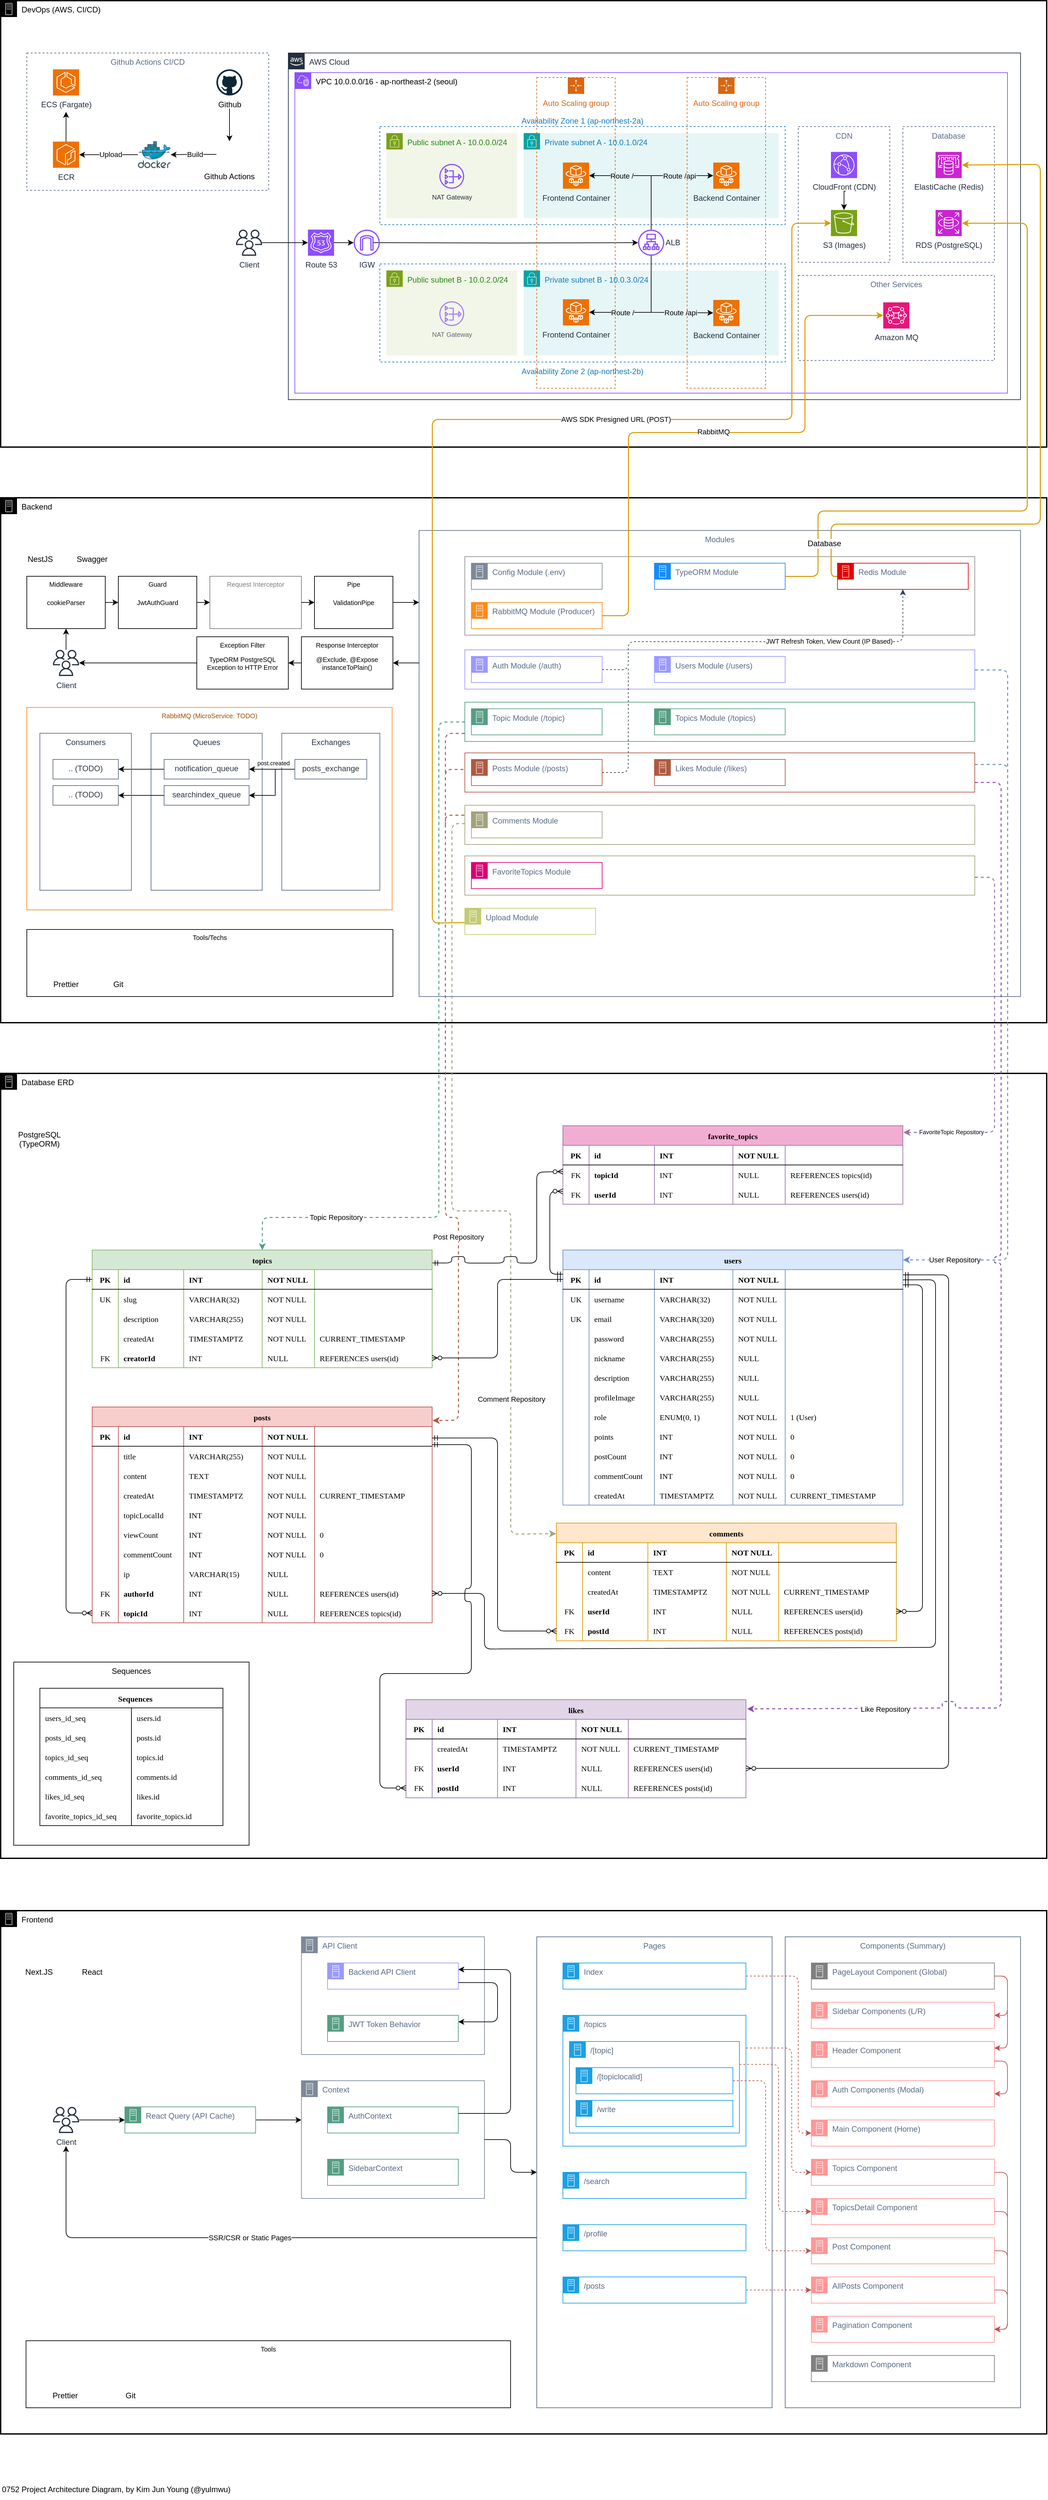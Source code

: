 <mxfile version="27.0.9">
  <diagram name="페이지-1" id="HeLJ8z-ihjbbx8HL-2YR">
    <mxGraphModel dx="2037" dy="1227" grid="1" gridSize="10" guides="1" tooltips="1" connect="1" arrows="1" fold="1" page="1" pageScale="1" pageWidth="3300" pageHeight="4681" math="0" shadow="0">
      <root>
        <mxCell id="0" />
        <mxCell id="1" parent="0" />
        <mxCell id="Bj9Q4At8gO67uKRdPjQy-115" value="Queues" style="fillColor=none;strokeColor=#5A6C86;verticalAlign=top;fontStyle=0;fontColor=#2C3744;whiteSpace=wrap;html=1;" vertex="1" parent="1">
          <mxGeometry x="510" y="1760" width="170" height="240" as="geometry" />
        </mxCell>
        <mxCell id="Bj9Q4At8gO67uKRdPjQy-110" value="RabbitMQ (MicroService: TODO)" style="fillColor=none;strokeColor=light-dark(#ff8a1a, #ededed);verticalAlign=top;fontStyle=0;fontColor=#994C00;whiteSpace=wrap;html=1;fontSize=10;" vertex="1" parent="1">
          <mxGeometry x="320" y="1720.5" width="558.79" height="309.5" as="geometry" />
        </mxCell>
        <mxCell id="itcXOkuhVqPN7WuCLbZP-383" value="Modules" style="fillColor=none;strokeColor=#5A6C86;verticalAlign=top;fontStyle=0;fontColor=#5A6C86;whiteSpace=wrap;html=1;movable=1;resizable=1;rotatable=1;deletable=1;editable=1;locked=0;connectable=1;" parent="1" vertex="1">
          <mxGeometry x="920" y="1450" width="920" height="712.5" as="geometry" />
        </mxCell>
        <mxCell id="itcXOkuhVqPN7WuCLbZP-423" value="" style="fillColor=none;strokeColor=light-dark(#909090,#9577A3);verticalAlign=top;fontStyle=0;whiteSpace=wrap;html=1;fontColor=none;noLabel=1;" parent="1" vertex="1">
          <mxGeometry x="990" y="1490" width="780" height="120" as="geometry" />
        </mxCell>
        <mxCell id="itcXOkuhVqPN7WuCLbZP-421" value="" style="fillColor=none;strokeColor=light-dark(#A4A27E,#9577A3);verticalAlign=top;fontStyle=0;whiteSpace=wrap;html=1;fontColor=none;noLabel=1;" parent="1" vertex="1">
          <mxGeometry x="990" y="1870" width="780" height="60" as="geometry" />
        </mxCell>
        <mxCell id="itcXOkuhVqPN7WuCLbZP-420" value="" style="fillColor=none;strokeColor=light-dark(#AE5A41,#9577A3);verticalAlign=top;fontStyle=0;whiteSpace=wrap;html=1;fontColor=none;noLabel=1;" parent="1" vertex="1">
          <mxGeometry x="990" y="1790" width="780" height="60" as="geometry" />
        </mxCell>
        <mxCell id="itcXOkuhVqPN7WuCLbZP-419" value="" style="fillColor=none;strokeColor=light-dark(#9a99ff, #9577a3);verticalAlign=top;fontStyle=0;whiteSpace=wrap;html=1;fontColor=none;noLabel=1;" parent="1" vertex="1">
          <mxGeometry x="990" y="1632.5" width="780" height="60" as="geometry" />
        </mxCell>
        <mxCell id="itcXOkuhVqPN7WuCLbZP-204" value="Backend" style="points=[[0,0],[0.25,0],[0.5,0],[0.75,0],[1,0],[1,0.25],[1,0.5],[1,0.75],[1,1],[0.75,1],[0.5,1],[0.25,1],[0,1],[0,0.75],[0,0.5],[0,0.25]];outlineConnect=0;gradientColor=none;html=1;whiteSpace=wrap;fontSize=12;fontStyle=0;container=0;pointerEvents=0;collapsible=0;recursiveResize=0;shape=mxgraph.aws4.group;grIcon=mxgraph.aws4.group_on_premise;strokeColor=#000000;fillColor=none;verticalAlign=top;align=left;spacingLeft=30;fontColor=#000000;dashed=0;strokeWidth=2;" parent="1" vertex="1">
          <mxGeometry x="280" y="1400" width="1600" height="802.5" as="geometry" />
        </mxCell>
        <mxCell id="itcXOkuhVqPN7WuCLbZP-202" value="DevOps (AWS, CI/CD)" style="points=[[0,0],[0.25,0],[0.5,0],[0.75,0],[1,0],[1,0.25],[1,0.5],[1,0.75],[1,1],[0.75,1],[0.5,1],[0.25,1],[0,1],[0,0.75],[0,0.5],[0,0.25]];outlineConnect=0;gradientColor=none;html=1;whiteSpace=wrap;fontSize=12;fontStyle=0;container=1;pointerEvents=0;collapsible=0;recursiveResize=0;shape=mxgraph.aws4.group;grIcon=mxgraph.aws4.group_on_premise;strokeColor=#000000;fillColor=none;verticalAlign=top;align=left;spacingLeft=30;fontColor=#000000;dashed=0;strokeWidth=2;" parent="1" vertex="1">
          <mxGeometry x="280" y="640" width="1600" height="682.5" as="geometry" />
        </mxCell>
        <mxCell id="itcXOkuhVqPN7WuCLbZP-2" value="&lt;span&gt;&lt;font style=&quot;color: rgb(0, 0, 0);&quot;&gt;VPC 10.0.0.0/16 -&amp;nbsp;&lt;/font&gt;&lt;/span&gt;&lt;font color=&quot;#000000&quot;&gt;ap-northeast-2 (seoul)&lt;/font&gt;" style="points=[[0,0],[0.25,0],[0.5,0],[0.75,0],[1,0],[1,0.25],[1,0.5],[1,0.75],[1,1],[0.75,1],[0.5,1],[0.25,1],[0,1],[0,0.75],[0,0.5],[0,0.25]];outlineConnect=0;gradientColor=none;html=1;whiteSpace=wrap;fontSize=12;fontStyle=0;container=0;pointerEvents=0;collapsible=0;recursiveResize=0;shape=mxgraph.aws4.group;grIcon=mxgraph.aws4.group_vpc2;strokeColor=#8C4FFF;fillColor=none;verticalAlign=top;align=left;spacingLeft=30;fontColor=#AAB7B8;dashed=0;" parent="itcXOkuhVqPN7WuCLbZP-202" vertex="1">
          <mxGeometry x="450" y="110" width="1090" height="490" as="geometry" />
        </mxCell>
        <mxCell id="itcXOkuhVqPN7WuCLbZP-3" style="edgeStyle=orthogonalEdgeStyle;rounded=0;orthogonalLoop=1;jettySize=auto;html=1;" parent="itcXOkuhVqPN7WuCLbZP-202" source="itcXOkuhVqPN7WuCLbZP-4" target="itcXOkuhVqPN7WuCLbZP-46" edge="1">
          <mxGeometry relative="1" as="geometry" />
        </mxCell>
        <mxCell id="itcXOkuhVqPN7WuCLbZP-4" value="Client" style="sketch=0;outlineConnect=0;fontColor=#232F3E;gradientColor=none;fillColor=#232F3D;strokeColor=none;dashed=0;verticalLabelPosition=bottom;verticalAlign=top;align=center;html=1;fontSize=12;fontStyle=0;aspect=fixed;pointerEvents=1;shape=mxgraph.aws4.users;" parent="itcXOkuhVqPN7WuCLbZP-202" vertex="1">
          <mxGeometry x="360" y="350" width="40" height="40" as="geometry" />
        </mxCell>
        <mxCell id="itcXOkuhVqPN7WuCLbZP-5" value="AWS Cloud" style="points=[[0,0],[0.25,0],[0.5,0],[0.75,0],[1,0],[1,0.25],[1,0.5],[1,0.75],[1,1],[0.75,1],[0.5,1],[0.25,1],[0,1],[0,0.75],[0,0.5],[0,0.25]];outlineConnect=0;gradientColor=none;html=1;whiteSpace=wrap;fontSize=12;fontStyle=0;container=0;pointerEvents=0;collapsible=0;recursiveResize=0;shape=mxgraph.aws4.group;grIcon=mxgraph.aws4.group_aws_cloud_alt;strokeColor=#232F3E;fillColor=none;verticalAlign=top;align=left;spacingLeft=30;fontColor=#232F3E;dashed=0;" parent="itcXOkuhVqPN7WuCLbZP-202" vertex="1">
          <mxGeometry x="440" y="80" width="1120" height="530" as="geometry" />
        </mxCell>
        <mxCell id="itcXOkuhVqPN7WuCLbZP-6" value="Availability Zone 1 (ap-northest-2a)" style="fillColor=none;strokeColor=#147EBA;dashed=1;verticalAlign=bottom;fontStyle=0;fontColor=#147EBA;whiteSpace=wrap;html=1;labelPosition=center;verticalLabelPosition=top;align=center;movable=1;resizable=1;rotatable=1;deletable=1;editable=1;locked=0;connectable=1;labelBackgroundColor=default;" parent="itcXOkuhVqPN7WuCLbZP-202" vertex="1">
          <mxGeometry x="580" y="192.5" width="620" height="150" as="geometry" />
        </mxCell>
        <mxCell id="itcXOkuhVqPN7WuCLbZP-7" value="Public subnet A - 10.0.0.0/24" style="points=[[0,0],[0.25,0],[0.5,0],[0.75,0],[1,0],[1,0.25],[1,0.5],[1,0.75],[1,1],[0.75,1],[0.5,1],[0.25,1],[0,1],[0,0.75],[0,0.5],[0,0.25]];outlineConnect=0;gradientColor=none;html=1;whiteSpace=wrap;fontSize=12;fontStyle=0;container=1;pointerEvents=0;collapsible=0;recursiveResize=0;shape=mxgraph.aws4.group;grIcon=mxgraph.aws4.group_security_group;grStroke=0;strokeColor=#7AA116;fillColor=#F2F6E8;verticalAlign=top;align=left;spacingLeft=30;fontColor=#248814;dashed=0;" parent="itcXOkuhVqPN7WuCLbZP-202" vertex="1">
          <mxGeometry x="590" y="202.5" width="200" height="130" as="geometry" />
        </mxCell>
        <mxCell id="itcXOkuhVqPN7WuCLbZP-8" value="NAT Gateway" style="sketch=0;outlineConnect=0;fontColor=#232F3E;gradientColor=none;fillColor=#8C4FFF;strokeColor=none;dashed=0;verticalLabelPosition=bottom;verticalAlign=top;align=center;html=1;fontSize=10;fontStyle=0;aspect=fixed;pointerEvents=1;shape=mxgraph.aws4.nat_gateway;" parent="itcXOkuhVqPN7WuCLbZP-7" vertex="1">
          <mxGeometry x="81" y="47" width="38" height="38" as="geometry" />
        </mxCell>
        <mxCell id="itcXOkuhVqPN7WuCLbZP-9" value="Private subnet A - 10.0.1.0/24" style="points=[[0,0],[0.25,0],[0.5,0],[0.75,0],[1,0],[1,0.25],[1,0.5],[1,0.75],[1,1],[0.75,1],[0.5,1],[0.25,1],[0,1],[0,0.75],[0,0.5],[0,0.25]];outlineConnect=0;gradientColor=none;html=1;whiteSpace=wrap;fontSize=12;fontStyle=0;container=1;pointerEvents=0;collapsible=0;recursiveResize=0;shape=mxgraph.aws4.group;grIcon=mxgraph.aws4.group_security_group;grStroke=0;strokeColor=#00A4A6;fillColor=#E6F6F7;verticalAlign=top;align=left;spacingLeft=30;fontColor=#147EBA;dashed=0;" parent="itcXOkuhVqPN7WuCLbZP-202" vertex="1">
          <mxGeometry x="800" y="202.5" width="390" height="130" as="geometry" />
        </mxCell>
        <mxCell id="itcXOkuhVqPN7WuCLbZP-10" value="Frontend Container" style="sketch=0;points=[[0,0,0],[0.25,0,0],[0.5,0,0],[0.75,0,0],[1,0,0],[0,1,0],[0.25,1,0],[0.5,1,0],[0.75,1,0],[1,1,0],[0,0.25,0],[0,0.5,0],[0,0.75,0],[1,0.25,0],[1,0.5,0],[1,0.75,0]];outlineConnect=0;fontColor=#232F3E;fillColor=#ED7100;strokeColor=#ffffff;dashed=0;verticalLabelPosition=bottom;verticalAlign=top;align=center;html=1;fontSize=12;fontStyle=0;aspect=fixed;shape=mxgraph.aws4.resourceIcon;resIcon=mxgraph.aws4.fargate;" parent="itcXOkuhVqPN7WuCLbZP-9" vertex="1">
          <mxGeometry x="60" y="45" width="40" height="40" as="geometry" />
        </mxCell>
        <mxCell id="itcXOkuhVqPN7WuCLbZP-11" value="Backend Container" style="sketch=0;points=[[0,0,0],[0.25,0,0],[0.5,0,0],[0.75,0,0],[1,0,0],[0,1,0],[0.25,1,0],[0.5,1,0],[0.75,1,0],[1,1,0],[0,0.25,0],[0,0.5,0],[0,0.75,0],[1,0.25,0],[1,0.5,0],[1,0.75,0]];outlineConnect=0;fontColor=#232F3E;fillColor=#ED7100;strokeColor=#ffffff;dashed=0;verticalLabelPosition=bottom;verticalAlign=top;align=center;html=1;fontSize=12;fontStyle=0;aspect=fixed;shape=mxgraph.aws4.resourceIcon;resIcon=mxgraph.aws4.fargate;" parent="itcXOkuhVqPN7WuCLbZP-9" vertex="1">
          <mxGeometry x="290" y="45" width="40" height="40" as="geometry" />
        </mxCell>
        <mxCell id="itcXOkuhVqPN7WuCLbZP-12" value="ALB" style="sketch=0;outlineConnect=0;fontColor=#232F3E;gradientColor=none;fillColor=#8C4FFF;strokeColor=none;dashed=0;verticalLabelPosition=middle;verticalAlign=middle;align=left;html=1;fontSize=12;fontStyle=0;aspect=fixed;pointerEvents=1;shape=mxgraph.aws4.application_load_balancer;labelPosition=right;" parent="itcXOkuhVqPN7WuCLbZP-202" vertex="1">
          <mxGeometry x="975" y="350" width="40" height="40" as="geometry" />
        </mxCell>
        <mxCell id="itcXOkuhVqPN7WuCLbZP-13" value="Availability Zone 2&lt;span style=&quot;background-color: rgb(255, 255, 255);&quot;&gt;&amp;nbsp;(ap-northest-2b)&lt;/span&gt;" style="fillColor=none;strokeColor=#147EBA;dashed=1;verticalAlign=top;fontStyle=0;fontColor=#147EBA;whiteSpace=wrap;html=1;labelPosition=center;verticalLabelPosition=bottom;align=center;movable=1;resizable=1;rotatable=1;deletable=1;editable=1;locked=0;connectable=1;" parent="itcXOkuhVqPN7WuCLbZP-202" vertex="1">
          <mxGeometry x="580" y="402.5" width="620" height="150" as="geometry" />
        </mxCell>
        <mxCell id="itcXOkuhVqPN7WuCLbZP-14" value="Public subnet B - 10.0.2.0/24" style="points=[[0,0],[0.25,0],[0.5,0],[0.75,0],[1,0],[1,0.25],[1,0.5],[1,0.75],[1,1],[0.75,1],[0.5,1],[0.25,1],[0,1],[0,0.75],[0,0.5],[0,0.25]];outlineConnect=0;gradientColor=none;html=1;whiteSpace=wrap;fontSize=12;fontStyle=0;container=1;pointerEvents=0;collapsible=0;recursiveResize=0;shape=mxgraph.aws4.group;grIcon=mxgraph.aws4.group_security_group;grStroke=0;strokeColor=#7AA116;fillColor=#F2F6E8;verticalAlign=top;align=left;spacingLeft=30;fontColor=#248814;dashed=0;" parent="itcXOkuhVqPN7WuCLbZP-202" vertex="1">
          <mxGeometry x="590" y="412.5" width="200" height="130" as="geometry" />
        </mxCell>
        <mxCell id="itcXOkuhVqPN7WuCLbZP-15" value="NAT Gateway" style="sketch=0;outlineConnect=0;fontColor=#232F3E;gradientColor=none;fillColor=#8C4FFF;strokeColor=none;dashed=0;verticalLabelPosition=bottom;verticalAlign=top;align=center;html=1;fontSize=10;fontStyle=0;aspect=fixed;pointerEvents=1;shape=mxgraph.aws4.nat_gateway;opacity=70;textOpacity=70;" parent="itcXOkuhVqPN7WuCLbZP-14" vertex="1">
          <mxGeometry x="81" y="47" width="38" height="38" as="geometry" />
        </mxCell>
        <mxCell id="itcXOkuhVqPN7WuCLbZP-16" value="Private subnet B - 10.0.3.0/24" style="points=[[0,0],[0.25,0],[0.5,0],[0.75,0],[1,0],[1,0.25],[1,0.5],[1,0.75],[1,1],[0.75,1],[0.5,1],[0.25,1],[0,1],[0,0.75],[0,0.5],[0,0.25]];outlineConnect=0;gradientColor=none;html=1;whiteSpace=wrap;fontSize=12;fontStyle=0;container=1;pointerEvents=0;collapsible=0;recursiveResize=0;shape=mxgraph.aws4.group;grIcon=mxgraph.aws4.group_security_group;grStroke=0;strokeColor=#00A4A6;fillColor=#E6F6F7;verticalAlign=top;align=left;spacingLeft=30;fontColor=#147EBA;dashed=0;" parent="itcXOkuhVqPN7WuCLbZP-202" vertex="1">
          <mxGeometry x="800" y="412.5" width="390" height="130" as="geometry" />
        </mxCell>
        <mxCell id="itcXOkuhVqPN7WuCLbZP-17" value="Frontend Container" style="sketch=0;points=[[0,0,0],[0.25,0,0],[0.5,0,0],[0.75,0,0],[1,0,0],[0,1,0],[0.25,1,0],[0.5,1,0],[0.75,1,0],[1,1,0],[0,0.25,0],[0,0.5,0],[0,0.75,0],[1,0.25,0],[1,0.5,0],[1,0.75,0]];outlineConnect=0;fontColor=#232F3E;fillColor=#ED7100;strokeColor=#ffffff;dashed=0;verticalLabelPosition=bottom;verticalAlign=top;align=center;html=1;fontSize=12;fontStyle=0;aspect=fixed;shape=mxgraph.aws4.resourceIcon;resIcon=mxgraph.aws4.fargate;" parent="itcXOkuhVqPN7WuCLbZP-16" vertex="1">
          <mxGeometry x="60" y="44" width="40" height="40" as="geometry" />
        </mxCell>
        <mxCell id="itcXOkuhVqPN7WuCLbZP-18" value="Backend Container" style="sketch=0;points=[[0,0,0],[0.25,0,0],[0.5,0,0],[0.75,0,0],[1,0,0],[0,1,0],[0.25,1,0],[0.5,1,0],[0.75,1,0],[1,1,0],[0,0.25,0],[0,0.5,0],[0,0.75,0],[1,0.25,0],[1,0.5,0],[1,0.75,0]];outlineConnect=0;fontColor=#232F3E;fillColor=#ED7100;strokeColor=#ffffff;dashed=0;verticalLabelPosition=bottom;verticalAlign=top;align=center;html=1;fontSize=12;fontStyle=0;aspect=fixed;shape=mxgraph.aws4.resourceIcon;resIcon=mxgraph.aws4.fargate;" parent="itcXOkuhVqPN7WuCLbZP-16" vertex="1">
          <mxGeometry x="290" y="45" width="40" height="40" as="geometry" />
        </mxCell>
        <mxCell id="itcXOkuhVqPN7WuCLbZP-19" value="" style="endArrow=classic;html=1;rounded=0;" parent="itcXOkuhVqPN7WuCLbZP-202" source="itcXOkuhVqPN7WuCLbZP-12" target="itcXOkuhVqPN7WuCLbZP-10" edge="1">
          <mxGeometry width="50" height="50" relative="1" as="geometry">
            <mxPoint x="950" y="302.5" as="sourcePoint" />
            <mxPoint x="1000" y="252.5" as="targetPoint" />
            <Array as="points">
              <mxPoint x="995" y="267.5" />
            </Array>
          </mxGeometry>
        </mxCell>
        <mxCell id="itcXOkuhVqPN7WuCLbZP-20" value="Route /" style="edgeLabel;html=1;align=center;verticalAlign=middle;resizable=0;points=[];labelBackgroundColor=light-dark(#e6f5f7, #ededed);" parent="itcXOkuhVqPN7WuCLbZP-19" vertex="1" connectable="0">
          <mxGeometry x="0.467" y="1" relative="1" as="geometry">
            <mxPoint x="2" y="-1" as="offset" />
          </mxGeometry>
        </mxCell>
        <mxCell id="itcXOkuhVqPN7WuCLbZP-21" value="" style="endArrow=classic;html=1;rounded=0;labelBackgroundColor=default;" parent="itcXOkuhVqPN7WuCLbZP-202" source="itcXOkuhVqPN7WuCLbZP-12" target="itcXOkuhVqPN7WuCLbZP-11" edge="1">
          <mxGeometry width="50" height="50" relative="1" as="geometry">
            <mxPoint x="1045" y="397.5" as="sourcePoint" />
            <mxPoint x="980" y="312.5" as="targetPoint" />
            <Array as="points">
              <mxPoint x="995" y="267.5" />
            </Array>
          </mxGeometry>
        </mxCell>
        <mxCell id="itcXOkuhVqPN7WuCLbZP-22" value="Route /api" style="edgeLabel;html=1;align=center;verticalAlign=middle;resizable=0;points=[];labelBackgroundColor=light-dark(#e6f5f7, #ededed);" parent="itcXOkuhVqPN7WuCLbZP-21" vertex="1" connectable="0">
          <mxGeometry x="0.314" relative="1" as="geometry">
            <mxPoint x="9" as="offset" />
          </mxGeometry>
        </mxCell>
        <mxCell id="itcXOkuhVqPN7WuCLbZP-23" value="" style="endArrow=classic;html=1;rounded=0;" parent="itcXOkuhVqPN7WuCLbZP-202" source="itcXOkuhVqPN7WuCLbZP-12" target="itcXOkuhVqPN7WuCLbZP-17" edge="1">
          <mxGeometry width="50" height="50" relative="1" as="geometry">
            <mxPoint x="1055" y="477.5" as="sourcePoint" />
            <mxPoint x="990" y="392.5" as="targetPoint" />
            <Array as="points">
              <mxPoint x="995" y="476.5" />
            </Array>
          </mxGeometry>
        </mxCell>
        <mxCell id="itcXOkuhVqPN7WuCLbZP-24" value="Route /" style="edgeLabel;html=1;align=center;verticalAlign=middle;resizable=0;points=[];labelBackgroundColor=light-dark(#e6f5f7, #ededed);" parent="itcXOkuhVqPN7WuCLbZP-23" vertex="1" connectable="0">
          <mxGeometry x="0.529" relative="1" as="geometry">
            <mxPoint x="8" as="offset" />
          </mxGeometry>
        </mxCell>
        <mxCell id="itcXOkuhVqPN7WuCLbZP-25" value="" style="endArrow=classic;html=1;rounded=0;" parent="itcXOkuhVqPN7WuCLbZP-202" source="itcXOkuhVqPN7WuCLbZP-12" target="itcXOkuhVqPN7WuCLbZP-18" edge="1">
          <mxGeometry width="50" height="50" relative="1" as="geometry">
            <mxPoint x="1055" y="477.5" as="sourcePoint" />
            <mxPoint x="1120" y="392.5" as="targetPoint" />
            <Array as="points">
              <mxPoint x="995" y="476.5" />
            </Array>
          </mxGeometry>
        </mxCell>
        <mxCell id="itcXOkuhVqPN7WuCLbZP-26" value="Route /api" style="edgeLabel;html=1;align=center;verticalAlign=middle;resizable=0;points=[];labelBackgroundColor=light-dark(#e6f5f7, #ededed);" parent="itcXOkuhVqPN7WuCLbZP-25" vertex="1" connectable="0">
          <mxGeometry x="0.303" y="-1" relative="1" as="geometry">
            <mxPoint x="13" y="-1" as="offset" />
          </mxGeometry>
        </mxCell>
        <mxCell id="itcXOkuhVqPN7WuCLbZP-27" style="edgeStyle=orthogonalEdgeStyle;rounded=0;orthogonalLoop=1;jettySize=auto;html=1;" parent="itcXOkuhVqPN7WuCLbZP-202" target="itcXOkuhVqPN7WuCLbZP-12" edge="1">
          <mxGeometry relative="1" as="geometry">
            <mxPoint x="570" y="370" as="sourcePoint" />
          </mxGeometry>
        </mxCell>
        <mxCell id="itcXOkuhVqPN7WuCLbZP-28" value="IGW" style="sketch=0;outlineConnect=0;fontColor=#232F3E;gradientColor=none;fillColor=#8C4FFF;strokeColor=none;dashed=0;verticalLabelPosition=bottom;verticalAlign=top;align=center;html=1;fontSize=12;fontStyle=0;aspect=fixed;pointerEvents=1;shape=mxgraph.aws4.internet_gateway;" parent="itcXOkuhVqPN7WuCLbZP-202" vertex="1">
          <mxGeometry x="540" y="350" width="40" height="40" as="geometry" />
        </mxCell>
        <mxCell id="itcXOkuhVqPN7WuCLbZP-40" value="Auto Scaling group" style="points=[[0,0],[0.25,0],[0.5,0],[0.75,0],[1,0],[1,0.25],[1,0.5],[1,0.75],[1,1],[0.75,1],[0.5,1],[0.25,1],[0,1],[0,0.75],[0,0.5],[0,0.25]];outlineConnect=0;gradientColor=none;html=1;whiteSpace=wrap;fontSize=12;fontStyle=0;container=1;pointerEvents=0;collapsible=0;recursiveResize=0;shape=mxgraph.aws4.groupCenter;grIcon=mxgraph.aws4.group_auto_scaling_group;grStroke=1;strokeColor=#D86613;fillColor=none;verticalAlign=top;align=center;fontColor=#D86613;dashed=1;spacingTop=25;" parent="itcXOkuhVqPN7WuCLbZP-202" vertex="1">
          <mxGeometry x="820" y="117.5" width="120" height="475" as="geometry" />
        </mxCell>
        <mxCell id="itcXOkuhVqPN7WuCLbZP-41" value="Auto Scaling group" style="points=[[0,0],[0.25,0],[0.5,0],[0.75,0],[1,0],[1,0.25],[1,0.5],[1,0.75],[1,1],[0.75,1],[0.5,1],[0.25,1],[0,1],[0,0.75],[0,0.5],[0,0.25]];outlineConnect=0;gradientColor=none;html=1;whiteSpace=wrap;fontSize=12;fontStyle=0;container=1;pointerEvents=0;collapsible=0;recursiveResize=0;shape=mxgraph.aws4.groupCenter;grIcon=mxgraph.aws4.group_auto_scaling_group;grStroke=1;strokeColor=#D86613;fillColor=none;verticalAlign=top;align=center;fontColor=#D86613;dashed=1;spacingTop=25;" parent="itcXOkuhVqPN7WuCLbZP-202" vertex="1">
          <mxGeometry x="1050" y="117.5" width="120" height="475" as="geometry" />
        </mxCell>
        <mxCell id="itcXOkuhVqPN7WuCLbZP-45" style="edgeStyle=orthogonalEdgeStyle;rounded=0;orthogonalLoop=1;jettySize=auto;html=1;" parent="itcXOkuhVqPN7WuCLbZP-202" source="itcXOkuhVqPN7WuCLbZP-46" target="itcXOkuhVqPN7WuCLbZP-28" edge="1">
          <mxGeometry relative="1" as="geometry" />
        </mxCell>
        <mxCell id="itcXOkuhVqPN7WuCLbZP-46" value="Route 53" style="sketch=0;points=[[0,0,0],[0.25,0,0],[0.5,0,0],[0.75,0,0],[1,0,0],[0,1,0],[0.25,1,0],[0.5,1,0],[0.75,1,0],[1,1,0],[0,0.25,0],[0,0.5,0],[0,0.75,0],[1,0.25,0],[1,0.5,0],[1,0.75,0]];outlineConnect=0;fontColor=#232F3E;fillColor=#8C4FFF;strokeColor=#ffffff;dashed=0;verticalLabelPosition=bottom;verticalAlign=top;align=center;html=1;fontSize=12;fontStyle=0;aspect=fixed;shape=mxgraph.aws4.resourceIcon;resIcon=mxgraph.aws4.route_53;" parent="itcXOkuhVqPN7WuCLbZP-202" vertex="1">
          <mxGeometry x="470" y="350" width="40" height="40" as="geometry" />
        </mxCell>
        <mxCell id="itcXOkuhVqPN7WuCLbZP-1" value="Github Actions CI/CD" style="fillColor=none;strokeColor=#5A6C86;dashed=1;verticalAlign=top;fontStyle=0;fontColor=#5A6C86;whiteSpace=wrap;html=1;movable=1;resizable=1;rotatable=1;deletable=1;editable=1;locked=0;connectable=1;" parent="itcXOkuhVqPN7WuCLbZP-202" vertex="1">
          <mxGeometry x="40" y="80" width="370" height="210" as="geometry" />
        </mxCell>
        <mxCell id="itcXOkuhVqPN7WuCLbZP-29" value="ECR" style="sketch=0;points=[[0,0,0],[0.25,0,0],[0.5,0,0],[0.75,0,0],[1,0,0],[0,1,0],[0.25,1,0],[0.5,1,0],[0.75,1,0],[1,1,0],[0,0.25,0],[0,0.5,0],[0,0.75,0],[1,0.25,0],[1,0.5,0],[1,0.75,0]];outlineConnect=0;fontColor=#232F3E;fillColor=#ED7100;strokeColor=#ffffff;dashed=0;verticalLabelPosition=bottom;verticalAlign=top;align=center;html=1;fontSize=12;fontStyle=0;aspect=fixed;shape=mxgraph.aws4.resourceIcon;resIcon=mxgraph.aws4.ecr;" parent="itcXOkuhVqPN7WuCLbZP-202" vertex="1">
          <mxGeometry x="80" y="215.5" width="40" height="40" as="geometry" />
        </mxCell>
        <mxCell id="itcXOkuhVqPN7WuCLbZP-30" style="edgeStyle=orthogonalEdgeStyle;rounded=0;orthogonalLoop=1;jettySize=auto;html=1;startArrow=classic;startFill=1;endArrow=none;" parent="itcXOkuhVqPN7WuCLbZP-202" target="itcXOkuhVqPN7WuCLbZP-29" edge="1">
          <mxGeometry relative="1" as="geometry">
            <mxPoint x="100" y="170" as="sourcePoint" />
            <Array as="points">
              <mxPoint x="100" y="190" />
              <mxPoint x="100" y="190" />
            </Array>
          </mxGeometry>
        </mxCell>
        <mxCell id="itcXOkuhVqPN7WuCLbZP-31" value="ECS (Fargate)" style="sketch=0;points=[[0,0,0],[0.25,0,0],[0.5,0,0],[0.75,0,0],[1,0,0],[0,1,0],[0.25,1,0],[0.5,1,0],[0.75,1,0],[1,1,0],[0,0.25,0],[0,0.5,0],[0,0.75,0],[1,0.25,0],[1,0.5,0],[1,0.75,0]];outlineConnect=0;fontColor=#232F3E;fillColor=#ED7100;strokeColor=#ffffff;dashed=0;verticalLabelPosition=bottom;verticalAlign=top;align=center;html=1;fontSize=12;fontStyle=0;aspect=fixed;shape=mxgraph.aws4.resourceIcon;resIcon=mxgraph.aws4.ecs;" parent="itcXOkuhVqPN7WuCLbZP-202" vertex="1">
          <mxGeometry x="80" y="105" width="40" height="40" as="geometry" />
        </mxCell>
        <mxCell id="itcXOkuhVqPN7WuCLbZP-32" style="edgeStyle=orthogonalEdgeStyle;rounded=0;orthogonalLoop=1;jettySize=auto;html=1;" parent="itcXOkuhVqPN7WuCLbZP-202" target="itcXOkuhVqPN7WuCLbZP-36" edge="1">
          <mxGeometry relative="1" as="geometry">
            <mxPoint x="350" y="165" as="sourcePoint" />
            <Array as="points">
              <mxPoint x="350" y="175" />
              <mxPoint x="350" y="175" />
            </Array>
          </mxGeometry>
        </mxCell>
        <mxCell id="itcXOkuhVqPN7WuCLbZP-33" value="Github" style="dashed=0;outlineConnect=0;html=1;align=center;labelPosition=center;verticalLabelPosition=bottom;verticalAlign=top;shape=mxgraph.weblogos.github" parent="itcXOkuhVqPN7WuCLbZP-202" vertex="1">
          <mxGeometry x="330" y="105" width="40" height="40" as="geometry" />
        </mxCell>
        <mxCell id="itcXOkuhVqPN7WuCLbZP-34" style="edgeStyle=orthogonalEdgeStyle;rounded=0;orthogonalLoop=1;jettySize=auto;html=1;" parent="itcXOkuhVqPN7WuCLbZP-202" source="itcXOkuhVqPN7WuCLbZP-36" target="itcXOkuhVqPN7WuCLbZP-39" edge="1">
          <mxGeometry relative="1" as="geometry" />
        </mxCell>
        <mxCell id="itcXOkuhVqPN7WuCLbZP-35" value="Build" style="edgeLabel;html=1;align=center;verticalAlign=middle;resizable=0;points=[];" parent="itcXOkuhVqPN7WuCLbZP-34" vertex="1" connectable="0">
          <mxGeometry x="-0.173" relative="1" as="geometry">
            <mxPoint x="-4" as="offset" />
          </mxGeometry>
        </mxCell>
        <mxCell id="itcXOkuhVqPN7WuCLbZP-36" value="Github Actions" style="shape=image;verticalLabelPosition=bottom;labelBackgroundColor=default;verticalAlign=top;aspect=fixed;imageAspect=0;image=https://miro.medium.com/v2/resize:fit:400/1*txwKGJOoQ2W0ka_9htbu0Q.png;" parent="itcXOkuhVqPN7WuCLbZP-202" vertex="1">
          <mxGeometry x="330" y="215" width="40" height="40" as="geometry" />
        </mxCell>
        <mxCell id="itcXOkuhVqPN7WuCLbZP-37" style="edgeStyle=orthogonalEdgeStyle;rounded=0;orthogonalLoop=1;jettySize=auto;html=1;" parent="itcXOkuhVqPN7WuCLbZP-202" source="itcXOkuhVqPN7WuCLbZP-39" target="itcXOkuhVqPN7WuCLbZP-29" edge="1">
          <mxGeometry relative="1" as="geometry" />
        </mxCell>
        <mxCell id="itcXOkuhVqPN7WuCLbZP-38" value="Upload" style="edgeLabel;html=1;align=center;verticalAlign=middle;resizable=0;points=[];" parent="itcXOkuhVqPN7WuCLbZP-37" vertex="1" connectable="0">
          <mxGeometry x="0.114" relative="1" as="geometry">
            <mxPoint x="8" y="-1" as="offset" />
          </mxGeometry>
        </mxCell>
        <mxCell id="itcXOkuhVqPN7WuCLbZP-39" value="" style="image;sketch=0;aspect=fixed;html=1;points=[];align=center;fontSize=12;image=img/lib/mscae/Docker.svg;" parent="itcXOkuhVqPN7WuCLbZP-202" vertex="1">
          <mxGeometry x="210" y="215" width="50" height="41" as="geometry" />
        </mxCell>
        <mxCell id="Bj9Q4At8gO67uKRdPjQy-135" value="CDN" style="fillColor=none;strokeColor=#5A6C86;dashed=1;verticalAlign=top;fontStyle=0;fontColor=#5A6C86;whiteSpace=wrap;html=1;movable=1;resizable=1;rotatable=1;deletable=1;editable=1;locked=0;connectable=1;" vertex="1" parent="itcXOkuhVqPN7WuCLbZP-202">
          <mxGeometry x="1220" y="192.5" width="140" height="207.5" as="geometry" />
        </mxCell>
        <mxCell id="itcXOkuhVqPN7WuCLbZP-42" value="CloudFront (CDN)" style="sketch=0;points=[[0,0,0],[0.25,0,0],[0.5,0,0],[0.75,0,0],[1,0,0],[0,1,0],[0.25,1,0],[0.5,1,0],[0.75,1,0],[1,1,0],[0,0.25,0],[0,0.5,0],[0,0.75,0],[1,0.25,0],[1,0.5,0],[1,0.75,0]];outlineConnect=0;fontColor=#232F3E;fillColor=#8C4FFF;strokeColor=#ffffff;dashed=0;verticalLabelPosition=bottom;verticalAlign=top;align=center;html=1;fontSize=12;fontStyle=0;aspect=fixed;shape=mxgraph.aws4.resourceIcon;resIcon=mxgraph.aws4.cloudfront;" parent="itcXOkuhVqPN7WuCLbZP-202" vertex="1">
          <mxGeometry x="1270" y="231.25" width="40" height="40" as="geometry" />
        </mxCell>
        <mxCell id="itcXOkuhVqPN7WuCLbZP-43" value="S3 (Images)" style="sketch=0;points=[[0,0,0],[0.25,0,0],[0.5,0,0],[0.75,0,0],[1,0,0],[0,1,0],[0.25,1,0],[0.5,1,0],[0.75,1,0],[1,1,0],[0,0.25,0],[0,0.5,0],[0,0.75,0],[1,0.25,0],[1,0.5,0],[1,0.75,0]];outlineConnect=0;fontColor=#232F3E;fillColor=#7AA116;strokeColor=#ffffff;dashed=0;verticalLabelPosition=bottom;verticalAlign=top;align=center;html=1;fontSize=12;fontStyle=0;aspect=fixed;shape=mxgraph.aws4.resourceIcon;resIcon=mxgraph.aws4.s3;" parent="itcXOkuhVqPN7WuCLbZP-202" vertex="1">
          <mxGeometry x="1270" y="320" width="40" height="40" as="geometry" />
        </mxCell>
        <mxCell id="itcXOkuhVqPN7WuCLbZP-44" style="edgeStyle=orthogonalEdgeStyle;rounded=0;orthogonalLoop=1;jettySize=auto;html=1;entryX=0.5;entryY=0;entryDx=0;entryDy=0;entryPerimeter=0;" parent="itcXOkuhVqPN7WuCLbZP-202" target="itcXOkuhVqPN7WuCLbZP-43" edge="1">
          <mxGeometry relative="1" as="geometry">
            <mxPoint x="1292.5" y="291.25" as="sourcePoint" />
          </mxGeometry>
        </mxCell>
        <mxCell id="Bj9Q4At8gO67uKRdPjQy-137" value="Other Services" style="fillColor=none;strokeColor=#5A6C86;dashed=1;verticalAlign=top;fontStyle=0;fontColor=#5A6C86;whiteSpace=wrap;html=1;" vertex="1" parent="itcXOkuhVqPN7WuCLbZP-202">
          <mxGeometry x="1220" y="420" width="300" height="130" as="geometry" />
        </mxCell>
        <mxCell id="Bj9Q4At8gO67uKRdPjQy-138" value="Amazon MQ" style="sketch=0;points=[[0,0,0],[0.25,0,0],[0.5,0,0],[0.75,0,0],[1,0,0],[0,1,0],[0.25,1,0],[0.5,1,0],[0.75,1,0],[1,1,0],[0,0.25,0],[0,0.5,0],[0,0.75,0],[1,0.25,0],[1,0.5,0],[1,0.75,0]];outlineConnect=0;fontColor=#232F3E;fillColor=#E7157B;strokeColor=#ffffff;dashed=0;verticalLabelPosition=bottom;verticalAlign=top;align=center;html=1;fontSize=12;fontStyle=0;aspect=fixed;shape=mxgraph.aws4.resourceIcon;resIcon=mxgraph.aws4.mq;" vertex="1" parent="itcXOkuhVqPN7WuCLbZP-202">
          <mxGeometry x="1350" y="461.25" width="40" height="40" as="geometry" />
        </mxCell>
        <mxCell id="Bj9Q4At8gO67uKRdPjQy-134" value="Database" style="fillColor=none;strokeColor=#5A6C86;dashed=1;verticalAlign=top;fontStyle=0;fontColor=#5A6C86;whiteSpace=wrap;html=1;" vertex="1" parent="itcXOkuhVqPN7WuCLbZP-202">
          <mxGeometry x="1380" y="192.5" width="140" height="207.5" as="geometry" />
        </mxCell>
        <mxCell id="itcXOkuhVqPN7WuCLbZP-47" value="ElastiCache (Redis)" style="sketch=0;points=[[0,0,0],[0.25,0,0],[0.5,0,0],[0.75,0,0],[1,0,0],[0,1,0],[0.25,1,0],[0.5,1,0],[0.75,1,0],[1,1,0],[0,0.25,0],[0,0.5,0],[0,0.75,0],[1,0.25,0],[1,0.5,0],[1,0.75,0]];outlineConnect=0;fontColor=#232F3E;fillColor=#C925D1;strokeColor=#ffffff;dashed=0;verticalLabelPosition=bottom;verticalAlign=top;align=center;html=1;fontSize=12;fontStyle=0;aspect=fixed;shape=mxgraph.aws4.resourceIcon;resIcon=mxgraph.aws4.elasticache;" parent="itcXOkuhVqPN7WuCLbZP-202" vertex="1">
          <mxGeometry x="1430" y="231.25" width="40" height="40" as="geometry" />
        </mxCell>
        <mxCell id="itcXOkuhVqPN7WuCLbZP-48" value="RDS (PostgreSQL)" style="sketch=0;points=[[0,0,0],[0.25,0,0],[0.5,0,0],[0.75,0,0],[1,0,0],[0,1,0],[0.25,1,0],[0.5,1,0],[0.75,1,0],[1,1,0],[0,0.25,0],[0,0.5,0],[0,0.75,0],[1,0.25,0],[1,0.5,0],[1,0.75,0]];outlineConnect=0;fontColor=#232F3E;fillColor=#C925D1;strokeColor=#ffffff;dashed=0;verticalLabelPosition=bottom;verticalAlign=top;align=center;html=1;fontSize=12;fontStyle=0;aspect=fixed;shape=mxgraph.aws4.resourceIcon;resIcon=mxgraph.aws4.rds;" parent="itcXOkuhVqPN7WuCLbZP-202" vertex="1">
          <mxGeometry x="1430" y="320" width="40" height="40" as="geometry" />
        </mxCell>
        <mxCell id="itcXOkuhVqPN7WuCLbZP-203" value="Database ERD" style="points=[[0,0],[0.25,0],[0.5,0],[0.75,0],[1,0],[1,0.25],[1,0.5],[1,0.75],[1,1],[0.75,1],[0.5,1],[0.25,1],[0,1],[0,0.75],[0,0.5],[0,0.25]];outlineConnect=0;gradientColor=none;html=1;whiteSpace=wrap;fontSize=12;fontStyle=0;container=0;pointerEvents=0;collapsible=0;recursiveResize=0;shape=mxgraph.aws4.group;grIcon=mxgraph.aws4.group_on_premise;strokeColor=#000000;fillColor=none;verticalAlign=top;align=left;spacingLeft=30;fontColor=#000000;dashed=0;movable=1;resizable=1;rotatable=1;deletable=1;editable=1;locked=0;connectable=1;strokeWidth=2;" parent="1" vertex="1">
          <mxGeometry x="280" y="2280" width="1600" height="1200" as="geometry" />
        </mxCell>
        <mxCell id="itcXOkuhVqPN7WuCLbZP-378" value="" style="endArrow=classic;html=1;rounded=1;curved=0;fillColor=#dae8fc;strokeColor=#559E83;dashed=1;entryX=0.5;entryY=0;entryDx=0;entryDy=0;strokeWidth=1.5;exitX=0;exitY=0.5;exitDx=0;exitDy=0;" parent="1" source="itcXOkuhVqPN7WuCLbZP-414" target="itcXOkuhVqPN7WuCLbZP-49" edge="1">
          <mxGeometry width="50" height="50" relative="1" as="geometry">
            <mxPoint x="900" y="2152.5" as="sourcePoint" />
            <mxPoint x="1010" y="2412.5" as="targetPoint" />
            <Array as="points">
              <mxPoint x="950" y="1742.5" />
              <mxPoint x="950" y="2500" />
              <mxPoint x="680" y="2500" />
            </Array>
          </mxGeometry>
        </mxCell>
        <mxCell id="_g8NAPxAyyhOKIvRYlVc-91" value="Topic Repository" style="edgeLabel;html=1;align=center;verticalAlign=middle;resizable=0;points=[];" parent="itcXOkuhVqPN7WuCLbZP-378" vertex="1" connectable="0">
          <mxGeometry x="0.747" y="-1" relative="1" as="geometry">
            <mxPoint x="21" y="1" as="offset" />
          </mxGeometry>
        </mxCell>
        <mxCell id="itcXOkuhVqPN7WuCLbZP-380" value="" style="endArrow=classic;html=1;rounded=1;fillColor=#ffe6cc;strokeColor=#d79b00;strokeWidth=1.5;curved=0;exitX=1;exitY=0.5;exitDx=0;exitDy=0;" parent="1" source="itcXOkuhVqPN7WuCLbZP-361" target="itcXOkuhVqPN7WuCLbZP-48" edge="1">
          <mxGeometry width="50" height="50" relative="1" as="geometry">
            <mxPoint x="1360" y="1372.5" as="sourcePoint" />
            <mxPoint x="1560.968" y="1380" as="targetPoint" />
            <Array as="points">
              <mxPoint x="1530" y="1520" />
              <mxPoint x="1530" y="1420" />
              <mxPoint x="1850" y="1420" />
              <mxPoint x="1850" y="1280" />
              <mxPoint x="1850" y="980" />
            </Array>
          </mxGeometry>
        </mxCell>
        <mxCell id="itcXOkuhVqPN7WuCLbZP-382" value="" style="endArrow=classic;html=1;rounded=1;fillColor=#ffe6cc;strokeColor=#d79b00;strokeWidth=1.5;curved=0;" parent="1" source="itcXOkuhVqPN7WuCLbZP-362" target="itcXOkuhVqPN7WuCLbZP-47" edge="1">
          <mxGeometry width="50" height="50" relative="1" as="geometry">
            <mxPoint x="1290" y="1242.5" as="sourcePoint" />
            <mxPoint x="2010" y="1260" as="targetPoint" />
            <Array as="points">
              <mxPoint x="1550" y="1520" />
              <mxPoint x="1550" y="1440" />
              <mxPoint x="1870" y="1440" />
              <mxPoint x="1870" y="1300" />
              <mxPoint x="1870" y="890" />
            </Array>
          </mxGeometry>
        </mxCell>
        <mxCell id="itcXOkuhVqPN7WuCLbZP-384" value="" style="endArrow=classic;html=1;rounded=1;curved=0;fillColor=#ffe6cc;strokeColor=#d79b00;strokeWidth=1.5;" parent="1" source="itcXOkuhVqPN7WuCLbZP-373" target="itcXOkuhVqPN7WuCLbZP-43" edge="1">
          <mxGeometry width="50" height="50" relative="1" as="geometry">
            <mxPoint x="1290" y="1922.5" as="sourcePoint" />
            <mxPoint x="1640" y="1350" as="targetPoint" />
            <Array as="points">
              <mxPoint x="940" y="2050" />
              <mxPoint x="940" y="1420" />
              <mxPoint x="940" y="1280" />
              <mxPoint x="1490" y="1280" />
              <mxPoint x="1490" y="980" />
            </Array>
          </mxGeometry>
        </mxCell>
        <mxCell id="itcXOkuhVqPN7WuCLbZP-385" value="AWS SDK Presigned URL (POST)" style="edgeLabel;html=1;align=center;verticalAlign=middle;resizable=0;points=[];" parent="itcXOkuhVqPN7WuCLbZP-384" vertex="1" connectable="0">
          <mxGeometry x="0.227" y="1" relative="1" as="geometry">
            <mxPoint x="39" y="1" as="offset" />
          </mxGeometry>
        </mxCell>
        <mxCell id="itcXOkuhVqPN7WuCLbZP-359" value="NestJS" style="shape=image;verticalLabelPosition=bottom;labelBackgroundColor=default;verticalAlign=top;aspect=fixed;imageAspect=0;image=https://upload.wikimedia.org/wikipedia/commons/thumb/a/a8/NestJS.svg/1200px-NestJS.svg.png;" parent="1" vertex="1">
          <mxGeometry x="320" y="1440" width="41.38" height="40" as="geometry" />
        </mxCell>
        <mxCell id="itcXOkuhVqPN7WuCLbZP-360" value="Config Module (.env)" style="points=[[0,0],[0.25,0],[0.5,0],[0.75,0],[1,0],[1,0.25],[1,0.5],[1,0.75],[1,1],[0.75,1],[0.5,1],[0.25,1],[0,1],[0,0.75],[0,0.5],[0,0.25]];outlineConnect=0;gradientColor=none;html=1;whiteSpace=wrap;fontSize=12;fontStyle=0;container=1;pointerEvents=0;collapsible=0;recursiveResize=0;shape=mxgraph.aws4.group;grIcon=mxgraph.aws4.group_on_premise;strokeColor=#7D8998;fillColor=none;verticalAlign=top;align=left;spacingLeft=30;fontColor=#5A6C86;dashed=0;" parent="1" vertex="1">
          <mxGeometry x="1000" y="1500" width="200" height="40" as="geometry" />
        </mxCell>
        <mxCell id="itcXOkuhVqPN7WuCLbZP-361" value="TypeORM Module" style="points=[[0,0],[0.25,0],[0.5,0],[0.75,0],[1,0],[1,0.25],[1,0.5],[1,0.75],[1,1],[0.75,1],[0.5,1],[0.25,1],[0,1],[0,0.75],[0,0.5],[0,0.25]];outlineConnect=0;gradientColor=none;html=1;whiteSpace=wrap;fontSize=12;fontStyle=0;container=1;pointerEvents=0;collapsible=0;recursiveResize=0;shape=mxgraph.aws4.group;grIcon=mxgraph.aws4.group_on_premise;strokeColor=#148CFF;fillColor=none;verticalAlign=top;align=left;spacingLeft=30;fontColor=#5A6C86;dashed=0;" parent="1" vertex="1">
          <mxGeometry x="1280" y="1500" width="200" height="40" as="geometry" />
        </mxCell>
        <mxCell id="itcXOkuhVqPN7WuCLbZP-362" value="Redis Module" style="points=[[0,0],[0.25,0],[0.5,0],[0.75,0],[1,0],[1,0.25],[1,0.5],[1,0.75],[1,1],[0.75,1],[0.5,1],[0.25,1],[0,1],[0,0.75],[0,0.5],[0,0.25]];outlineConnect=0;gradientColor=none;html=1;whiteSpace=wrap;fontSize=12;fontStyle=0;container=1;pointerEvents=0;collapsible=0;recursiveResize=0;shape=mxgraph.aws4.group;grIcon=mxgraph.aws4.group_on_premise;strokeColor=#E60000;fillColor=none;verticalAlign=top;align=left;spacingLeft=30;fontColor=#5A6C86;dashed=0;" parent="1" vertex="1">
          <mxGeometry x="1560" y="1500" width="200" height="40" as="geometry" />
        </mxCell>
        <mxCell id="itcXOkuhVqPN7WuCLbZP-366" value="Auth Module (/auth)" style="points=[[0,0],[0.25,0],[0.5,0],[0.75,0],[1,0],[1,0.25],[1,0.5],[1,0.75],[1,1],[0.75,1],[0.5,1],[0.25,1],[0,1],[0,0.75],[0,0.5],[0,0.25]];outlineConnect=0;gradientColor=none;html=1;whiteSpace=wrap;fontSize=12;fontStyle=0;container=1;pointerEvents=0;collapsible=0;recursiveResize=0;shape=mxgraph.aws4.group;grIcon=mxgraph.aws4.group_on_premise;strokeColor=#9999FF;fillColor=none;verticalAlign=top;align=left;spacingLeft=30;fontColor=#5A6C86;dashed=0;" parent="1" vertex="1">
          <mxGeometry x="1000" y="1642.5" width="200" height="40" as="geometry" />
        </mxCell>
        <mxCell id="itcXOkuhVqPN7WuCLbZP-367" value="Users Module (/users)" style="points=[[0,0],[0.25,0],[0.5,0],[0.75,0],[1,0],[1,0.25],[1,0.5],[1,0.75],[1,1],[0.75,1],[0.5,1],[0.25,1],[0,1],[0,0.75],[0,0.5],[0,0.25]];outlineConnect=0;gradientColor=none;html=1;whiteSpace=wrap;fontSize=12;fontStyle=0;container=1;pointerEvents=0;collapsible=0;recursiveResize=0;shape=mxgraph.aws4.group;grIcon=mxgraph.aws4.group_on_premise;strokeColor=#9999FF;fillColor=none;verticalAlign=top;align=left;spacingLeft=30;fontColor=#5A6C86;dashed=0;" parent="1" vertex="1">
          <mxGeometry x="1280" y="1642.5" width="200" height="40" as="geometry" />
        </mxCell>
        <mxCell id="itcXOkuhVqPN7WuCLbZP-368" value="Posts Module (/posts)" style="points=[[0,0],[0.25,0],[0.5,0],[0.75,0],[1,0],[1,0.25],[1,0.5],[1,0.75],[1,1],[0.75,1],[0.5,1],[0.25,1],[0,1],[0,0.75],[0,0.5],[0,0.25]];outlineConnect=0;gradientColor=none;html=1;whiteSpace=wrap;fontSize=12;fontStyle=0;container=1;pointerEvents=0;collapsible=0;recursiveResize=0;shape=mxgraph.aws4.group;grIcon=mxgraph.aws4.group_on_premise;strokeColor=light-dark(#AE5A41,#9577A3);fillColor=none;verticalAlign=top;align=left;spacingLeft=30;fontColor=#5A6C86;dashed=0;" parent="1" vertex="1">
          <mxGeometry x="1000" y="1800" width="200" height="40" as="geometry" />
        </mxCell>
        <mxCell id="itcXOkuhVqPN7WuCLbZP-369" value="Topic Module (/topic)" style="points=[[0,0],[0.25,0],[0.5,0],[0.75,0],[1,0],[1,0.25],[1,0.5],[1,0.75],[1,1],[0.75,1],[0.5,1],[0.25,1],[0,1],[0,0.75],[0,0.5],[0,0.25]];outlineConnect=0;gradientColor=none;html=1;whiteSpace=wrap;fontSize=12;fontStyle=0;container=1;pointerEvents=0;collapsible=0;recursiveResize=0;shape=mxgraph.aws4.group;grIcon=mxgraph.aws4.group_on_premise;strokeColor=#559E83;fillColor=none;verticalAlign=top;align=left;spacingLeft=30;fontColor=#5A6C86;dashed=0;" parent="1" vertex="1">
          <mxGeometry x="1000" y="1722.5" width="200" height="40" as="geometry" />
        </mxCell>
        <mxCell id="itcXOkuhVqPN7WuCLbZP-370" value="Topics Module (/topics)" style="points=[[0,0],[0.25,0],[0.5,0],[0.75,0],[1,0],[1,0.25],[1,0.5],[1,0.75],[1,1],[0.75,1],[0.5,1],[0.25,1],[0,1],[0,0.75],[0,0.5],[0,0.25]];outlineConnect=0;gradientColor=none;html=1;whiteSpace=wrap;fontSize=12;fontStyle=0;container=1;pointerEvents=0;collapsible=0;recursiveResize=0;shape=mxgraph.aws4.group;grIcon=mxgraph.aws4.group_on_premise;strokeColor=#559E83;fillColor=none;verticalAlign=top;align=left;spacingLeft=30;fontColor=#5A6C86;dashed=0;" parent="1" vertex="1">
          <mxGeometry x="1280" y="1722.5" width="200" height="40" as="geometry" />
        </mxCell>
        <mxCell id="itcXOkuhVqPN7WuCLbZP-372" value="Comments Module" style="points=[[0,0],[0.25,0],[0.5,0],[0.75,0],[1,0],[1,0.25],[1,0.5],[1,0.75],[1,1],[0.75,1],[0.5,1],[0.25,1],[0,1],[0,0.75],[0,0.5],[0,0.25]];outlineConnect=0;gradientColor=none;html=1;whiteSpace=wrap;fontSize=12;fontStyle=0;container=1;pointerEvents=0;collapsible=0;recursiveResize=0;shape=mxgraph.aws4.group;grIcon=mxgraph.aws4.group_on_premise;strokeColor=light-dark(#A4A27E,#9577A3);fillColor=none;verticalAlign=top;align=left;spacingLeft=30;fontColor=#5A6C86;dashed=0;" parent="1" vertex="1">
          <mxGeometry x="1000" y="1880" width="200" height="40" as="geometry" />
        </mxCell>
        <mxCell id="itcXOkuhVqPN7WuCLbZP-373" value="Upload Module" style="points=[[0,0],[0.25,0],[0.5,0],[0.75,0],[1,0],[1,0.25],[1,0.5],[1,0.75],[1,1],[0.75,1],[0.5,1],[0.25,1],[0,1],[0,0.75],[0,0.5],[0,0.25]];outlineConnect=0;gradientColor=none;html=1;whiteSpace=wrap;fontSize=12;fontStyle=0;container=1;pointerEvents=0;collapsible=0;recursiveResize=0;shape=mxgraph.aws4.group;grIcon=mxgraph.aws4.group_on_premise;strokeColor=#C3CB71;fillColor=none;verticalAlign=top;align=left;spacingLeft=30;fontColor=#5A6C86;dashed=0;" parent="1" vertex="1">
          <mxGeometry x="990" y="2027.5" width="200" height="40" as="geometry" />
        </mxCell>
        <mxCell id="itcXOkuhVqPN7WuCLbZP-387" value="Database" style="text;html=1;align=center;verticalAlign=middle;whiteSpace=wrap;rounded=0;labelBackgroundColor=default;" parent="1" vertex="1">
          <mxGeometry x="1510" y="1460" width="60" height="20" as="geometry" />
        </mxCell>
        <mxCell id="itcXOkuhVqPN7WuCLbZP-390" value="Middleware" style="fillColor=none;strokeColor=default;verticalAlign=top;fontStyle=0;fontColor=#000000;whiteSpace=wrap;html=1;fontSize=10;" parent="1" vertex="1">
          <mxGeometry x="320" y="1520" width="120" height="80" as="geometry" />
        </mxCell>
        <mxCell id="itcXOkuhVqPN7WuCLbZP-391" value="Guard" style="fillColor=none;strokeColor=default;verticalAlign=top;fontStyle=0;fontColor=#000000;whiteSpace=wrap;html=1;fontSize=10;" parent="1" vertex="1">
          <mxGeometry x="460" y="1520" width="120" height="80" as="geometry" />
        </mxCell>
        <mxCell id="itcXOkuhVqPN7WuCLbZP-392" value="Request Interceptor" style="fillColor=none;strokeColor=default;verticalAlign=top;fontStyle=0;fontColor=#000000;whiteSpace=wrap;html=1;fontSize=10;opacity=50;textOpacity=50;" parent="1" vertex="1">
          <mxGeometry x="600" y="1520" width="140" height="80" as="geometry" />
        </mxCell>
        <mxCell id="itcXOkuhVqPN7WuCLbZP-393" value="Pipe" style="fillColor=none;strokeColor=default;verticalAlign=top;fontStyle=0;fontColor=#000000;whiteSpace=wrap;html=1;fontSize=10;" parent="1" vertex="1">
          <mxGeometry x="760" y="1520" width="120" height="80" as="geometry" />
        </mxCell>
        <mxCell id="itcXOkuhVqPN7WuCLbZP-406" style="edgeStyle=orthogonalEdgeStyle;rounded=0;orthogonalLoop=1;jettySize=auto;html=1;" parent="1" source="itcXOkuhVqPN7WuCLbZP-396" target="itcXOkuhVqPN7WuCLbZP-404" edge="1">
          <mxGeometry relative="1" as="geometry" />
        </mxCell>
        <mxCell id="itcXOkuhVqPN7WuCLbZP-396" value="Exception Filter" style="fillColor=none;strokeColor=default;verticalAlign=top;fontStyle=0;fontColor=#000000;whiteSpace=wrap;html=1;fontSize=10;" parent="1" vertex="1">
          <mxGeometry x="580" y="1612.5" width="140" height="80" as="geometry" />
        </mxCell>
        <mxCell id="itcXOkuhVqPN7WuCLbZP-397" value="Response Interceptor" style="fillColor=none;strokeColor=default;verticalAlign=top;fontStyle=0;fontColor=#000000;whiteSpace=wrap;html=1;fontSize=10;" parent="1" vertex="1">
          <mxGeometry x="740" y="1612.5" width="140" height="80" as="geometry" />
        </mxCell>
        <mxCell id="itcXOkuhVqPN7WuCLbZP-398" value="" style="endArrow=classic;html=1;rounded=0;exitX=1;exitY=0.5;exitDx=0;exitDy=0;entryX=0;entryY=0.5;entryDx=0;entryDy=0;" parent="1" source="itcXOkuhVqPN7WuCLbZP-390" target="itcXOkuhVqPN7WuCLbZP-391" edge="1">
          <mxGeometry width="50" height="50" relative="1" as="geometry">
            <mxPoint x="640" y="1670" as="sourcePoint" />
            <mxPoint x="690" y="1620" as="targetPoint" />
          </mxGeometry>
        </mxCell>
        <mxCell id="itcXOkuhVqPN7WuCLbZP-399" value="" style="endArrow=classic;html=1;rounded=0;exitX=1;exitY=0.5;exitDx=0;exitDy=0;" parent="1" source="itcXOkuhVqPN7WuCLbZP-391" target="itcXOkuhVqPN7WuCLbZP-392" edge="1">
          <mxGeometry width="50" height="50" relative="1" as="geometry">
            <mxPoint x="550" y="1570" as="sourcePoint" />
            <mxPoint x="570" y="1570" as="targetPoint" />
          </mxGeometry>
        </mxCell>
        <mxCell id="itcXOkuhVqPN7WuCLbZP-400" value="" style="endArrow=classic;html=1;rounded=0;exitX=1;exitY=0.5;exitDx=0;exitDy=0;entryX=0;entryY=0.5;entryDx=0;entryDy=0;" parent="1" source="itcXOkuhVqPN7WuCLbZP-392" target="itcXOkuhVqPN7WuCLbZP-393" edge="1">
          <mxGeometry width="50" height="50" relative="1" as="geometry">
            <mxPoint x="710" y="1580" as="sourcePoint" />
            <mxPoint x="730" y="1580" as="targetPoint" />
          </mxGeometry>
        </mxCell>
        <mxCell id="itcXOkuhVqPN7WuCLbZP-401" value="" style="endArrow=classic;html=1;rounded=0;exitX=1;exitY=0.5;exitDx=0;exitDy=0;" parent="1" source="itcXOkuhVqPN7WuCLbZP-393" edge="1">
          <mxGeometry width="50" height="50" relative="1" as="geometry">
            <mxPoint x="860" y="1610" as="sourcePoint" />
            <mxPoint x="920" y="1560" as="targetPoint" />
          </mxGeometry>
        </mxCell>
        <mxCell id="itcXOkuhVqPN7WuCLbZP-402" value="" style="endArrow=classic;html=1;rounded=0;entryX=1;entryY=0.5;entryDx=0;entryDy=0;" parent="1" target="itcXOkuhVqPN7WuCLbZP-397" edge="1">
          <mxGeometry width="50" height="50" relative="1" as="geometry">
            <mxPoint x="920" y="1652.5" as="sourcePoint" />
            <mxPoint x="950" y="1602.5" as="targetPoint" />
          </mxGeometry>
        </mxCell>
        <mxCell id="itcXOkuhVqPN7WuCLbZP-403" value="" style="endArrow=classic;html=1;rounded=0;exitX=0;exitY=0.5;exitDx=0;exitDy=0;entryX=1;entryY=0.5;entryDx=0;entryDy=0;" parent="1" source="itcXOkuhVqPN7WuCLbZP-397" target="itcXOkuhVqPN7WuCLbZP-396" edge="1">
          <mxGeometry width="50" height="50" relative="1" as="geometry">
            <mxPoint x="800" y="1712.5" as="sourcePoint" />
            <mxPoint x="840" y="1712.5" as="targetPoint" />
          </mxGeometry>
        </mxCell>
        <mxCell id="itcXOkuhVqPN7WuCLbZP-405" style="edgeStyle=orthogonalEdgeStyle;rounded=0;orthogonalLoop=1;jettySize=auto;html=1;entryX=0.5;entryY=1;entryDx=0;entryDy=0;" parent="1" source="itcXOkuhVqPN7WuCLbZP-404" target="itcXOkuhVqPN7WuCLbZP-390" edge="1">
          <mxGeometry relative="1" as="geometry" />
        </mxCell>
        <mxCell id="itcXOkuhVqPN7WuCLbZP-404" value="Client" style="sketch=0;outlineConnect=0;fontColor=#232F3E;gradientColor=none;fillColor=#232F3D;strokeColor=none;dashed=0;verticalLabelPosition=bottom;verticalAlign=top;align=center;html=1;fontSize=12;fontStyle=0;aspect=fixed;pointerEvents=1;shape=mxgraph.aws4.users;" parent="1" vertex="1">
          <mxGeometry x="360" y="1632.5" width="40" height="40" as="geometry" />
        </mxCell>
        <mxCell id="itcXOkuhVqPN7WuCLbZP-407" value="&lt;div&gt;ValidationPipe&lt;/div&gt;" style="text;html=1;align=center;verticalAlign=middle;whiteSpace=wrap;rounded=0;fontSize=10;spacing=3;" parent="1" vertex="1">
          <mxGeometry x="760" y="1545" width="120" height="30" as="geometry" />
        </mxCell>
        <mxCell id="itcXOkuhVqPN7WuCLbZP-408" value="&lt;div&gt;@Exclude, @Expose&lt;/div&gt;&lt;div&gt;instanceToPlain()&lt;/div&gt;" style="text;html=1;align=center;verticalAlign=middle;whiteSpace=wrap;rounded=0;fontSize=10;spacing=3;" parent="1" vertex="1">
          <mxGeometry x="750" y="1637.5" width="120" height="30" as="geometry" />
        </mxCell>
        <mxCell id="itcXOkuhVqPN7WuCLbZP-409" value="TypeORM PostgreSQL&lt;div&gt;Exception to HTTP Error&lt;/div&gt;" style="text;html=1;align=center;verticalAlign=middle;whiteSpace=wrap;rounded=0;fontSize=10;spacing=3;" parent="1" vertex="1">
          <mxGeometry x="590" y="1637.5" width="120" height="30" as="geometry" />
        </mxCell>
        <mxCell id="itcXOkuhVqPN7WuCLbZP-410" value="cookieParser" style="text;html=1;align=center;verticalAlign=middle;whiteSpace=wrap;rounded=0;fontSize=10;spacing=3;" parent="1" vertex="1">
          <mxGeometry x="320" y="1545" width="120" height="30" as="geometry" />
        </mxCell>
        <mxCell id="itcXOkuhVqPN7WuCLbZP-411" value="JwtAuthGuard" style="text;html=1;align=center;verticalAlign=middle;whiteSpace=wrap;rounded=0;fontSize=10;spacing=3;" parent="1" vertex="1">
          <mxGeometry x="460" y="1545" width="120" height="30" as="geometry" />
        </mxCell>
        <mxCell id="itcXOkuhVqPN7WuCLbZP-412" value="" style="endArrow=classic;html=1;rounded=1;curved=0;fillColor=#dae8fc;strokeColor=light-dark(#AE5A41,#9577A3);dashed=1;entryX=1.001;entryY=0.062;entryDx=0;entryDy=0;strokeWidth=1.5;entryPerimeter=0;exitX=-0.003;exitY=0.419;exitDx=0;exitDy=0;exitPerimeter=0;" parent="1" target="itcXOkuhVqPN7WuCLbZP-111" edge="1" source="itcXOkuhVqPN7WuCLbZP-420">
          <mxGeometry width="50" height="50" relative="1" as="geometry">
            <mxPoint x="990" y="1822.5" as="sourcePoint" />
            <mxPoint x="615" y="2562.5" as="targetPoint" />
            <Array as="points">
              <mxPoint x="960" y="1815" />
              <mxPoint x="960" y="2500" />
              <mxPoint x="980" y="2500" />
              <mxPoint x="980" y="2810" />
            </Array>
          </mxGeometry>
        </mxCell>
        <mxCell id="_g8NAPxAyyhOKIvRYlVc-92" value="Post Repository" style="edgeLabel;html=1;align=center;verticalAlign=middle;resizable=0;points=[];" parent="itcXOkuhVqPN7WuCLbZP-412" vertex="1" connectable="0">
          <mxGeometry x="0.376" y="-1" relative="1" as="geometry">
            <mxPoint x="1" y="18" as="offset" />
          </mxGeometry>
        </mxCell>
        <mxCell id="itcXOkuhVqPN7WuCLbZP-413" value="" style="endArrow=classic;html=1;rounded=1;entryX=-0.001;entryY=0.089;entryDx=0;entryDy=0;entryPerimeter=0;curved=0;strokeWidth=1.5;fillColor=#dae8fc;strokeColor=light-dark(#A4A27E,#9577A3);dashed=1;exitX=0;exitY=0.464;exitDx=0;exitDy=0;exitPerimeter=0;" parent="1" source="itcXOkuhVqPN7WuCLbZP-421" target="itcXOkuhVqPN7WuCLbZP-166" edge="1">
          <mxGeometry width="50" height="50" relative="1" as="geometry">
            <mxPoint x="990" y="1900" as="sourcePoint" />
            <mxPoint x="1220" y="2322.5" as="targetPoint" />
            <Array as="points">
              <mxPoint x="970" y="1898" />
              <mxPoint x="970" y="2490" />
              <mxPoint x="1060" y="2490" />
              <mxPoint x="1060" y="2984" />
            </Array>
          </mxGeometry>
        </mxCell>
        <mxCell id="Bj9Q4At8gO67uKRdPjQy-38" value="Comment Repository" style="edgeLabel;html=1;align=center;verticalAlign=middle;resizable=0;points=[];" vertex="1" connectable="0" parent="itcXOkuhVqPN7WuCLbZP-413">
          <mxGeometry x="0.565" y="1" relative="1" as="geometry">
            <mxPoint as="offset" />
          </mxGeometry>
        </mxCell>
        <mxCell id="itcXOkuhVqPN7WuCLbZP-49" value="topics" style="shape=table;startSize=30;container=1;collapsible=1;childLayout=tableLayout;fixedRows=1;rowLines=0;align=center;resizeLast=1;spacingTop=1;spacing=2;verticalAlign=middle;horizontal=1;fontFamily=Lucida Console;fontStyle=1;fillColor=#d5e8d4;strokeColor=#82b366;" parent="1" vertex="1">
          <mxGeometry x="420" y="2550" width="520" height="180" as="geometry">
            <mxRectangle x="620" y="320" width="70" height="30" as="alternateBounds" />
          </mxGeometry>
        </mxCell>
        <mxCell id="itcXOkuhVqPN7WuCLbZP-50" value="" style="shape=tableRow;horizontal=1;startSize=0;swimlaneHead=0;swimlaneBody=0;fillColor=none;collapsible=0;dropTarget=0;points=[[0,0.5],[1,0.5]];portConstraint=eastwest;top=0;left=0;right=0;bottom=1;spacingTop=1;spacing=2;verticalAlign=middle;fontFamily=Lucida Console;" parent="itcXOkuhVqPN7WuCLbZP-49" vertex="1">
          <mxGeometry y="30" width="520" height="30" as="geometry" />
        </mxCell>
        <mxCell id="itcXOkuhVqPN7WuCLbZP-51" value="PK" style="shape=partialRectangle;connectable=0;fillColor=none;top=0;left=0;bottom=0;right=0;overflow=hidden;whiteSpace=wrap;spacingTop=1;spacing=2;verticalAlign=middle;horizontal=1;fontFamily=Lucida Console;fontStyle=1" parent="itcXOkuhVqPN7WuCLbZP-50" vertex="1">
          <mxGeometry width="40" height="30" as="geometry">
            <mxRectangle width="40" height="30" as="alternateBounds" />
          </mxGeometry>
        </mxCell>
        <mxCell id="itcXOkuhVqPN7WuCLbZP-52" value="id" style="shape=partialRectangle;connectable=0;fillColor=none;top=0;left=0;bottom=0;right=0;align=left;spacingLeft=6;overflow=hidden;whiteSpace=wrap;spacingTop=1;spacing=2;verticalAlign=middle;horizontal=1;fontFamily=Lucida Console;fontStyle=1" parent="itcXOkuhVqPN7WuCLbZP-50" vertex="1">
          <mxGeometry x="40" width="100" height="30" as="geometry">
            <mxRectangle width="100" height="30" as="alternateBounds" />
          </mxGeometry>
        </mxCell>
        <mxCell id="itcXOkuhVqPN7WuCLbZP-53" value="INT" style="shape=partialRectangle;connectable=0;fillColor=none;top=0;left=0;bottom=0;right=0;align=left;spacingLeft=6;overflow=hidden;whiteSpace=wrap;spacingTop=1;spacing=2;verticalAlign=middle;horizontal=1;fontFamily=Lucida Console;fontStyle=1" parent="itcXOkuhVqPN7WuCLbZP-50" vertex="1">
          <mxGeometry x="140" width="120" height="30" as="geometry">
            <mxRectangle width="120" height="30" as="alternateBounds" />
          </mxGeometry>
        </mxCell>
        <mxCell id="itcXOkuhVqPN7WuCLbZP-54" value="NOT NULL" style="shape=partialRectangle;connectable=0;fillColor=none;top=0;left=0;bottom=0;right=0;align=left;spacingLeft=6;overflow=hidden;whiteSpace=wrap;spacingTop=1;spacing=2;verticalAlign=middle;horizontal=1;fontFamily=Lucida Console;fontStyle=1" parent="itcXOkuhVqPN7WuCLbZP-50" vertex="1">
          <mxGeometry x="260" width="80" height="30" as="geometry">
            <mxRectangle width="80" height="30" as="alternateBounds" />
          </mxGeometry>
        </mxCell>
        <mxCell id="itcXOkuhVqPN7WuCLbZP-55" style="shape=partialRectangle;connectable=0;fillColor=none;top=0;left=0;bottom=0;right=0;align=left;spacingLeft=6;overflow=hidden;whiteSpace=wrap;spacingTop=1;spacing=2;verticalAlign=middle;horizontal=1;fontFamily=Lucida Console;fontStyle=1" parent="itcXOkuhVqPN7WuCLbZP-50" vertex="1">
          <mxGeometry x="340" width="180" height="30" as="geometry">
            <mxRectangle width="180" height="30" as="alternateBounds" />
          </mxGeometry>
        </mxCell>
        <mxCell id="itcXOkuhVqPN7WuCLbZP-56" value="" style="shape=tableRow;horizontal=1;startSize=0;swimlaneHead=0;swimlaneBody=0;fillColor=none;collapsible=0;dropTarget=0;points=[[0,0.5],[1,0.5]];portConstraint=eastwest;top=0;left=0;right=0;bottom=0;spacingTop=1;spacing=2;verticalAlign=middle;fontFamily=Lucida Console;" parent="itcXOkuhVqPN7WuCLbZP-49" vertex="1">
          <mxGeometry y="60" width="520" height="30" as="geometry" />
        </mxCell>
        <mxCell id="itcXOkuhVqPN7WuCLbZP-57" value="UK" style="shape=partialRectangle;connectable=0;fillColor=none;top=0;left=0;bottom=0;right=0;editable=1;overflow=hidden;whiteSpace=wrap;spacingTop=1;spacing=2;verticalAlign=middle;horizontal=1;fontFamily=Lucida Console;" parent="itcXOkuhVqPN7WuCLbZP-56" vertex="1">
          <mxGeometry width="40" height="30" as="geometry">
            <mxRectangle width="40" height="30" as="alternateBounds" />
          </mxGeometry>
        </mxCell>
        <mxCell id="itcXOkuhVqPN7WuCLbZP-58" value="slug" style="shape=partialRectangle;connectable=0;fillColor=none;top=0;left=0;bottom=0;right=0;align=left;spacingLeft=6;overflow=hidden;whiteSpace=wrap;spacingTop=1;spacing=2;verticalAlign=middle;horizontal=1;fontFamily=Lucida Console;" parent="itcXOkuhVqPN7WuCLbZP-56" vertex="1">
          <mxGeometry x="40" width="100" height="30" as="geometry">
            <mxRectangle width="100" height="30" as="alternateBounds" />
          </mxGeometry>
        </mxCell>
        <mxCell id="itcXOkuhVqPN7WuCLbZP-59" value="VARCHAR(32)" style="shape=partialRectangle;connectable=0;fillColor=none;top=0;left=0;bottom=0;right=0;align=left;spacingLeft=6;overflow=hidden;whiteSpace=wrap;spacingTop=1;spacing=2;verticalAlign=middle;horizontal=1;fontFamily=Lucida Console;" parent="itcXOkuhVqPN7WuCLbZP-56" vertex="1">
          <mxGeometry x="140" width="120" height="30" as="geometry">
            <mxRectangle width="120" height="30" as="alternateBounds" />
          </mxGeometry>
        </mxCell>
        <mxCell id="itcXOkuhVqPN7WuCLbZP-60" value="NOT NULL" style="shape=partialRectangle;connectable=0;fillColor=none;top=0;left=0;bottom=0;right=0;align=left;spacingLeft=6;overflow=hidden;whiteSpace=wrap;spacingTop=1;spacing=2;verticalAlign=middle;horizontal=1;fontFamily=Lucida Console;" parent="itcXOkuhVqPN7WuCLbZP-56" vertex="1">
          <mxGeometry x="260" width="80" height="30" as="geometry">
            <mxRectangle width="80" height="30" as="alternateBounds" />
          </mxGeometry>
        </mxCell>
        <mxCell id="itcXOkuhVqPN7WuCLbZP-61" style="shape=partialRectangle;connectable=0;fillColor=none;top=0;left=0;bottom=0;right=0;align=left;spacingLeft=6;overflow=hidden;whiteSpace=wrap;spacingTop=1;spacing=2;verticalAlign=middle;horizontal=1;fontFamily=Lucida Console;" parent="itcXOkuhVqPN7WuCLbZP-56" vertex="1">
          <mxGeometry x="340" width="180" height="30" as="geometry">
            <mxRectangle width="180" height="30" as="alternateBounds" />
          </mxGeometry>
        </mxCell>
        <mxCell id="itcXOkuhVqPN7WuCLbZP-62" value="" style="shape=tableRow;horizontal=1;startSize=0;swimlaneHead=0;swimlaneBody=0;fillColor=none;collapsible=0;dropTarget=0;points=[[0,0.5],[1,0.5]];portConstraint=eastwest;top=0;left=0;right=0;bottom=0;spacingTop=1;spacing=2;verticalAlign=middle;fontFamily=Lucida Console;" parent="itcXOkuhVqPN7WuCLbZP-49" vertex="1">
          <mxGeometry y="90" width="520" height="30" as="geometry" />
        </mxCell>
        <mxCell id="itcXOkuhVqPN7WuCLbZP-63" value="" style="shape=partialRectangle;connectable=0;fillColor=none;top=0;left=0;bottom=0;right=0;editable=1;overflow=hidden;whiteSpace=wrap;spacingTop=1;spacing=2;verticalAlign=middle;horizontal=1;fontFamily=Lucida Console;" parent="itcXOkuhVqPN7WuCLbZP-62" vertex="1">
          <mxGeometry width="40" height="30" as="geometry">
            <mxRectangle width="40" height="30" as="alternateBounds" />
          </mxGeometry>
        </mxCell>
        <mxCell id="itcXOkuhVqPN7WuCLbZP-64" value="description" style="shape=partialRectangle;connectable=0;fillColor=none;top=0;left=0;bottom=0;right=0;align=left;spacingLeft=6;overflow=hidden;whiteSpace=wrap;spacingTop=1;spacing=2;verticalAlign=middle;horizontal=1;fontFamily=Lucida Console;" parent="itcXOkuhVqPN7WuCLbZP-62" vertex="1">
          <mxGeometry x="40" width="100" height="30" as="geometry">
            <mxRectangle width="100" height="30" as="alternateBounds" />
          </mxGeometry>
        </mxCell>
        <mxCell id="itcXOkuhVqPN7WuCLbZP-65" value="VARCHAR(255)" style="shape=partialRectangle;connectable=0;fillColor=none;top=0;left=0;bottom=0;right=0;align=left;spacingLeft=6;overflow=hidden;whiteSpace=wrap;spacingTop=1;spacing=2;verticalAlign=middle;horizontal=1;fontFamily=Lucida Console;" parent="itcXOkuhVqPN7WuCLbZP-62" vertex="1">
          <mxGeometry x="140" width="120" height="30" as="geometry">
            <mxRectangle width="120" height="30" as="alternateBounds" />
          </mxGeometry>
        </mxCell>
        <mxCell id="itcXOkuhVqPN7WuCLbZP-66" value="NOT NULL" style="shape=partialRectangle;connectable=0;fillColor=none;top=0;left=0;bottom=0;right=0;align=left;spacingLeft=6;overflow=hidden;whiteSpace=wrap;spacingTop=1;spacing=2;verticalAlign=middle;horizontal=1;fontFamily=Lucida Console;" parent="itcXOkuhVqPN7WuCLbZP-62" vertex="1">
          <mxGeometry x="260" width="80" height="30" as="geometry">
            <mxRectangle width="80" height="30" as="alternateBounds" />
          </mxGeometry>
        </mxCell>
        <mxCell id="itcXOkuhVqPN7WuCLbZP-67" style="shape=partialRectangle;connectable=0;fillColor=none;top=0;left=0;bottom=0;right=0;align=left;spacingLeft=6;overflow=hidden;whiteSpace=wrap;spacingTop=1;spacing=2;verticalAlign=middle;horizontal=1;fontFamily=Lucida Console;" parent="itcXOkuhVqPN7WuCLbZP-62" vertex="1">
          <mxGeometry x="340" width="180" height="30" as="geometry">
            <mxRectangle width="180" height="30" as="alternateBounds" />
          </mxGeometry>
        </mxCell>
        <mxCell id="itcXOkuhVqPN7WuCLbZP-68" value="" style="shape=tableRow;horizontal=1;startSize=0;swimlaneHead=0;swimlaneBody=0;fillColor=none;collapsible=0;dropTarget=0;points=[[0,0.5],[1,0.5]];portConstraint=eastwest;top=0;left=0;right=0;bottom=0;spacingTop=1;spacing=2;verticalAlign=middle;fontFamily=Lucida Console;" parent="itcXOkuhVqPN7WuCLbZP-49" vertex="1">
          <mxGeometry y="120" width="520" height="30" as="geometry" />
        </mxCell>
        <mxCell id="itcXOkuhVqPN7WuCLbZP-69" value="" style="shape=partialRectangle;connectable=0;fillColor=none;top=0;left=0;bottom=0;right=0;editable=1;overflow=hidden;whiteSpace=wrap;spacingTop=1;spacing=2;verticalAlign=middle;horizontal=1;fontFamily=Lucida Console;" parent="itcXOkuhVqPN7WuCLbZP-68" vertex="1">
          <mxGeometry width="40" height="30" as="geometry">
            <mxRectangle width="40" height="30" as="alternateBounds" />
          </mxGeometry>
        </mxCell>
        <mxCell id="itcXOkuhVqPN7WuCLbZP-70" value="createdAt" style="shape=partialRectangle;connectable=0;fillColor=none;top=0;left=0;bottom=0;right=0;align=left;spacingLeft=6;overflow=hidden;whiteSpace=wrap;spacingTop=1;spacing=2;verticalAlign=middle;horizontal=1;fontFamily=Lucida Console;gradientColor=none;strokeColor=default;perimeterSpacing=0;" parent="itcXOkuhVqPN7WuCLbZP-68" vertex="1">
          <mxGeometry x="40" width="100" height="30" as="geometry">
            <mxRectangle width="100" height="30" as="alternateBounds" />
          </mxGeometry>
        </mxCell>
        <mxCell id="itcXOkuhVqPN7WuCLbZP-71" value="TIMESTAMPTZ" style="shape=partialRectangle;connectable=0;fillColor=none;top=0;left=0;bottom=0;right=0;align=left;spacingLeft=6;overflow=hidden;whiteSpace=wrap;spacingTop=1;spacing=2;verticalAlign=middle;horizontal=1;fontFamily=Lucida Console;gradientColor=none;strokeColor=default;perimeterSpacing=0;" parent="itcXOkuhVqPN7WuCLbZP-68" vertex="1">
          <mxGeometry x="140" width="120" height="30" as="geometry">
            <mxRectangle width="120" height="30" as="alternateBounds" />
          </mxGeometry>
        </mxCell>
        <mxCell id="itcXOkuhVqPN7WuCLbZP-72" value="NOT NULL" style="shape=partialRectangle;connectable=0;fillColor=none;top=0;left=0;bottom=0;right=0;align=left;spacingLeft=6;overflow=hidden;whiteSpace=wrap;spacingTop=1;spacing=2;verticalAlign=middle;horizontal=1;fontFamily=Lucida Console;gradientColor=none;strokeColor=default;perimeterSpacing=0;" parent="itcXOkuhVqPN7WuCLbZP-68" vertex="1">
          <mxGeometry x="260" width="80" height="30" as="geometry">
            <mxRectangle width="80" height="30" as="alternateBounds" />
          </mxGeometry>
        </mxCell>
        <mxCell id="itcXOkuhVqPN7WuCLbZP-73" value="CURRENT_TIMESTAMP" style="shape=partialRectangle;connectable=0;fillColor=none;top=0;left=0;bottom=0;right=0;align=left;spacingLeft=6;overflow=hidden;whiteSpace=wrap;spacingTop=1;spacing=2;verticalAlign=middle;horizontal=1;fontFamily=Lucida Console;gradientColor=none;strokeColor=default;perimeterSpacing=0;" parent="itcXOkuhVqPN7WuCLbZP-68" vertex="1">
          <mxGeometry x="340" width="180" height="30" as="geometry">
            <mxRectangle width="180" height="30" as="alternateBounds" />
          </mxGeometry>
        </mxCell>
        <mxCell id="itcXOkuhVqPN7WuCLbZP-74" value="" style="shape=tableRow;horizontal=1;startSize=0;swimlaneHead=0;swimlaneBody=0;fillColor=none;collapsible=0;dropTarget=0;points=[[0,0.5],[1,0.5]];portConstraint=eastwest;top=0;left=0;right=0;bottom=0;spacingTop=1;spacing=2;verticalAlign=middle;fontFamily=Lucida Console;" parent="itcXOkuhVqPN7WuCLbZP-49" vertex="1">
          <mxGeometry y="150" width="520" height="30" as="geometry" />
        </mxCell>
        <mxCell id="itcXOkuhVqPN7WuCLbZP-75" value="FK" style="shape=partialRectangle;connectable=0;fillColor=none;top=0;left=0;bottom=0;right=0;editable=1;overflow=hidden;whiteSpace=wrap;spacingTop=1;spacing=2;verticalAlign=middle;horizontal=1;fontFamily=Lucida Console;" parent="itcXOkuhVqPN7WuCLbZP-74" vertex="1">
          <mxGeometry width="40" height="30" as="geometry">
            <mxRectangle width="40" height="30" as="alternateBounds" />
          </mxGeometry>
        </mxCell>
        <mxCell id="itcXOkuhVqPN7WuCLbZP-76" value="creatorId" style="shape=partialRectangle;connectable=0;fillColor=none;top=0;left=0;bottom=0;right=0;align=left;spacingLeft=6;overflow=hidden;whiteSpace=wrap;spacingTop=1;spacing=2;verticalAlign=middle;horizontal=1;fontFamily=Lucida Console;strokeColor=default;fontStyle=1" parent="itcXOkuhVqPN7WuCLbZP-74" vertex="1">
          <mxGeometry x="40" width="100" height="30" as="geometry">
            <mxRectangle width="100" height="30" as="alternateBounds" />
          </mxGeometry>
        </mxCell>
        <mxCell id="itcXOkuhVqPN7WuCLbZP-77" value="INT" style="shape=partialRectangle;connectable=0;fillColor=none;top=0;left=0;bottom=0;right=0;align=left;spacingLeft=6;overflow=hidden;whiteSpace=wrap;spacingTop=1;spacing=2;verticalAlign=middle;horizontal=1;fontFamily=Lucida Console;strokeColor=default;" parent="itcXOkuhVqPN7WuCLbZP-74" vertex="1">
          <mxGeometry x="140" width="120" height="30" as="geometry">
            <mxRectangle width="120" height="30" as="alternateBounds" />
          </mxGeometry>
        </mxCell>
        <mxCell id="itcXOkuhVqPN7WuCLbZP-78" value="NULL" style="shape=partialRectangle;connectable=0;fillColor=none;top=0;left=0;bottom=0;right=0;align=left;spacingLeft=6;overflow=hidden;whiteSpace=wrap;spacingTop=1;spacing=2;verticalAlign=middle;horizontal=1;fontFamily=Lucida Console;strokeColor=default;" parent="itcXOkuhVqPN7WuCLbZP-74" vertex="1">
          <mxGeometry x="260" width="80" height="30" as="geometry">
            <mxRectangle width="80" height="30" as="alternateBounds" />
          </mxGeometry>
        </mxCell>
        <mxCell id="itcXOkuhVqPN7WuCLbZP-79" value="REFERENCES users(id)" style="shape=partialRectangle;connectable=0;fillColor=none;top=0;left=0;bottom=0;right=0;align=left;spacingLeft=6;overflow=hidden;whiteSpace=wrap;spacingTop=1;spacing=2;verticalAlign=middle;horizontal=1;fontFamily=Lucida Console;strokeColor=default;" parent="itcXOkuhVqPN7WuCLbZP-74" vertex="1">
          <mxGeometry x="340" width="180" height="30" as="geometry">
            <mxRectangle width="180" height="30" as="alternateBounds" />
          </mxGeometry>
        </mxCell>
        <mxCell id="itcXOkuhVqPN7WuCLbZP-80" value="users" style="shape=table;startSize=30;container=1;collapsible=1;childLayout=tableLayout;fixedRows=1;rowLines=0;align=center;resizeLast=1;spacingTop=1;spacing=2;verticalAlign=middle;horizontal=1;fontFamily=Lucida Console;fontStyle=1;fillColor=#dae8fc;strokeColor=#6c8ebf;" parent="1" vertex="1">
          <mxGeometry x="1140" y="2550" width="520" height="390" as="geometry">
            <mxRectangle x="620" y="320" width="70" height="30" as="alternateBounds" />
          </mxGeometry>
        </mxCell>
        <mxCell id="itcXOkuhVqPN7WuCLbZP-81" value="" style="shape=tableRow;horizontal=1;startSize=0;swimlaneHead=0;swimlaneBody=0;fillColor=none;collapsible=0;dropTarget=0;points=[[0,0.5],[1,0.5]];portConstraint=eastwest;top=0;left=0;right=0;bottom=1;spacingTop=1;spacing=2;verticalAlign=middle;fontFamily=Lucida Console;" parent="itcXOkuhVqPN7WuCLbZP-80" vertex="1">
          <mxGeometry y="30" width="520" height="30" as="geometry" />
        </mxCell>
        <mxCell id="itcXOkuhVqPN7WuCLbZP-82" value="PK" style="shape=partialRectangle;connectable=0;fillColor=none;top=0;left=0;bottom=0;right=0;overflow=hidden;whiteSpace=wrap;spacingTop=1;spacing=2;verticalAlign=middle;horizontal=1;fontFamily=Lucida Console;fontStyle=1" parent="itcXOkuhVqPN7WuCLbZP-81" vertex="1">
          <mxGeometry width="40" height="30" as="geometry">
            <mxRectangle width="40" height="30" as="alternateBounds" />
          </mxGeometry>
        </mxCell>
        <mxCell id="itcXOkuhVqPN7WuCLbZP-83" value="id" style="shape=partialRectangle;connectable=0;fillColor=none;top=0;left=0;bottom=0;right=0;align=left;spacingLeft=6;overflow=hidden;whiteSpace=wrap;spacingTop=1;spacing=2;verticalAlign=middle;horizontal=1;fontFamily=Lucida Console;fontStyle=1" parent="itcXOkuhVqPN7WuCLbZP-81" vertex="1">
          <mxGeometry x="40" width="100" height="30" as="geometry">
            <mxRectangle width="100" height="30" as="alternateBounds" />
          </mxGeometry>
        </mxCell>
        <mxCell id="itcXOkuhVqPN7WuCLbZP-84" value="INT" style="shape=partialRectangle;connectable=0;fillColor=none;top=0;left=0;bottom=0;right=0;align=left;spacingLeft=6;overflow=hidden;whiteSpace=wrap;spacingTop=1;spacing=2;verticalAlign=middle;horizontal=1;fontFamily=Lucida Console;fontStyle=1" parent="itcXOkuhVqPN7WuCLbZP-81" vertex="1">
          <mxGeometry x="140" width="120" height="30" as="geometry">
            <mxRectangle width="120" height="30" as="alternateBounds" />
          </mxGeometry>
        </mxCell>
        <mxCell id="itcXOkuhVqPN7WuCLbZP-85" value="NOT NULL" style="shape=partialRectangle;connectable=0;fillColor=none;top=0;left=0;bottom=0;right=0;align=left;spacingLeft=6;overflow=hidden;whiteSpace=wrap;spacingTop=1;spacing=2;verticalAlign=middle;horizontal=1;fontFamily=Lucida Console;fontStyle=1" parent="itcXOkuhVqPN7WuCLbZP-81" vertex="1">
          <mxGeometry x="260" width="80" height="30" as="geometry">
            <mxRectangle width="80" height="30" as="alternateBounds" />
          </mxGeometry>
        </mxCell>
        <mxCell id="itcXOkuhVqPN7WuCLbZP-86" style="shape=partialRectangle;connectable=0;fillColor=none;top=0;left=0;bottom=0;right=0;align=left;spacingLeft=6;overflow=hidden;whiteSpace=wrap;spacingTop=1;spacing=2;verticalAlign=middle;horizontal=1;fontFamily=Lucida Console;fontStyle=1" parent="itcXOkuhVqPN7WuCLbZP-81" vertex="1">
          <mxGeometry x="340" width="180" height="30" as="geometry">
            <mxRectangle width="180" height="30" as="alternateBounds" />
          </mxGeometry>
        </mxCell>
        <mxCell id="itcXOkuhVqPN7WuCLbZP-87" value="" style="shape=tableRow;horizontal=1;startSize=0;swimlaneHead=0;swimlaneBody=0;fillColor=none;collapsible=0;dropTarget=0;points=[[0,0.5],[1,0.5]];portConstraint=eastwest;top=0;left=0;right=0;bottom=0;spacingTop=1;spacing=2;verticalAlign=middle;fontFamily=Lucida Console;" parent="itcXOkuhVqPN7WuCLbZP-80" vertex="1">
          <mxGeometry y="60" width="520" height="30" as="geometry" />
        </mxCell>
        <mxCell id="itcXOkuhVqPN7WuCLbZP-88" value="UK" style="shape=partialRectangle;connectable=0;fillColor=none;top=0;left=0;bottom=0;right=0;editable=1;overflow=hidden;whiteSpace=wrap;spacingTop=1;spacing=2;verticalAlign=middle;horizontal=1;fontFamily=Lucida Console;" parent="itcXOkuhVqPN7WuCLbZP-87" vertex="1">
          <mxGeometry width="40" height="30" as="geometry">
            <mxRectangle width="40" height="30" as="alternateBounds" />
          </mxGeometry>
        </mxCell>
        <mxCell id="itcXOkuhVqPN7WuCLbZP-89" value="username" style="shape=partialRectangle;connectable=0;fillColor=none;top=0;left=0;bottom=0;right=0;align=left;spacingLeft=6;overflow=hidden;whiteSpace=wrap;spacingTop=1;spacing=2;verticalAlign=middle;horizontal=1;fontFamily=Lucida Console;" parent="itcXOkuhVqPN7WuCLbZP-87" vertex="1">
          <mxGeometry x="40" width="100" height="30" as="geometry">
            <mxRectangle width="100" height="30" as="alternateBounds" />
          </mxGeometry>
        </mxCell>
        <mxCell id="itcXOkuhVqPN7WuCLbZP-90" value="VARCHAR(32)" style="shape=partialRectangle;connectable=0;fillColor=none;top=0;left=0;bottom=0;right=0;align=left;spacingLeft=6;overflow=hidden;whiteSpace=wrap;spacingTop=1;spacing=2;verticalAlign=middle;horizontal=1;fontFamily=Lucida Console;" parent="itcXOkuhVqPN7WuCLbZP-87" vertex="1">
          <mxGeometry x="140" width="120" height="30" as="geometry">
            <mxRectangle width="120" height="30" as="alternateBounds" />
          </mxGeometry>
        </mxCell>
        <mxCell id="itcXOkuhVqPN7WuCLbZP-91" value="NOT NULL" style="shape=partialRectangle;connectable=0;fillColor=none;top=0;left=0;bottom=0;right=0;align=left;spacingLeft=6;overflow=hidden;whiteSpace=wrap;spacingTop=1;spacing=2;verticalAlign=middle;horizontal=1;fontFamily=Lucida Console;" parent="itcXOkuhVqPN7WuCLbZP-87" vertex="1">
          <mxGeometry x="260" width="80" height="30" as="geometry">
            <mxRectangle width="80" height="30" as="alternateBounds" />
          </mxGeometry>
        </mxCell>
        <mxCell id="itcXOkuhVqPN7WuCLbZP-92" style="shape=partialRectangle;connectable=0;fillColor=none;top=0;left=0;bottom=0;right=0;align=left;spacingLeft=6;overflow=hidden;whiteSpace=wrap;spacingTop=1;spacing=2;verticalAlign=middle;horizontal=1;fontFamily=Lucida Console;" parent="itcXOkuhVqPN7WuCLbZP-87" vertex="1">
          <mxGeometry x="340" width="180" height="30" as="geometry">
            <mxRectangle width="180" height="30" as="alternateBounds" />
          </mxGeometry>
        </mxCell>
        <mxCell id="itcXOkuhVqPN7WuCLbZP-93" value="" style="shape=tableRow;horizontal=1;startSize=0;swimlaneHead=0;swimlaneBody=0;fillColor=none;collapsible=0;dropTarget=0;points=[[0,0.5],[1,0.5]];portConstraint=eastwest;top=0;left=0;right=0;bottom=0;spacingTop=1;spacing=2;verticalAlign=middle;fontFamily=Lucida Console;" parent="itcXOkuhVqPN7WuCLbZP-80" vertex="1">
          <mxGeometry y="90" width="520" height="30" as="geometry" />
        </mxCell>
        <mxCell id="itcXOkuhVqPN7WuCLbZP-94" value="UK" style="shape=partialRectangle;connectable=0;fillColor=none;top=0;left=0;bottom=0;right=0;editable=1;overflow=hidden;whiteSpace=wrap;spacingTop=1;spacing=2;verticalAlign=middle;horizontal=1;fontFamily=Lucida Console;" parent="itcXOkuhVqPN7WuCLbZP-93" vertex="1">
          <mxGeometry width="40" height="30" as="geometry">
            <mxRectangle width="40" height="30" as="alternateBounds" />
          </mxGeometry>
        </mxCell>
        <mxCell id="itcXOkuhVqPN7WuCLbZP-95" value="email" style="shape=partialRectangle;connectable=0;fillColor=none;top=0;left=0;bottom=0;right=0;align=left;spacingLeft=6;overflow=hidden;whiteSpace=wrap;spacingTop=1;spacing=2;verticalAlign=middle;horizontal=1;fontFamily=Lucida Console;" parent="itcXOkuhVqPN7WuCLbZP-93" vertex="1">
          <mxGeometry x="40" width="100" height="30" as="geometry">
            <mxRectangle width="100" height="30" as="alternateBounds" />
          </mxGeometry>
        </mxCell>
        <mxCell id="itcXOkuhVqPN7WuCLbZP-96" value="VARCHAR(320)" style="shape=partialRectangle;connectable=0;fillColor=none;top=0;left=0;bottom=0;right=0;align=left;spacingLeft=6;overflow=hidden;whiteSpace=wrap;spacingTop=1;spacing=2;verticalAlign=middle;horizontal=1;fontFamily=Lucida Console;" parent="itcXOkuhVqPN7WuCLbZP-93" vertex="1">
          <mxGeometry x="140" width="120" height="30" as="geometry">
            <mxRectangle width="120" height="30" as="alternateBounds" />
          </mxGeometry>
        </mxCell>
        <mxCell id="itcXOkuhVqPN7WuCLbZP-97" value="NOT NULL" style="shape=partialRectangle;connectable=0;fillColor=none;top=0;left=0;bottom=0;right=0;align=left;spacingLeft=6;overflow=hidden;whiteSpace=wrap;spacingTop=1;spacing=2;verticalAlign=middle;horizontal=1;fontFamily=Lucida Console;" parent="itcXOkuhVqPN7WuCLbZP-93" vertex="1">
          <mxGeometry x="260" width="80" height="30" as="geometry">
            <mxRectangle width="80" height="30" as="alternateBounds" />
          </mxGeometry>
        </mxCell>
        <mxCell id="itcXOkuhVqPN7WuCLbZP-98" value="" style="shape=partialRectangle;connectable=0;fillColor=none;top=0;left=0;bottom=0;right=0;align=left;spacingLeft=6;overflow=hidden;whiteSpace=wrap;spacingTop=1;spacing=2;verticalAlign=middle;horizontal=1;fontFamily=Lucida Console;" parent="itcXOkuhVqPN7WuCLbZP-93" vertex="1">
          <mxGeometry x="340" width="180" height="30" as="geometry">
            <mxRectangle width="180" height="30" as="alternateBounds" />
          </mxGeometry>
        </mxCell>
        <mxCell id="itcXOkuhVqPN7WuCLbZP-99" value="" style="shape=tableRow;horizontal=1;startSize=0;swimlaneHead=0;swimlaneBody=0;fillColor=none;collapsible=0;dropTarget=0;points=[[0,0.5],[1,0.5]];portConstraint=eastwest;top=0;left=0;right=0;bottom=0;spacingTop=1;spacing=2;verticalAlign=middle;fontFamily=Lucida Console;" parent="itcXOkuhVqPN7WuCLbZP-80" vertex="1">
          <mxGeometry y="120" width="520" height="30" as="geometry" />
        </mxCell>
        <mxCell id="itcXOkuhVqPN7WuCLbZP-100" value="" style="shape=partialRectangle;connectable=0;fillColor=none;top=0;left=0;bottom=0;right=0;editable=1;overflow=hidden;whiteSpace=wrap;spacingTop=1;spacing=2;verticalAlign=middle;horizontal=1;fontFamily=Lucida Console;" parent="itcXOkuhVqPN7WuCLbZP-99" vertex="1">
          <mxGeometry width="40" height="30" as="geometry">
            <mxRectangle width="40" height="30" as="alternateBounds" />
          </mxGeometry>
        </mxCell>
        <mxCell id="itcXOkuhVqPN7WuCLbZP-101" value="password" style="shape=partialRectangle;connectable=0;fillColor=none;top=0;left=0;bottom=0;right=0;align=left;spacingLeft=6;overflow=hidden;whiteSpace=wrap;spacingTop=1;spacing=2;verticalAlign=middle;horizontal=1;fontFamily=Lucida Console;gradientColor=none;strokeColor=default;perimeterSpacing=0;" parent="itcXOkuhVqPN7WuCLbZP-99" vertex="1">
          <mxGeometry x="40" width="100" height="30" as="geometry">
            <mxRectangle width="100" height="30" as="alternateBounds" />
          </mxGeometry>
        </mxCell>
        <mxCell id="itcXOkuhVqPN7WuCLbZP-102" value="VARCHAR(255)" style="shape=partialRectangle;connectable=0;fillColor=none;top=0;left=0;bottom=0;right=0;align=left;spacingLeft=6;overflow=hidden;whiteSpace=wrap;spacingTop=1;spacing=2;verticalAlign=middle;horizontal=1;fontFamily=Lucida Console;gradientColor=none;strokeColor=default;perimeterSpacing=0;" parent="itcXOkuhVqPN7WuCLbZP-99" vertex="1">
          <mxGeometry x="140" width="120" height="30" as="geometry">
            <mxRectangle width="120" height="30" as="alternateBounds" />
          </mxGeometry>
        </mxCell>
        <mxCell id="itcXOkuhVqPN7WuCLbZP-103" value="NOT NULL" style="shape=partialRectangle;connectable=0;fillColor=none;top=0;left=0;bottom=0;right=0;align=left;spacingLeft=6;overflow=hidden;whiteSpace=wrap;spacingTop=1;spacing=2;verticalAlign=middle;horizontal=1;fontFamily=Lucida Console;gradientColor=none;strokeColor=default;perimeterSpacing=0;" parent="itcXOkuhVqPN7WuCLbZP-99" vertex="1">
          <mxGeometry x="260" width="80" height="30" as="geometry">
            <mxRectangle width="80" height="30" as="alternateBounds" />
          </mxGeometry>
        </mxCell>
        <mxCell id="itcXOkuhVqPN7WuCLbZP-104" value="" style="shape=partialRectangle;connectable=0;fillColor=none;top=0;left=0;bottom=0;right=0;align=left;spacingLeft=6;overflow=hidden;whiteSpace=wrap;spacingTop=1;spacing=2;verticalAlign=middle;horizontal=1;fontFamily=Lucida Console;gradientColor=none;strokeColor=default;perimeterSpacing=0;" parent="itcXOkuhVqPN7WuCLbZP-99" vertex="1">
          <mxGeometry x="340" width="180" height="30" as="geometry">
            <mxRectangle width="180" height="30" as="alternateBounds" />
          </mxGeometry>
        </mxCell>
        <mxCell id="dp7KzYP_h7eNsA-ily4U-1" style="shape=tableRow;horizontal=1;startSize=0;swimlaneHead=0;swimlaneBody=0;fillColor=none;collapsible=0;dropTarget=0;points=[[0,0.5],[1,0.5]];portConstraint=eastwest;top=0;left=0;right=0;bottom=0;spacingTop=1;spacing=2;verticalAlign=middle;fontFamily=Lucida Console;" parent="itcXOkuhVqPN7WuCLbZP-80" vertex="1">
          <mxGeometry y="150" width="520" height="30" as="geometry" />
        </mxCell>
        <mxCell id="dp7KzYP_h7eNsA-ily4U-2" style="shape=partialRectangle;connectable=0;fillColor=none;top=0;left=0;bottom=0;right=0;editable=1;overflow=hidden;whiteSpace=wrap;spacingTop=1;spacing=2;verticalAlign=middle;horizontal=1;fontFamily=Lucida Console;" parent="dp7KzYP_h7eNsA-ily4U-1" vertex="1">
          <mxGeometry width="40" height="30" as="geometry">
            <mxRectangle width="40" height="30" as="alternateBounds" />
          </mxGeometry>
        </mxCell>
        <mxCell id="dp7KzYP_h7eNsA-ily4U-3" value="nickname" style="shape=partialRectangle;connectable=0;fillColor=none;top=0;left=0;bottom=0;right=0;align=left;spacingLeft=6;overflow=hidden;whiteSpace=wrap;spacingTop=1;spacing=2;verticalAlign=middle;horizontal=1;fontFamily=Lucida Console;gradientColor=none;strokeColor=default;perimeterSpacing=0;" parent="dp7KzYP_h7eNsA-ily4U-1" vertex="1">
          <mxGeometry x="40" width="100" height="30" as="geometry">
            <mxRectangle width="100" height="30" as="alternateBounds" />
          </mxGeometry>
        </mxCell>
        <mxCell id="dp7KzYP_h7eNsA-ily4U-4" value="VARCHAR(255)" style="shape=partialRectangle;connectable=0;fillColor=none;top=0;left=0;bottom=0;right=0;align=left;spacingLeft=6;overflow=hidden;whiteSpace=wrap;spacingTop=1;spacing=2;verticalAlign=middle;horizontal=1;fontFamily=Lucida Console;gradientColor=none;strokeColor=default;perimeterSpacing=0;" parent="dp7KzYP_h7eNsA-ily4U-1" vertex="1">
          <mxGeometry x="140" width="120" height="30" as="geometry">
            <mxRectangle width="120" height="30" as="alternateBounds" />
          </mxGeometry>
        </mxCell>
        <mxCell id="dp7KzYP_h7eNsA-ily4U-5" value="NULL" style="shape=partialRectangle;connectable=0;fillColor=none;top=0;left=0;bottom=0;right=0;align=left;spacingLeft=6;overflow=hidden;whiteSpace=wrap;spacingTop=1;spacing=2;verticalAlign=middle;horizontal=1;fontFamily=Lucida Console;gradientColor=none;strokeColor=default;perimeterSpacing=0;" parent="dp7KzYP_h7eNsA-ily4U-1" vertex="1">
          <mxGeometry x="260" width="80" height="30" as="geometry">
            <mxRectangle width="80" height="30" as="alternateBounds" />
          </mxGeometry>
        </mxCell>
        <mxCell id="dp7KzYP_h7eNsA-ily4U-6" style="shape=partialRectangle;connectable=0;fillColor=none;top=0;left=0;bottom=0;right=0;align=left;spacingLeft=6;overflow=hidden;whiteSpace=wrap;spacingTop=1;spacing=2;verticalAlign=middle;horizontal=1;fontFamily=Lucida Console;gradientColor=none;strokeColor=default;perimeterSpacing=0;" parent="dp7KzYP_h7eNsA-ily4U-1" vertex="1">
          <mxGeometry x="340" width="180" height="30" as="geometry">
            <mxRectangle width="180" height="30" as="alternateBounds" />
          </mxGeometry>
        </mxCell>
        <mxCell id="fKFX8gouT47i0_YCtztU-19" style="shape=tableRow;horizontal=1;startSize=0;swimlaneHead=0;swimlaneBody=0;fillColor=none;collapsible=0;dropTarget=0;points=[[0,0.5],[1,0.5]];portConstraint=eastwest;top=0;left=0;right=0;bottom=0;spacingTop=1;spacing=2;verticalAlign=middle;fontFamily=Lucida Console;" parent="itcXOkuhVqPN7WuCLbZP-80" vertex="1">
          <mxGeometry y="180" width="520" height="30" as="geometry" />
        </mxCell>
        <mxCell id="fKFX8gouT47i0_YCtztU-20" style="shape=partialRectangle;connectable=0;fillColor=none;top=0;left=0;bottom=0;right=0;editable=1;overflow=hidden;whiteSpace=wrap;spacingTop=1;spacing=2;verticalAlign=middle;horizontal=1;fontFamily=Lucida Console;" parent="fKFX8gouT47i0_YCtztU-19" vertex="1">
          <mxGeometry width="40" height="30" as="geometry">
            <mxRectangle width="40" height="30" as="alternateBounds" />
          </mxGeometry>
        </mxCell>
        <mxCell id="fKFX8gouT47i0_YCtztU-21" value="description" style="shape=partialRectangle;connectable=0;fillColor=none;top=0;left=0;bottom=0;right=0;align=left;spacingLeft=6;overflow=hidden;whiteSpace=wrap;spacingTop=1;spacing=2;verticalAlign=middle;horizontal=1;fontFamily=Lucida Console;gradientColor=none;strokeColor=default;perimeterSpacing=0;" parent="fKFX8gouT47i0_YCtztU-19" vertex="1">
          <mxGeometry x="40" width="100" height="30" as="geometry">
            <mxRectangle width="100" height="30" as="alternateBounds" />
          </mxGeometry>
        </mxCell>
        <mxCell id="fKFX8gouT47i0_YCtztU-22" value="VARCHAR(255)" style="shape=partialRectangle;connectable=0;fillColor=none;top=0;left=0;bottom=0;right=0;align=left;spacingLeft=6;overflow=hidden;whiteSpace=wrap;spacingTop=1;spacing=2;verticalAlign=middle;horizontal=1;fontFamily=Lucida Console;gradientColor=none;strokeColor=default;perimeterSpacing=0;" parent="fKFX8gouT47i0_YCtztU-19" vertex="1">
          <mxGeometry x="140" width="120" height="30" as="geometry">
            <mxRectangle width="120" height="30" as="alternateBounds" />
          </mxGeometry>
        </mxCell>
        <mxCell id="fKFX8gouT47i0_YCtztU-23" value="NULL" style="shape=partialRectangle;connectable=0;fillColor=none;top=0;left=0;bottom=0;right=0;align=left;spacingLeft=6;overflow=hidden;whiteSpace=wrap;spacingTop=1;spacing=2;verticalAlign=middle;horizontal=1;fontFamily=Lucida Console;gradientColor=none;strokeColor=default;perimeterSpacing=0;" parent="fKFX8gouT47i0_YCtztU-19" vertex="1">
          <mxGeometry x="260" width="80" height="30" as="geometry">
            <mxRectangle width="80" height="30" as="alternateBounds" />
          </mxGeometry>
        </mxCell>
        <mxCell id="fKFX8gouT47i0_YCtztU-24" style="shape=partialRectangle;connectable=0;fillColor=none;top=0;left=0;bottom=0;right=0;align=left;spacingLeft=6;overflow=hidden;whiteSpace=wrap;spacingTop=1;spacing=2;verticalAlign=middle;horizontal=1;fontFamily=Lucida Console;gradientColor=none;strokeColor=default;perimeterSpacing=0;" parent="fKFX8gouT47i0_YCtztU-19" vertex="1">
          <mxGeometry x="340" width="180" height="30" as="geometry">
            <mxRectangle width="180" height="30" as="alternateBounds" />
          </mxGeometry>
        </mxCell>
        <mxCell id="CrgeS4-j0p5kqCaoe6LC-1" style="shape=tableRow;horizontal=1;startSize=0;swimlaneHead=0;swimlaneBody=0;fillColor=none;collapsible=0;dropTarget=0;points=[[0,0.5],[1,0.5]];portConstraint=eastwest;top=0;left=0;right=0;bottom=0;spacingTop=1;spacing=2;verticalAlign=middle;fontFamily=Lucida Console;" parent="itcXOkuhVqPN7WuCLbZP-80" vertex="1">
          <mxGeometry y="210" width="520" height="30" as="geometry" />
        </mxCell>
        <mxCell id="CrgeS4-j0p5kqCaoe6LC-2" style="shape=partialRectangle;connectable=0;fillColor=none;top=0;left=0;bottom=0;right=0;editable=1;overflow=hidden;whiteSpace=wrap;spacingTop=1;spacing=2;verticalAlign=middle;horizontal=1;fontFamily=Lucida Console;" parent="CrgeS4-j0p5kqCaoe6LC-1" vertex="1">
          <mxGeometry width="40" height="30" as="geometry">
            <mxRectangle width="40" height="30" as="alternateBounds" />
          </mxGeometry>
        </mxCell>
        <mxCell id="CrgeS4-j0p5kqCaoe6LC-3" value="profileImage" style="shape=partialRectangle;connectable=0;fillColor=none;top=0;left=0;bottom=0;right=0;align=left;spacingLeft=6;overflow=hidden;whiteSpace=wrap;spacingTop=1;spacing=2;verticalAlign=middle;horizontal=1;fontFamily=Lucida Console;gradientColor=none;strokeColor=default;perimeterSpacing=0;" parent="CrgeS4-j0p5kqCaoe6LC-1" vertex="1">
          <mxGeometry x="40" width="100" height="30" as="geometry">
            <mxRectangle width="100" height="30" as="alternateBounds" />
          </mxGeometry>
        </mxCell>
        <mxCell id="CrgeS4-j0p5kqCaoe6LC-4" value="VARCHAR(255)" style="shape=partialRectangle;connectable=0;fillColor=none;top=0;left=0;bottom=0;right=0;align=left;spacingLeft=6;overflow=hidden;whiteSpace=wrap;spacingTop=1;spacing=2;verticalAlign=middle;horizontal=1;fontFamily=Lucida Console;gradientColor=none;strokeColor=default;perimeterSpacing=0;" parent="CrgeS4-j0p5kqCaoe6LC-1" vertex="1">
          <mxGeometry x="140" width="120" height="30" as="geometry">
            <mxRectangle width="120" height="30" as="alternateBounds" />
          </mxGeometry>
        </mxCell>
        <mxCell id="CrgeS4-j0p5kqCaoe6LC-5" value="NULL" style="shape=partialRectangle;connectable=0;fillColor=none;top=0;left=0;bottom=0;right=0;align=left;spacingLeft=6;overflow=hidden;whiteSpace=wrap;spacingTop=1;spacing=2;verticalAlign=middle;horizontal=1;fontFamily=Lucida Console;gradientColor=none;strokeColor=default;perimeterSpacing=0;" parent="CrgeS4-j0p5kqCaoe6LC-1" vertex="1">
          <mxGeometry x="260" width="80" height="30" as="geometry">
            <mxRectangle width="80" height="30" as="alternateBounds" />
          </mxGeometry>
        </mxCell>
        <mxCell id="CrgeS4-j0p5kqCaoe6LC-6" style="shape=partialRectangle;connectable=0;fillColor=none;top=0;left=0;bottom=0;right=0;align=left;spacingLeft=6;overflow=hidden;whiteSpace=wrap;spacingTop=1;spacing=2;verticalAlign=middle;horizontal=1;fontFamily=Lucida Console;gradientColor=none;strokeColor=default;perimeterSpacing=0;" parent="CrgeS4-j0p5kqCaoe6LC-1" vertex="1">
          <mxGeometry x="340" width="180" height="30" as="geometry">
            <mxRectangle width="180" height="30" as="alternateBounds" />
          </mxGeometry>
        </mxCell>
        <mxCell id="fKFX8gouT47i0_YCtztU-13" style="shape=tableRow;horizontal=1;startSize=0;swimlaneHead=0;swimlaneBody=0;fillColor=none;collapsible=0;dropTarget=0;points=[[0,0.5],[1,0.5]];portConstraint=eastwest;top=0;left=0;right=0;bottom=0;spacingTop=1;spacing=2;verticalAlign=middle;fontFamily=Lucida Console;" parent="itcXOkuhVqPN7WuCLbZP-80" vertex="1">
          <mxGeometry y="240" width="520" height="30" as="geometry" />
        </mxCell>
        <mxCell id="fKFX8gouT47i0_YCtztU-14" style="shape=partialRectangle;connectable=0;fillColor=none;top=0;left=0;bottom=0;right=0;editable=1;overflow=hidden;whiteSpace=wrap;spacingTop=1;spacing=2;verticalAlign=middle;horizontal=1;fontFamily=Lucida Console;" parent="fKFX8gouT47i0_YCtztU-13" vertex="1">
          <mxGeometry width="40" height="30" as="geometry">
            <mxRectangle width="40" height="30" as="alternateBounds" />
          </mxGeometry>
        </mxCell>
        <mxCell id="fKFX8gouT47i0_YCtztU-15" value="role" style="shape=partialRectangle;connectable=0;fillColor=none;top=0;left=0;bottom=0;right=0;align=left;spacingLeft=6;overflow=hidden;whiteSpace=wrap;spacingTop=1;spacing=2;verticalAlign=middle;horizontal=1;fontFamily=Lucida Console;gradientColor=none;strokeColor=default;perimeterSpacing=0;" parent="fKFX8gouT47i0_YCtztU-13" vertex="1">
          <mxGeometry x="40" width="100" height="30" as="geometry">
            <mxRectangle width="100" height="30" as="alternateBounds" />
          </mxGeometry>
        </mxCell>
        <mxCell id="fKFX8gouT47i0_YCtztU-16" value="ENUM(0, 1)" style="shape=partialRectangle;connectable=0;fillColor=none;top=0;left=0;bottom=0;right=0;align=left;spacingLeft=6;overflow=hidden;whiteSpace=wrap;spacingTop=1;spacing=2;verticalAlign=middle;horizontal=1;fontFamily=Lucida Console;gradientColor=none;strokeColor=default;perimeterSpacing=0;" parent="fKFX8gouT47i0_YCtztU-13" vertex="1">
          <mxGeometry x="140" width="120" height="30" as="geometry">
            <mxRectangle width="120" height="30" as="alternateBounds" />
          </mxGeometry>
        </mxCell>
        <mxCell id="fKFX8gouT47i0_YCtztU-17" value="NOT NULL" style="shape=partialRectangle;connectable=0;fillColor=none;top=0;left=0;bottom=0;right=0;align=left;spacingLeft=6;overflow=hidden;whiteSpace=wrap;spacingTop=1;spacing=2;verticalAlign=middle;horizontal=1;fontFamily=Lucida Console;gradientColor=none;strokeColor=default;perimeterSpacing=0;" parent="fKFX8gouT47i0_YCtztU-13" vertex="1">
          <mxGeometry x="260" width="80" height="30" as="geometry">
            <mxRectangle width="80" height="30" as="alternateBounds" />
          </mxGeometry>
        </mxCell>
        <mxCell id="fKFX8gouT47i0_YCtztU-18" value="1 (User)" style="shape=partialRectangle;connectable=0;fillColor=none;top=0;left=0;bottom=0;right=0;align=left;spacingLeft=6;overflow=hidden;whiteSpace=wrap;spacingTop=1;spacing=2;verticalAlign=middle;horizontal=1;fontFamily=Lucida Console;gradientColor=none;strokeColor=default;perimeterSpacing=0;" parent="fKFX8gouT47i0_YCtztU-13" vertex="1">
          <mxGeometry x="340" width="180" height="30" as="geometry">
            <mxRectangle width="180" height="30" as="alternateBounds" />
          </mxGeometry>
        </mxCell>
        <mxCell id="fKFX8gouT47i0_YCtztU-7" style="shape=tableRow;horizontal=1;startSize=0;swimlaneHead=0;swimlaneBody=0;fillColor=none;collapsible=0;dropTarget=0;points=[[0,0.5],[1,0.5]];portConstraint=eastwest;top=0;left=0;right=0;bottom=0;spacingTop=1;spacing=2;verticalAlign=middle;fontFamily=Lucida Console;" parent="itcXOkuhVqPN7WuCLbZP-80" vertex="1">
          <mxGeometry y="270" width="520" height="30" as="geometry" />
        </mxCell>
        <mxCell id="fKFX8gouT47i0_YCtztU-8" style="shape=partialRectangle;connectable=0;fillColor=none;top=0;left=0;bottom=0;right=0;editable=1;overflow=hidden;whiteSpace=wrap;spacingTop=1;spacing=2;verticalAlign=middle;horizontal=1;fontFamily=Lucida Console;" parent="fKFX8gouT47i0_YCtztU-7" vertex="1">
          <mxGeometry width="40" height="30" as="geometry">
            <mxRectangle width="40" height="30" as="alternateBounds" />
          </mxGeometry>
        </mxCell>
        <mxCell id="fKFX8gouT47i0_YCtztU-9" value="points" style="shape=partialRectangle;connectable=0;fillColor=none;top=0;left=0;bottom=0;right=0;align=left;spacingLeft=6;overflow=hidden;whiteSpace=wrap;spacingTop=1;spacing=2;verticalAlign=middle;horizontal=1;fontFamily=Lucida Console;gradientColor=none;strokeColor=default;perimeterSpacing=0;" parent="fKFX8gouT47i0_YCtztU-7" vertex="1">
          <mxGeometry x="40" width="100" height="30" as="geometry">
            <mxRectangle width="100" height="30" as="alternateBounds" />
          </mxGeometry>
        </mxCell>
        <mxCell id="fKFX8gouT47i0_YCtztU-10" value="INT" style="shape=partialRectangle;connectable=0;fillColor=none;top=0;left=0;bottom=0;right=0;align=left;spacingLeft=6;overflow=hidden;whiteSpace=wrap;spacingTop=1;spacing=2;verticalAlign=middle;horizontal=1;fontFamily=Lucida Console;gradientColor=none;strokeColor=default;perimeterSpacing=0;" parent="fKFX8gouT47i0_YCtztU-7" vertex="1">
          <mxGeometry x="140" width="120" height="30" as="geometry">
            <mxRectangle width="120" height="30" as="alternateBounds" />
          </mxGeometry>
        </mxCell>
        <mxCell id="fKFX8gouT47i0_YCtztU-11" value="NOT NULL" style="shape=partialRectangle;connectable=0;fillColor=none;top=0;left=0;bottom=0;right=0;align=left;spacingLeft=6;overflow=hidden;whiteSpace=wrap;spacingTop=1;spacing=2;verticalAlign=middle;horizontal=1;fontFamily=Lucida Console;gradientColor=none;strokeColor=default;perimeterSpacing=0;" parent="fKFX8gouT47i0_YCtztU-7" vertex="1">
          <mxGeometry x="260" width="80" height="30" as="geometry">
            <mxRectangle width="80" height="30" as="alternateBounds" />
          </mxGeometry>
        </mxCell>
        <mxCell id="fKFX8gouT47i0_YCtztU-12" value="0" style="shape=partialRectangle;connectable=0;fillColor=none;top=0;left=0;bottom=0;right=0;align=left;spacingLeft=6;overflow=hidden;whiteSpace=wrap;spacingTop=1;spacing=2;verticalAlign=middle;horizontal=1;fontFamily=Lucida Console;gradientColor=none;strokeColor=default;perimeterSpacing=0;" parent="fKFX8gouT47i0_YCtztU-7" vertex="1">
          <mxGeometry x="340" width="180" height="30" as="geometry">
            <mxRectangle width="180" height="30" as="alternateBounds" />
          </mxGeometry>
        </mxCell>
        <mxCell id="fKFX8gouT47i0_YCtztU-1" style="shape=tableRow;horizontal=1;startSize=0;swimlaneHead=0;swimlaneBody=0;fillColor=none;collapsible=0;dropTarget=0;points=[[0,0.5],[1,0.5]];portConstraint=eastwest;top=0;left=0;right=0;bottom=0;spacingTop=1;spacing=2;verticalAlign=middle;fontFamily=Lucida Console;" parent="itcXOkuhVqPN7WuCLbZP-80" vertex="1">
          <mxGeometry y="300" width="520" height="30" as="geometry" />
        </mxCell>
        <mxCell id="fKFX8gouT47i0_YCtztU-2" style="shape=partialRectangle;connectable=0;fillColor=none;top=0;left=0;bottom=0;right=0;editable=1;overflow=hidden;whiteSpace=wrap;spacingTop=1;spacing=2;verticalAlign=middle;horizontal=1;fontFamily=Lucida Console;" parent="fKFX8gouT47i0_YCtztU-1" vertex="1">
          <mxGeometry width="40" height="30" as="geometry">
            <mxRectangle width="40" height="30" as="alternateBounds" />
          </mxGeometry>
        </mxCell>
        <mxCell id="fKFX8gouT47i0_YCtztU-3" value="postCount" style="shape=partialRectangle;connectable=0;fillColor=none;top=0;left=0;bottom=0;right=0;align=left;spacingLeft=6;overflow=hidden;whiteSpace=wrap;spacingTop=1;spacing=2;verticalAlign=middle;horizontal=1;fontFamily=Lucida Console;gradientColor=none;strokeColor=default;perimeterSpacing=0;" parent="fKFX8gouT47i0_YCtztU-1" vertex="1">
          <mxGeometry x="40" width="100" height="30" as="geometry">
            <mxRectangle width="100" height="30" as="alternateBounds" />
          </mxGeometry>
        </mxCell>
        <mxCell id="fKFX8gouT47i0_YCtztU-4" value="INT" style="shape=partialRectangle;connectable=0;fillColor=none;top=0;left=0;bottom=0;right=0;align=left;spacingLeft=6;overflow=hidden;whiteSpace=wrap;spacingTop=1;spacing=2;verticalAlign=middle;horizontal=1;fontFamily=Lucida Console;gradientColor=none;strokeColor=default;perimeterSpacing=0;" parent="fKFX8gouT47i0_YCtztU-1" vertex="1">
          <mxGeometry x="140" width="120" height="30" as="geometry">
            <mxRectangle width="120" height="30" as="alternateBounds" />
          </mxGeometry>
        </mxCell>
        <mxCell id="fKFX8gouT47i0_YCtztU-5" value="NOT NULL" style="shape=partialRectangle;connectable=0;fillColor=none;top=0;left=0;bottom=0;right=0;align=left;spacingLeft=6;overflow=hidden;whiteSpace=wrap;spacingTop=1;spacing=2;verticalAlign=middle;horizontal=1;fontFamily=Lucida Console;gradientColor=none;strokeColor=default;perimeterSpacing=0;" parent="fKFX8gouT47i0_YCtztU-1" vertex="1">
          <mxGeometry x="260" width="80" height="30" as="geometry">
            <mxRectangle width="80" height="30" as="alternateBounds" />
          </mxGeometry>
        </mxCell>
        <mxCell id="fKFX8gouT47i0_YCtztU-6" value="0" style="shape=partialRectangle;connectable=0;fillColor=none;top=0;left=0;bottom=0;right=0;align=left;spacingLeft=6;overflow=hidden;whiteSpace=wrap;spacingTop=1;spacing=2;verticalAlign=middle;horizontal=1;fontFamily=Lucida Console;gradientColor=none;strokeColor=default;perimeterSpacing=0;" parent="fKFX8gouT47i0_YCtztU-1" vertex="1">
          <mxGeometry x="340" width="180" height="30" as="geometry">
            <mxRectangle width="180" height="30" as="alternateBounds" />
          </mxGeometry>
        </mxCell>
        <mxCell id="fKFX8gouT47i0_YCtztU-25" style="shape=tableRow;horizontal=1;startSize=0;swimlaneHead=0;swimlaneBody=0;fillColor=none;collapsible=0;dropTarget=0;points=[[0,0.5],[1,0.5]];portConstraint=eastwest;top=0;left=0;right=0;bottom=0;spacingTop=1;spacing=2;verticalAlign=middle;fontFamily=Lucida Console;" parent="itcXOkuhVqPN7WuCLbZP-80" vertex="1">
          <mxGeometry y="330" width="520" height="30" as="geometry" />
        </mxCell>
        <mxCell id="fKFX8gouT47i0_YCtztU-26" style="shape=partialRectangle;connectable=0;fillColor=none;top=0;left=0;bottom=0;right=0;editable=1;overflow=hidden;whiteSpace=wrap;spacingTop=1;spacing=2;verticalAlign=middle;horizontal=1;fontFamily=Lucida Console;" parent="fKFX8gouT47i0_YCtztU-25" vertex="1">
          <mxGeometry width="40" height="30" as="geometry">
            <mxRectangle width="40" height="30" as="alternateBounds" />
          </mxGeometry>
        </mxCell>
        <mxCell id="fKFX8gouT47i0_YCtztU-27" value="commentCount" style="shape=partialRectangle;connectable=0;fillColor=none;top=0;left=0;bottom=0;right=0;align=left;spacingLeft=6;overflow=hidden;whiteSpace=wrap;spacingTop=1;spacing=2;verticalAlign=middle;horizontal=1;fontFamily=Lucida Console;gradientColor=none;strokeColor=default;perimeterSpacing=0;" parent="fKFX8gouT47i0_YCtztU-25" vertex="1">
          <mxGeometry x="40" width="100" height="30" as="geometry">
            <mxRectangle width="100" height="30" as="alternateBounds" />
          </mxGeometry>
        </mxCell>
        <mxCell id="fKFX8gouT47i0_YCtztU-28" value="INT" style="shape=partialRectangle;connectable=0;fillColor=none;top=0;left=0;bottom=0;right=0;align=left;spacingLeft=6;overflow=hidden;whiteSpace=wrap;spacingTop=1;spacing=2;verticalAlign=middle;horizontal=1;fontFamily=Lucida Console;gradientColor=none;strokeColor=default;perimeterSpacing=0;" parent="fKFX8gouT47i0_YCtztU-25" vertex="1">
          <mxGeometry x="140" width="120" height="30" as="geometry">
            <mxRectangle width="120" height="30" as="alternateBounds" />
          </mxGeometry>
        </mxCell>
        <mxCell id="fKFX8gouT47i0_YCtztU-29" value="NOT NULL" style="shape=partialRectangle;connectable=0;fillColor=none;top=0;left=0;bottom=0;right=0;align=left;spacingLeft=6;overflow=hidden;whiteSpace=wrap;spacingTop=1;spacing=2;verticalAlign=middle;horizontal=1;fontFamily=Lucida Console;gradientColor=none;strokeColor=default;perimeterSpacing=0;" parent="fKFX8gouT47i0_YCtztU-25" vertex="1">
          <mxGeometry x="260" width="80" height="30" as="geometry">
            <mxRectangle width="80" height="30" as="alternateBounds" />
          </mxGeometry>
        </mxCell>
        <mxCell id="fKFX8gouT47i0_YCtztU-30" value="0" style="shape=partialRectangle;connectable=0;fillColor=none;top=0;left=0;bottom=0;right=0;align=left;spacingLeft=6;overflow=hidden;whiteSpace=wrap;spacingTop=1;spacing=2;verticalAlign=middle;horizontal=1;fontFamily=Lucida Console;gradientColor=none;strokeColor=default;perimeterSpacing=0;" parent="fKFX8gouT47i0_YCtztU-25" vertex="1">
          <mxGeometry x="340" width="180" height="30" as="geometry">
            <mxRectangle width="180" height="30" as="alternateBounds" />
          </mxGeometry>
        </mxCell>
        <mxCell id="itcXOkuhVqPN7WuCLbZP-105" value="" style="shape=tableRow;horizontal=1;startSize=0;swimlaneHead=0;swimlaneBody=0;fillColor=none;collapsible=0;dropTarget=0;points=[[0,0.5],[1,0.5]];portConstraint=eastwest;top=0;left=0;right=0;bottom=0;spacingTop=1;spacing=2;verticalAlign=middle;fontFamily=Lucida Console;" parent="itcXOkuhVqPN7WuCLbZP-80" vertex="1">
          <mxGeometry y="360" width="520" height="30" as="geometry" />
        </mxCell>
        <mxCell id="itcXOkuhVqPN7WuCLbZP-106" value="" style="shape=partialRectangle;connectable=0;fillColor=none;top=0;left=0;bottom=0;right=0;editable=1;overflow=hidden;whiteSpace=wrap;spacingTop=1;spacing=2;verticalAlign=middle;horizontal=1;fontFamily=Lucida Console;" parent="itcXOkuhVqPN7WuCLbZP-105" vertex="1">
          <mxGeometry width="40" height="30" as="geometry">
            <mxRectangle width="40" height="30" as="alternateBounds" />
          </mxGeometry>
        </mxCell>
        <mxCell id="itcXOkuhVqPN7WuCLbZP-107" value="createdAt" style="shape=partialRectangle;connectable=0;fillColor=none;top=0;left=0;bottom=0;right=0;align=left;spacingLeft=6;overflow=hidden;whiteSpace=wrap;spacingTop=1;spacing=2;verticalAlign=middle;horizontal=1;fontFamily=Lucida Console;strokeColor=default;" parent="itcXOkuhVqPN7WuCLbZP-105" vertex="1">
          <mxGeometry x="40" width="100" height="30" as="geometry">
            <mxRectangle width="100" height="30" as="alternateBounds" />
          </mxGeometry>
        </mxCell>
        <mxCell id="itcXOkuhVqPN7WuCLbZP-108" value="TIMESTAMPTZ " style="shape=partialRectangle;connectable=0;fillColor=none;top=0;left=0;bottom=0;right=0;align=left;spacingLeft=6;overflow=hidden;whiteSpace=wrap;spacingTop=1;spacing=2;verticalAlign=middle;horizontal=1;fontFamily=Lucida Console;strokeColor=default;" parent="itcXOkuhVqPN7WuCLbZP-105" vertex="1">
          <mxGeometry x="140" width="120" height="30" as="geometry">
            <mxRectangle width="120" height="30" as="alternateBounds" />
          </mxGeometry>
        </mxCell>
        <mxCell id="itcXOkuhVqPN7WuCLbZP-109" value="NOT NULL" style="shape=partialRectangle;connectable=0;fillColor=none;top=0;left=0;bottom=0;right=0;align=left;spacingLeft=6;overflow=hidden;whiteSpace=wrap;spacingTop=1;spacing=2;verticalAlign=middle;horizontal=1;fontFamily=Lucida Console;strokeColor=default;" parent="itcXOkuhVqPN7WuCLbZP-105" vertex="1">
          <mxGeometry x="260" width="80" height="30" as="geometry">
            <mxRectangle width="80" height="30" as="alternateBounds" />
          </mxGeometry>
        </mxCell>
        <mxCell id="itcXOkuhVqPN7WuCLbZP-110" value="CURRENT_TIMESTAMP" style="shape=partialRectangle;connectable=0;fillColor=none;top=0;left=0;bottom=0;right=0;align=left;spacingLeft=6;overflow=hidden;whiteSpace=wrap;spacingTop=1;spacing=2;verticalAlign=middle;horizontal=1;fontFamily=Lucida Console;strokeColor=default;" parent="itcXOkuhVqPN7WuCLbZP-105" vertex="1">
          <mxGeometry x="340" width="180" height="30" as="geometry">
            <mxRectangle width="180" height="30" as="alternateBounds" />
          </mxGeometry>
        </mxCell>
        <mxCell id="itcXOkuhVqPN7WuCLbZP-111" value="posts" style="shape=table;startSize=30;container=1;collapsible=1;childLayout=tableLayout;fixedRows=1;rowLines=0;align=center;resizeLast=1;spacingTop=1;spacing=2;verticalAlign=middle;horizontal=1;fontFamily=Lucida Console;fontStyle=1;fillColor=#f8cecc;strokeColor=#b85450;" parent="1" vertex="1">
          <mxGeometry x="420" y="2790" width="520" height="330" as="geometry">
            <mxRectangle x="620" y="320" width="70" height="30" as="alternateBounds" />
          </mxGeometry>
        </mxCell>
        <mxCell id="itcXOkuhVqPN7WuCLbZP-112" value="" style="shape=tableRow;horizontal=1;startSize=0;swimlaneHead=0;swimlaneBody=0;fillColor=none;collapsible=0;dropTarget=0;points=[[0,0.5],[1,0.5]];portConstraint=eastwest;top=0;left=0;right=0;bottom=1;spacingTop=1;spacing=2;verticalAlign=middle;fontFamily=Lucida Console;" parent="itcXOkuhVqPN7WuCLbZP-111" vertex="1">
          <mxGeometry y="30" width="520" height="30" as="geometry" />
        </mxCell>
        <mxCell id="itcXOkuhVqPN7WuCLbZP-113" value="PK" style="shape=partialRectangle;connectable=0;fillColor=none;top=0;left=0;bottom=0;right=0;overflow=hidden;whiteSpace=wrap;spacingTop=1;spacing=2;verticalAlign=middle;horizontal=1;fontFamily=Lucida Console;fontStyle=1" parent="itcXOkuhVqPN7WuCLbZP-112" vertex="1">
          <mxGeometry width="40" height="30" as="geometry">
            <mxRectangle width="40" height="30" as="alternateBounds" />
          </mxGeometry>
        </mxCell>
        <mxCell id="itcXOkuhVqPN7WuCLbZP-114" value="id" style="shape=partialRectangle;connectable=0;fillColor=none;top=0;left=0;bottom=0;right=0;align=left;spacingLeft=6;overflow=hidden;whiteSpace=wrap;spacingTop=1;spacing=2;verticalAlign=middle;horizontal=1;fontFamily=Lucida Console;fontStyle=1" parent="itcXOkuhVqPN7WuCLbZP-112" vertex="1">
          <mxGeometry x="40" width="100" height="30" as="geometry">
            <mxRectangle width="100" height="30" as="alternateBounds" />
          </mxGeometry>
        </mxCell>
        <mxCell id="itcXOkuhVqPN7WuCLbZP-115" value="INT" style="shape=partialRectangle;connectable=0;fillColor=none;top=0;left=0;bottom=0;right=0;align=left;spacingLeft=6;overflow=hidden;whiteSpace=wrap;spacingTop=1;spacing=2;verticalAlign=middle;horizontal=1;fontFamily=Lucida Console;fontStyle=1" parent="itcXOkuhVqPN7WuCLbZP-112" vertex="1">
          <mxGeometry x="140" width="120" height="30" as="geometry">
            <mxRectangle width="120" height="30" as="alternateBounds" />
          </mxGeometry>
        </mxCell>
        <mxCell id="itcXOkuhVqPN7WuCLbZP-116" value="NOT NULL" style="shape=partialRectangle;connectable=0;fillColor=none;top=0;left=0;bottom=0;right=0;align=left;spacingLeft=6;overflow=hidden;whiteSpace=wrap;spacingTop=1;spacing=2;verticalAlign=middle;horizontal=1;fontFamily=Lucida Console;fontStyle=1" parent="itcXOkuhVqPN7WuCLbZP-112" vertex="1">
          <mxGeometry x="260" width="80" height="30" as="geometry">
            <mxRectangle width="80" height="30" as="alternateBounds" />
          </mxGeometry>
        </mxCell>
        <mxCell id="itcXOkuhVqPN7WuCLbZP-117" style="shape=partialRectangle;connectable=0;fillColor=none;top=0;left=0;bottom=0;right=0;align=left;spacingLeft=6;overflow=hidden;whiteSpace=wrap;spacingTop=1;spacing=2;verticalAlign=middle;horizontal=1;fontFamily=Lucida Console;fontStyle=1" parent="itcXOkuhVqPN7WuCLbZP-112" vertex="1">
          <mxGeometry x="340" width="180" height="30" as="geometry">
            <mxRectangle width="180" height="30" as="alternateBounds" />
          </mxGeometry>
        </mxCell>
        <mxCell id="itcXOkuhVqPN7WuCLbZP-118" value="" style="shape=tableRow;horizontal=1;startSize=0;swimlaneHead=0;swimlaneBody=0;fillColor=none;collapsible=0;dropTarget=0;points=[[0,0.5],[1,0.5]];portConstraint=eastwest;top=0;left=0;right=0;bottom=0;spacingTop=1;spacing=2;verticalAlign=middle;fontFamily=Lucida Console;" parent="itcXOkuhVqPN7WuCLbZP-111" vertex="1">
          <mxGeometry y="60" width="520" height="30" as="geometry" />
        </mxCell>
        <mxCell id="itcXOkuhVqPN7WuCLbZP-119" value="" style="shape=partialRectangle;connectable=0;fillColor=none;top=0;left=0;bottom=0;right=0;editable=1;overflow=hidden;whiteSpace=wrap;spacingTop=1;spacing=2;verticalAlign=middle;horizontal=1;fontFamily=Lucida Console;" parent="itcXOkuhVqPN7WuCLbZP-118" vertex="1">
          <mxGeometry width="40" height="30" as="geometry">
            <mxRectangle width="40" height="30" as="alternateBounds" />
          </mxGeometry>
        </mxCell>
        <mxCell id="itcXOkuhVqPN7WuCLbZP-120" value="title" style="shape=partialRectangle;connectable=0;fillColor=none;top=0;left=0;bottom=0;right=0;align=left;spacingLeft=6;overflow=hidden;whiteSpace=wrap;spacingTop=1;spacing=2;verticalAlign=middle;horizontal=1;fontFamily=Lucida Console;" parent="itcXOkuhVqPN7WuCLbZP-118" vertex="1">
          <mxGeometry x="40" width="100" height="30" as="geometry">
            <mxRectangle width="100" height="30" as="alternateBounds" />
          </mxGeometry>
        </mxCell>
        <mxCell id="itcXOkuhVqPN7WuCLbZP-121" value="VARCHAR(255)" style="shape=partialRectangle;connectable=0;fillColor=none;top=0;left=0;bottom=0;right=0;align=left;spacingLeft=6;overflow=hidden;whiteSpace=wrap;spacingTop=1;spacing=2;verticalAlign=middle;horizontal=1;fontFamily=Lucida Console;" parent="itcXOkuhVqPN7WuCLbZP-118" vertex="1">
          <mxGeometry x="140" width="120" height="30" as="geometry">
            <mxRectangle width="120" height="30" as="alternateBounds" />
          </mxGeometry>
        </mxCell>
        <mxCell id="itcXOkuhVqPN7WuCLbZP-122" value="NOT NULL" style="shape=partialRectangle;connectable=0;fillColor=none;top=0;left=0;bottom=0;right=0;align=left;spacingLeft=6;overflow=hidden;whiteSpace=wrap;spacingTop=1;spacing=2;verticalAlign=middle;horizontal=1;fontFamily=Lucida Console;" parent="itcXOkuhVqPN7WuCLbZP-118" vertex="1">
          <mxGeometry x="260" width="80" height="30" as="geometry">
            <mxRectangle width="80" height="30" as="alternateBounds" />
          </mxGeometry>
        </mxCell>
        <mxCell id="itcXOkuhVqPN7WuCLbZP-123" value="" style="shape=partialRectangle;connectable=0;fillColor=none;top=0;left=0;bottom=0;right=0;align=left;spacingLeft=6;overflow=hidden;whiteSpace=wrap;spacingTop=1;spacing=2;verticalAlign=middle;horizontal=1;fontFamily=Lucida Console;" parent="itcXOkuhVqPN7WuCLbZP-118" vertex="1">
          <mxGeometry x="340" width="180" height="30" as="geometry">
            <mxRectangle width="180" height="30" as="alternateBounds" />
          </mxGeometry>
        </mxCell>
        <mxCell id="itcXOkuhVqPN7WuCLbZP-124" value="" style="shape=tableRow;horizontal=1;startSize=0;swimlaneHead=0;swimlaneBody=0;fillColor=none;collapsible=0;dropTarget=0;points=[[0,0.5],[1,0.5]];portConstraint=eastwest;top=0;left=0;right=0;bottom=0;spacingTop=1;spacing=2;verticalAlign=middle;fontFamily=Lucida Console;" parent="itcXOkuhVqPN7WuCLbZP-111" vertex="1">
          <mxGeometry y="90" width="520" height="30" as="geometry" />
        </mxCell>
        <mxCell id="itcXOkuhVqPN7WuCLbZP-125" value="" style="shape=partialRectangle;connectable=0;fillColor=none;top=0;left=0;bottom=0;right=0;editable=1;overflow=hidden;whiteSpace=wrap;spacingTop=1;spacing=2;verticalAlign=middle;horizontal=1;fontFamily=Lucida Console;" parent="itcXOkuhVqPN7WuCLbZP-124" vertex="1">
          <mxGeometry width="40" height="30" as="geometry">
            <mxRectangle width="40" height="30" as="alternateBounds" />
          </mxGeometry>
        </mxCell>
        <mxCell id="itcXOkuhVqPN7WuCLbZP-126" value="content" style="shape=partialRectangle;connectable=0;fillColor=none;top=0;left=0;bottom=0;right=0;align=left;spacingLeft=6;overflow=hidden;whiteSpace=wrap;spacingTop=1;spacing=2;verticalAlign=middle;horizontal=1;fontFamily=Lucida Console;" parent="itcXOkuhVqPN7WuCLbZP-124" vertex="1">
          <mxGeometry x="40" width="100" height="30" as="geometry">
            <mxRectangle width="100" height="30" as="alternateBounds" />
          </mxGeometry>
        </mxCell>
        <mxCell id="itcXOkuhVqPN7WuCLbZP-127" value="TEXT" style="shape=partialRectangle;connectable=0;fillColor=none;top=0;left=0;bottom=0;right=0;align=left;spacingLeft=6;overflow=hidden;whiteSpace=wrap;spacingTop=1;spacing=2;verticalAlign=middle;horizontal=1;fontFamily=Lucida Console;" parent="itcXOkuhVqPN7WuCLbZP-124" vertex="1">
          <mxGeometry x="140" width="120" height="30" as="geometry">
            <mxRectangle width="120" height="30" as="alternateBounds" />
          </mxGeometry>
        </mxCell>
        <mxCell id="itcXOkuhVqPN7WuCLbZP-128" value="NOT NULL" style="shape=partialRectangle;connectable=0;fillColor=none;top=0;left=0;bottom=0;right=0;align=left;spacingLeft=6;overflow=hidden;whiteSpace=wrap;spacingTop=1;spacing=2;verticalAlign=middle;horizontal=1;fontFamily=Lucida Console;" parent="itcXOkuhVqPN7WuCLbZP-124" vertex="1">
          <mxGeometry x="260" width="80" height="30" as="geometry">
            <mxRectangle width="80" height="30" as="alternateBounds" />
          </mxGeometry>
        </mxCell>
        <mxCell id="itcXOkuhVqPN7WuCLbZP-129" value="" style="shape=partialRectangle;connectable=0;fillColor=none;top=0;left=0;bottom=0;right=0;align=left;spacingLeft=6;overflow=hidden;whiteSpace=wrap;spacingTop=1;spacing=2;verticalAlign=middle;horizontal=1;fontFamily=Lucida Console;" parent="itcXOkuhVqPN7WuCLbZP-124" vertex="1">
          <mxGeometry x="340" width="180" height="30" as="geometry">
            <mxRectangle width="180" height="30" as="alternateBounds" />
          </mxGeometry>
        </mxCell>
        <mxCell id="itcXOkuhVqPN7WuCLbZP-130" value="" style="shape=tableRow;horizontal=1;startSize=0;swimlaneHead=0;swimlaneBody=0;fillColor=none;collapsible=0;dropTarget=0;points=[[0,0.5],[1,0.5]];portConstraint=eastwest;top=0;left=0;right=0;bottom=0;spacingTop=1;spacing=2;verticalAlign=middle;fontFamily=Lucida Console;" parent="itcXOkuhVqPN7WuCLbZP-111" vertex="1">
          <mxGeometry y="120" width="520" height="30" as="geometry" />
        </mxCell>
        <mxCell id="itcXOkuhVqPN7WuCLbZP-131" value="" style="shape=partialRectangle;connectable=0;fillColor=none;top=0;left=0;bottom=0;right=0;editable=1;overflow=hidden;whiteSpace=wrap;spacingTop=1;spacing=2;verticalAlign=middle;horizontal=1;fontFamily=Lucida Console;" parent="itcXOkuhVqPN7WuCLbZP-130" vertex="1">
          <mxGeometry width="40" height="30" as="geometry">
            <mxRectangle width="40" height="30" as="alternateBounds" />
          </mxGeometry>
        </mxCell>
        <mxCell id="itcXOkuhVqPN7WuCLbZP-132" value="createdAt" style="shape=partialRectangle;connectable=0;fillColor=none;top=0;left=0;bottom=0;right=0;align=left;spacingLeft=6;overflow=hidden;whiteSpace=wrap;spacingTop=1;spacing=2;verticalAlign=middle;horizontal=1;fontFamily=Lucida Console;gradientColor=none;strokeColor=default;perimeterSpacing=0;" parent="itcXOkuhVqPN7WuCLbZP-130" vertex="1">
          <mxGeometry x="40" width="100" height="30" as="geometry">
            <mxRectangle width="100" height="30" as="alternateBounds" />
          </mxGeometry>
        </mxCell>
        <mxCell id="itcXOkuhVqPN7WuCLbZP-133" value="TIMESTAMPTZ" style="shape=partialRectangle;connectable=0;fillColor=none;top=0;left=0;bottom=0;right=0;align=left;spacingLeft=6;overflow=hidden;whiteSpace=wrap;spacingTop=1;spacing=2;verticalAlign=middle;horizontal=1;fontFamily=Lucida Console;gradientColor=none;strokeColor=default;perimeterSpacing=0;" parent="itcXOkuhVqPN7WuCLbZP-130" vertex="1">
          <mxGeometry x="140" width="120" height="30" as="geometry">
            <mxRectangle width="120" height="30" as="alternateBounds" />
          </mxGeometry>
        </mxCell>
        <mxCell id="itcXOkuhVqPN7WuCLbZP-134" value="NOT NULL" style="shape=partialRectangle;connectable=0;fillColor=none;top=0;left=0;bottom=0;right=0;align=left;spacingLeft=6;overflow=hidden;whiteSpace=wrap;spacingTop=1;spacing=2;verticalAlign=middle;horizontal=1;fontFamily=Lucida Console;gradientColor=none;strokeColor=default;perimeterSpacing=0;" parent="itcXOkuhVqPN7WuCLbZP-130" vertex="1">
          <mxGeometry x="260" width="80" height="30" as="geometry">
            <mxRectangle width="80" height="30" as="alternateBounds" />
          </mxGeometry>
        </mxCell>
        <mxCell id="itcXOkuhVqPN7WuCLbZP-135" value="CURRENT_TIMESTAMP" style="shape=partialRectangle;connectable=0;fillColor=none;top=0;left=0;bottom=0;right=0;align=left;spacingLeft=6;overflow=hidden;whiteSpace=wrap;spacingTop=1;spacing=2;verticalAlign=middle;horizontal=1;fontFamily=Lucida Console;gradientColor=none;strokeColor=default;perimeterSpacing=0;" parent="itcXOkuhVqPN7WuCLbZP-130" vertex="1">
          <mxGeometry x="340" width="180" height="30" as="geometry">
            <mxRectangle width="180" height="30" as="alternateBounds" />
          </mxGeometry>
        </mxCell>
        <mxCell id="itcXOkuhVqPN7WuCLbZP-136" value="" style="shape=tableRow;horizontal=1;startSize=0;swimlaneHead=0;swimlaneBody=0;fillColor=none;collapsible=0;dropTarget=0;points=[[0,0.5],[1,0.5]];portConstraint=eastwest;top=0;left=0;right=0;bottom=0;spacingTop=1;spacing=2;verticalAlign=middle;fontFamily=Lucida Console;" parent="itcXOkuhVqPN7WuCLbZP-111" vertex="1">
          <mxGeometry y="150" width="520" height="30" as="geometry" />
        </mxCell>
        <mxCell id="itcXOkuhVqPN7WuCLbZP-137" value="" style="shape=partialRectangle;connectable=0;fillColor=none;top=0;left=0;bottom=0;right=0;editable=1;overflow=hidden;whiteSpace=wrap;spacingTop=1;spacing=2;verticalAlign=middle;horizontal=1;fontFamily=Lucida Console;" parent="itcXOkuhVqPN7WuCLbZP-136" vertex="1">
          <mxGeometry width="40" height="30" as="geometry">
            <mxRectangle width="40" height="30" as="alternateBounds" />
          </mxGeometry>
        </mxCell>
        <mxCell id="itcXOkuhVqPN7WuCLbZP-138" value="topicLocalId" style="shape=partialRectangle;connectable=0;fillColor=none;top=0;left=0;bottom=0;right=0;align=left;spacingLeft=6;overflow=hidden;whiteSpace=wrap;spacingTop=1;spacing=2;verticalAlign=middle;horizontal=1;fontFamily=Lucida Console;strokeColor=default;" parent="itcXOkuhVqPN7WuCLbZP-136" vertex="1">
          <mxGeometry x="40" width="100" height="30" as="geometry">
            <mxRectangle width="100" height="30" as="alternateBounds" />
          </mxGeometry>
        </mxCell>
        <mxCell id="itcXOkuhVqPN7WuCLbZP-139" value="INT" style="shape=partialRectangle;connectable=0;fillColor=none;top=0;left=0;bottom=0;right=0;align=left;spacingLeft=6;overflow=hidden;whiteSpace=wrap;spacingTop=1;spacing=2;verticalAlign=middle;horizontal=1;fontFamily=Lucida Console;strokeColor=default;" parent="itcXOkuhVqPN7WuCLbZP-136" vertex="1">
          <mxGeometry x="140" width="120" height="30" as="geometry">
            <mxRectangle width="120" height="30" as="alternateBounds" />
          </mxGeometry>
        </mxCell>
        <mxCell id="itcXOkuhVqPN7WuCLbZP-140" value="NOT NULL" style="shape=partialRectangle;connectable=0;fillColor=none;top=0;left=0;bottom=0;right=0;align=left;spacingLeft=6;overflow=hidden;whiteSpace=wrap;spacingTop=1;spacing=2;verticalAlign=middle;horizontal=1;fontFamily=Lucida Console;strokeColor=default;" parent="itcXOkuhVqPN7WuCLbZP-136" vertex="1">
          <mxGeometry x="260" width="80" height="30" as="geometry">
            <mxRectangle width="80" height="30" as="alternateBounds" />
          </mxGeometry>
        </mxCell>
        <mxCell id="itcXOkuhVqPN7WuCLbZP-141" value="" style="shape=partialRectangle;connectable=0;fillColor=none;top=0;left=0;bottom=0;right=0;align=left;spacingLeft=6;overflow=hidden;whiteSpace=wrap;spacingTop=1;spacing=2;verticalAlign=middle;horizontal=1;fontFamily=Lucida Console;strokeColor=default;" parent="itcXOkuhVqPN7WuCLbZP-136" vertex="1">
          <mxGeometry x="340" width="180" height="30" as="geometry">
            <mxRectangle width="180" height="30" as="alternateBounds" />
          </mxGeometry>
        </mxCell>
        <mxCell id="itcXOkuhVqPN7WuCLbZP-142" style="shape=tableRow;horizontal=1;startSize=0;swimlaneHead=0;swimlaneBody=0;fillColor=none;collapsible=0;dropTarget=0;points=[[0,0.5],[1,0.5]];portConstraint=eastwest;top=0;left=0;right=0;bottom=0;spacingTop=1;spacing=2;verticalAlign=middle;fontFamily=Lucida Console;" parent="itcXOkuhVqPN7WuCLbZP-111" vertex="1">
          <mxGeometry y="180" width="520" height="30" as="geometry" />
        </mxCell>
        <mxCell id="itcXOkuhVqPN7WuCLbZP-143" style="shape=partialRectangle;connectable=0;fillColor=none;top=0;left=0;bottom=0;right=0;editable=1;overflow=hidden;whiteSpace=wrap;spacingTop=1;spacing=2;verticalAlign=middle;horizontal=1;fontFamily=Lucida Console;" parent="itcXOkuhVqPN7WuCLbZP-142" vertex="1">
          <mxGeometry width="40" height="30" as="geometry">
            <mxRectangle width="40" height="30" as="alternateBounds" />
          </mxGeometry>
        </mxCell>
        <mxCell id="itcXOkuhVqPN7WuCLbZP-144" value="viewCount" style="shape=partialRectangle;connectable=0;fillColor=none;top=0;left=0;bottom=0;right=0;align=left;spacingLeft=6;overflow=hidden;whiteSpace=wrap;spacingTop=1;spacing=2;verticalAlign=middle;horizontal=1;fontFamily=Lucida Console;strokeColor=default;" parent="itcXOkuhVqPN7WuCLbZP-142" vertex="1">
          <mxGeometry x="40" width="100" height="30" as="geometry">
            <mxRectangle width="100" height="30" as="alternateBounds" />
          </mxGeometry>
        </mxCell>
        <mxCell id="itcXOkuhVqPN7WuCLbZP-145" value="INT" style="shape=partialRectangle;connectable=0;fillColor=none;top=0;left=0;bottom=0;right=0;align=left;spacingLeft=6;overflow=hidden;whiteSpace=wrap;spacingTop=1;spacing=2;verticalAlign=middle;horizontal=1;fontFamily=Lucida Console;strokeColor=default;" parent="itcXOkuhVqPN7WuCLbZP-142" vertex="1">
          <mxGeometry x="140" width="120" height="30" as="geometry">
            <mxRectangle width="120" height="30" as="alternateBounds" />
          </mxGeometry>
        </mxCell>
        <mxCell id="itcXOkuhVqPN7WuCLbZP-146" value="NOT NULL" style="shape=partialRectangle;connectable=0;fillColor=none;top=0;left=0;bottom=0;right=0;align=left;spacingLeft=6;overflow=hidden;whiteSpace=wrap;spacingTop=1;spacing=2;verticalAlign=middle;horizontal=1;fontFamily=Lucida Console;strokeColor=default;" parent="itcXOkuhVqPN7WuCLbZP-142" vertex="1">
          <mxGeometry x="260" width="80" height="30" as="geometry">
            <mxRectangle width="80" height="30" as="alternateBounds" />
          </mxGeometry>
        </mxCell>
        <mxCell id="itcXOkuhVqPN7WuCLbZP-147" value="0" style="shape=partialRectangle;connectable=0;fillColor=none;top=0;left=0;bottom=0;right=0;align=left;spacingLeft=6;overflow=hidden;whiteSpace=wrap;spacingTop=1;spacing=2;verticalAlign=middle;horizontal=1;fontFamily=Lucida Console;strokeColor=default;" parent="itcXOkuhVqPN7WuCLbZP-142" vertex="1">
          <mxGeometry x="340" width="180" height="30" as="geometry">
            <mxRectangle width="180" height="30" as="alternateBounds" />
          </mxGeometry>
        </mxCell>
        <mxCell id="_g8NAPxAyyhOKIvRYlVc-1" style="shape=tableRow;horizontal=1;startSize=0;swimlaneHead=0;swimlaneBody=0;fillColor=none;collapsible=0;dropTarget=0;points=[[0,0.5],[1,0.5]];portConstraint=eastwest;top=0;left=0;right=0;bottom=0;spacingTop=1;spacing=2;verticalAlign=middle;fontFamily=Lucida Console;" parent="itcXOkuhVqPN7WuCLbZP-111" vertex="1">
          <mxGeometry y="210" width="520" height="30" as="geometry" />
        </mxCell>
        <mxCell id="_g8NAPxAyyhOKIvRYlVc-2" style="shape=partialRectangle;connectable=0;fillColor=none;top=0;left=0;bottom=0;right=0;editable=1;overflow=hidden;whiteSpace=wrap;spacingTop=1;spacing=2;verticalAlign=middle;horizontal=1;fontFamily=Lucida Console;" parent="_g8NAPxAyyhOKIvRYlVc-1" vertex="1">
          <mxGeometry width="40" height="30" as="geometry">
            <mxRectangle width="40" height="30" as="alternateBounds" />
          </mxGeometry>
        </mxCell>
        <mxCell id="_g8NAPxAyyhOKIvRYlVc-3" value="commentCount" style="shape=partialRectangle;connectable=0;fillColor=none;top=0;left=0;bottom=0;right=0;align=left;spacingLeft=6;overflow=hidden;whiteSpace=wrap;spacingTop=1;spacing=2;verticalAlign=middle;horizontal=1;fontFamily=Lucida Console;strokeColor=default;fontStyle=0" parent="_g8NAPxAyyhOKIvRYlVc-1" vertex="1">
          <mxGeometry x="40" width="100" height="30" as="geometry">
            <mxRectangle width="100" height="30" as="alternateBounds" />
          </mxGeometry>
        </mxCell>
        <mxCell id="_g8NAPxAyyhOKIvRYlVc-4" value="INT" style="shape=partialRectangle;connectable=0;fillColor=none;top=0;left=0;bottom=0;right=0;align=left;spacingLeft=6;overflow=hidden;whiteSpace=wrap;spacingTop=1;spacing=2;verticalAlign=middle;horizontal=1;fontFamily=Lucida Console;strokeColor=default;" parent="_g8NAPxAyyhOKIvRYlVc-1" vertex="1">
          <mxGeometry x="140" width="120" height="30" as="geometry">
            <mxRectangle width="120" height="30" as="alternateBounds" />
          </mxGeometry>
        </mxCell>
        <mxCell id="_g8NAPxAyyhOKIvRYlVc-5" value="NOT NULL" style="shape=partialRectangle;connectable=0;fillColor=none;top=0;left=0;bottom=0;right=0;align=left;spacingLeft=6;overflow=hidden;whiteSpace=wrap;spacingTop=1;spacing=2;verticalAlign=middle;horizontal=1;fontFamily=Lucida Console;strokeColor=default;" parent="_g8NAPxAyyhOKIvRYlVc-1" vertex="1">
          <mxGeometry x="260" width="80" height="30" as="geometry">
            <mxRectangle width="80" height="30" as="alternateBounds" />
          </mxGeometry>
        </mxCell>
        <mxCell id="_g8NAPxAyyhOKIvRYlVc-6" value="0" style="shape=partialRectangle;connectable=0;fillColor=none;top=0;left=0;bottom=0;right=0;align=left;spacingLeft=6;overflow=hidden;whiteSpace=wrap;spacingTop=1;spacing=2;verticalAlign=middle;horizontal=1;fontFamily=Lucida Console;strokeColor=default;" parent="_g8NAPxAyyhOKIvRYlVc-1" vertex="1">
          <mxGeometry x="340" width="180" height="30" as="geometry">
            <mxRectangle width="180" height="30" as="alternateBounds" />
          </mxGeometry>
        </mxCell>
        <mxCell id="itcXOkuhVqPN7WuCLbZP-148" style="shape=tableRow;horizontal=1;startSize=0;swimlaneHead=0;swimlaneBody=0;fillColor=none;collapsible=0;dropTarget=0;points=[[0,0.5],[1,0.5]];portConstraint=eastwest;top=0;left=0;right=0;bottom=0;spacingTop=1;spacing=2;verticalAlign=middle;fontFamily=Lucida Console;" parent="itcXOkuhVqPN7WuCLbZP-111" vertex="1">
          <mxGeometry y="240" width="520" height="30" as="geometry" />
        </mxCell>
        <mxCell id="itcXOkuhVqPN7WuCLbZP-149" style="shape=partialRectangle;connectable=0;fillColor=none;top=0;left=0;bottom=0;right=0;editable=1;overflow=hidden;whiteSpace=wrap;spacingTop=1;spacing=2;verticalAlign=middle;horizontal=1;fontFamily=Lucida Console;" parent="itcXOkuhVqPN7WuCLbZP-148" vertex="1">
          <mxGeometry width="40" height="30" as="geometry">
            <mxRectangle width="40" height="30" as="alternateBounds" />
          </mxGeometry>
        </mxCell>
        <mxCell id="itcXOkuhVqPN7WuCLbZP-150" value="ip" style="shape=partialRectangle;connectable=0;fillColor=none;top=0;left=0;bottom=0;right=0;align=left;spacingLeft=6;overflow=hidden;whiteSpace=wrap;spacingTop=1;spacing=2;verticalAlign=middle;horizontal=1;fontFamily=Lucida Console;strokeColor=default;" parent="itcXOkuhVqPN7WuCLbZP-148" vertex="1">
          <mxGeometry x="40" width="100" height="30" as="geometry">
            <mxRectangle width="100" height="30" as="alternateBounds" />
          </mxGeometry>
        </mxCell>
        <mxCell id="itcXOkuhVqPN7WuCLbZP-151" value="VARCHAR(15)" style="shape=partialRectangle;connectable=0;fillColor=none;top=0;left=0;bottom=0;right=0;align=left;spacingLeft=6;overflow=hidden;whiteSpace=wrap;spacingTop=1;spacing=2;verticalAlign=middle;horizontal=1;fontFamily=Lucida Console;strokeColor=default;" parent="itcXOkuhVqPN7WuCLbZP-148" vertex="1">
          <mxGeometry x="140" width="120" height="30" as="geometry">
            <mxRectangle width="120" height="30" as="alternateBounds" />
          </mxGeometry>
        </mxCell>
        <mxCell id="itcXOkuhVqPN7WuCLbZP-152" value="NULL" style="shape=partialRectangle;connectable=0;fillColor=none;top=0;left=0;bottom=0;right=0;align=left;spacingLeft=6;overflow=hidden;whiteSpace=wrap;spacingTop=1;spacing=2;verticalAlign=middle;horizontal=1;fontFamily=Lucida Console;strokeColor=default;" parent="itcXOkuhVqPN7WuCLbZP-148" vertex="1">
          <mxGeometry x="260" width="80" height="30" as="geometry">
            <mxRectangle width="80" height="30" as="alternateBounds" />
          </mxGeometry>
        </mxCell>
        <mxCell id="itcXOkuhVqPN7WuCLbZP-153" style="shape=partialRectangle;connectable=0;fillColor=none;top=0;left=0;bottom=0;right=0;align=left;spacingLeft=6;overflow=hidden;whiteSpace=wrap;spacingTop=1;spacing=2;verticalAlign=middle;horizontal=1;fontFamily=Lucida Console;strokeColor=default;" parent="itcXOkuhVqPN7WuCLbZP-148" vertex="1">
          <mxGeometry x="340" width="180" height="30" as="geometry">
            <mxRectangle width="180" height="30" as="alternateBounds" />
          </mxGeometry>
        </mxCell>
        <mxCell id="itcXOkuhVqPN7WuCLbZP-154" style="shape=tableRow;horizontal=1;startSize=0;swimlaneHead=0;swimlaneBody=0;fillColor=none;collapsible=0;dropTarget=0;points=[[0,0.5],[1,0.5]];portConstraint=eastwest;top=0;left=0;right=0;bottom=0;spacingTop=1;spacing=2;verticalAlign=middle;fontFamily=Lucida Console;" parent="itcXOkuhVqPN7WuCLbZP-111" vertex="1">
          <mxGeometry y="270" width="520" height="30" as="geometry" />
        </mxCell>
        <mxCell id="itcXOkuhVqPN7WuCLbZP-155" value="FK" style="shape=partialRectangle;connectable=0;fillColor=none;top=0;left=0;bottom=0;right=0;editable=1;overflow=hidden;whiteSpace=wrap;spacingTop=1;spacing=2;verticalAlign=middle;horizontal=1;fontFamily=Lucida Console;" parent="itcXOkuhVqPN7WuCLbZP-154" vertex="1">
          <mxGeometry width="40" height="30" as="geometry">
            <mxRectangle width="40" height="30" as="alternateBounds" />
          </mxGeometry>
        </mxCell>
        <mxCell id="itcXOkuhVqPN7WuCLbZP-156" value="authorId" style="shape=partialRectangle;connectable=0;fillColor=none;top=0;left=0;bottom=0;right=0;align=left;spacingLeft=6;overflow=hidden;whiteSpace=wrap;spacingTop=1;spacing=2;verticalAlign=middle;horizontal=1;fontFamily=Lucida Console;strokeColor=default;fontStyle=1" parent="itcXOkuhVqPN7WuCLbZP-154" vertex="1">
          <mxGeometry x="40" width="100" height="30" as="geometry">
            <mxRectangle width="100" height="30" as="alternateBounds" />
          </mxGeometry>
        </mxCell>
        <mxCell id="itcXOkuhVqPN7WuCLbZP-157" value="INT" style="shape=partialRectangle;connectable=0;fillColor=none;top=0;left=0;bottom=0;right=0;align=left;spacingLeft=6;overflow=hidden;whiteSpace=wrap;spacingTop=1;spacing=2;verticalAlign=middle;horizontal=1;fontFamily=Lucida Console;strokeColor=default;" parent="itcXOkuhVqPN7WuCLbZP-154" vertex="1">
          <mxGeometry x="140" width="120" height="30" as="geometry">
            <mxRectangle width="120" height="30" as="alternateBounds" />
          </mxGeometry>
        </mxCell>
        <mxCell id="itcXOkuhVqPN7WuCLbZP-158" value="NULL" style="shape=partialRectangle;connectable=0;fillColor=none;top=0;left=0;bottom=0;right=0;align=left;spacingLeft=6;overflow=hidden;whiteSpace=wrap;spacingTop=1;spacing=2;verticalAlign=middle;horizontal=1;fontFamily=Lucida Console;strokeColor=default;" parent="itcXOkuhVqPN7WuCLbZP-154" vertex="1">
          <mxGeometry x="260" width="80" height="30" as="geometry">
            <mxRectangle width="80" height="30" as="alternateBounds" />
          </mxGeometry>
        </mxCell>
        <mxCell id="itcXOkuhVqPN7WuCLbZP-159" value="REFERENCES users(id)" style="shape=partialRectangle;connectable=0;fillColor=none;top=0;left=0;bottom=0;right=0;align=left;spacingLeft=6;overflow=hidden;whiteSpace=wrap;spacingTop=1;spacing=2;verticalAlign=middle;horizontal=1;fontFamily=Lucida Console;strokeColor=default;" parent="itcXOkuhVqPN7WuCLbZP-154" vertex="1">
          <mxGeometry x="340" width="180" height="30" as="geometry">
            <mxRectangle width="180" height="30" as="alternateBounds" />
          </mxGeometry>
        </mxCell>
        <mxCell id="itcXOkuhVqPN7WuCLbZP-160" style="shape=tableRow;horizontal=1;startSize=0;swimlaneHead=0;swimlaneBody=0;fillColor=none;collapsible=0;dropTarget=0;points=[[0,0.5],[1,0.5]];portConstraint=eastwest;top=0;left=0;right=0;bottom=0;spacingTop=1;spacing=2;verticalAlign=middle;fontFamily=Lucida Console;" parent="itcXOkuhVqPN7WuCLbZP-111" vertex="1">
          <mxGeometry y="300" width="520" height="30" as="geometry" />
        </mxCell>
        <mxCell id="itcXOkuhVqPN7WuCLbZP-161" value="FK" style="shape=partialRectangle;connectable=0;fillColor=none;top=0;left=0;bottom=0;right=0;editable=1;overflow=hidden;whiteSpace=wrap;spacingTop=1;spacing=2;verticalAlign=middle;horizontal=1;fontFamily=Lucida Console;" parent="itcXOkuhVqPN7WuCLbZP-160" vertex="1">
          <mxGeometry width="40" height="30" as="geometry">
            <mxRectangle width="40" height="30" as="alternateBounds" />
          </mxGeometry>
        </mxCell>
        <mxCell id="itcXOkuhVqPN7WuCLbZP-162" value="topicId" style="shape=partialRectangle;connectable=0;fillColor=none;top=0;left=0;bottom=0;right=0;align=left;spacingLeft=6;overflow=hidden;whiteSpace=wrap;spacingTop=1;spacing=2;verticalAlign=middle;horizontal=1;fontFamily=Lucida Console;strokeColor=default;fontStyle=1" parent="itcXOkuhVqPN7WuCLbZP-160" vertex="1">
          <mxGeometry x="40" width="100" height="30" as="geometry">
            <mxRectangle width="100" height="30" as="alternateBounds" />
          </mxGeometry>
        </mxCell>
        <mxCell id="itcXOkuhVqPN7WuCLbZP-163" value="INT" style="shape=partialRectangle;connectable=0;fillColor=none;top=0;left=0;bottom=0;right=0;align=left;spacingLeft=6;overflow=hidden;whiteSpace=wrap;spacingTop=1;spacing=2;verticalAlign=middle;horizontal=1;fontFamily=Lucida Console;strokeColor=default;" parent="itcXOkuhVqPN7WuCLbZP-160" vertex="1">
          <mxGeometry x="140" width="120" height="30" as="geometry">
            <mxRectangle width="120" height="30" as="alternateBounds" />
          </mxGeometry>
        </mxCell>
        <mxCell id="itcXOkuhVqPN7WuCLbZP-164" value="NULL" style="shape=partialRectangle;connectable=0;fillColor=none;top=0;left=0;bottom=0;right=0;align=left;spacingLeft=6;overflow=hidden;whiteSpace=wrap;spacingTop=1;spacing=2;verticalAlign=middle;horizontal=1;fontFamily=Lucida Console;strokeColor=default;" parent="itcXOkuhVqPN7WuCLbZP-160" vertex="1">
          <mxGeometry x="260" width="80" height="30" as="geometry">
            <mxRectangle width="80" height="30" as="alternateBounds" />
          </mxGeometry>
        </mxCell>
        <mxCell id="itcXOkuhVqPN7WuCLbZP-165" value="REFERENCES topics(id)" style="shape=partialRectangle;connectable=0;fillColor=none;top=0;left=0;bottom=0;right=0;align=left;spacingLeft=6;overflow=hidden;whiteSpace=wrap;spacingTop=1;spacing=2;verticalAlign=middle;horizontal=1;fontFamily=Lucida Console;strokeColor=default;" parent="itcXOkuhVqPN7WuCLbZP-160" vertex="1">
          <mxGeometry x="340" width="180" height="30" as="geometry">
            <mxRectangle width="180" height="30" as="alternateBounds" />
          </mxGeometry>
        </mxCell>
        <mxCell id="itcXOkuhVqPN7WuCLbZP-166" value="comments" style="shape=table;startSize=30;container=1;collapsible=1;childLayout=tableLayout;fixedRows=1;rowLines=0;align=center;resizeLast=1;spacingTop=1;spacing=2;verticalAlign=middle;horizontal=1;fontFamily=Lucida Console;fontStyle=1;fillColor=#ffe6cc;strokeColor=#d79b00;" parent="1" vertex="1">
          <mxGeometry x="1130" y="2967.5" width="520" height="180" as="geometry">
            <mxRectangle x="620" y="320" width="70" height="30" as="alternateBounds" />
          </mxGeometry>
        </mxCell>
        <mxCell id="itcXOkuhVqPN7WuCLbZP-167" value="" style="shape=tableRow;horizontal=1;startSize=0;swimlaneHead=0;swimlaneBody=0;fillColor=none;collapsible=0;dropTarget=0;points=[[0,0.5],[1,0.5]];portConstraint=eastwest;top=0;left=0;right=0;bottom=1;spacingTop=1;spacing=2;verticalAlign=middle;fontFamily=Lucida Console;" parent="itcXOkuhVqPN7WuCLbZP-166" vertex="1">
          <mxGeometry y="30" width="520" height="30" as="geometry" />
        </mxCell>
        <mxCell id="itcXOkuhVqPN7WuCLbZP-168" value="PK" style="shape=partialRectangle;connectable=0;fillColor=none;top=0;left=0;bottom=0;right=0;overflow=hidden;whiteSpace=wrap;spacingTop=1;spacing=2;verticalAlign=middle;horizontal=1;fontFamily=Lucida Console;fontStyle=1" parent="itcXOkuhVqPN7WuCLbZP-167" vertex="1">
          <mxGeometry width="40" height="30" as="geometry">
            <mxRectangle width="40" height="30" as="alternateBounds" />
          </mxGeometry>
        </mxCell>
        <mxCell id="itcXOkuhVqPN7WuCLbZP-169" value="id" style="shape=partialRectangle;connectable=0;fillColor=none;top=0;left=0;bottom=0;right=0;align=left;spacingLeft=6;overflow=hidden;whiteSpace=wrap;spacingTop=1;spacing=2;verticalAlign=middle;horizontal=1;fontFamily=Lucida Console;fontStyle=1" parent="itcXOkuhVqPN7WuCLbZP-167" vertex="1">
          <mxGeometry x="40" width="100" height="30" as="geometry">
            <mxRectangle width="100" height="30" as="alternateBounds" />
          </mxGeometry>
        </mxCell>
        <mxCell id="itcXOkuhVqPN7WuCLbZP-170" value="INT" style="shape=partialRectangle;connectable=0;fillColor=none;top=0;left=0;bottom=0;right=0;align=left;spacingLeft=6;overflow=hidden;whiteSpace=wrap;spacingTop=1;spacing=2;verticalAlign=middle;horizontal=1;fontFamily=Lucida Console;fontStyle=1" parent="itcXOkuhVqPN7WuCLbZP-167" vertex="1">
          <mxGeometry x="140" width="120" height="30" as="geometry">
            <mxRectangle width="120" height="30" as="alternateBounds" />
          </mxGeometry>
        </mxCell>
        <mxCell id="itcXOkuhVqPN7WuCLbZP-171" value="NOT NULL" style="shape=partialRectangle;connectable=0;fillColor=none;top=0;left=0;bottom=0;right=0;align=left;spacingLeft=6;overflow=hidden;whiteSpace=wrap;spacingTop=1;spacing=2;verticalAlign=middle;horizontal=1;fontFamily=Lucida Console;fontStyle=1" parent="itcXOkuhVqPN7WuCLbZP-167" vertex="1">
          <mxGeometry x="260" width="80" height="30" as="geometry">
            <mxRectangle width="80" height="30" as="alternateBounds" />
          </mxGeometry>
        </mxCell>
        <mxCell id="itcXOkuhVqPN7WuCLbZP-172" style="shape=partialRectangle;connectable=0;fillColor=none;top=0;left=0;bottom=0;right=0;align=left;spacingLeft=6;overflow=hidden;whiteSpace=wrap;spacingTop=1;spacing=2;verticalAlign=middle;horizontal=1;fontFamily=Lucida Console;fontStyle=1" parent="itcXOkuhVqPN7WuCLbZP-167" vertex="1">
          <mxGeometry x="340" width="180" height="30" as="geometry">
            <mxRectangle width="180" height="30" as="alternateBounds" />
          </mxGeometry>
        </mxCell>
        <mxCell id="itcXOkuhVqPN7WuCLbZP-173" value="" style="shape=tableRow;horizontal=1;startSize=0;swimlaneHead=0;swimlaneBody=0;fillColor=none;collapsible=0;dropTarget=0;points=[[0,0.5],[1,0.5]];portConstraint=eastwest;top=0;left=0;right=0;bottom=0;spacingTop=1;spacing=2;verticalAlign=middle;fontFamily=Lucida Console;" parent="itcXOkuhVqPN7WuCLbZP-166" vertex="1">
          <mxGeometry y="60" width="520" height="30" as="geometry" />
        </mxCell>
        <mxCell id="itcXOkuhVqPN7WuCLbZP-174" value="" style="shape=partialRectangle;connectable=0;fillColor=none;top=0;left=0;bottom=0;right=0;editable=1;overflow=hidden;whiteSpace=wrap;spacingTop=1;spacing=2;verticalAlign=middle;horizontal=1;fontFamily=Lucida Console;" parent="itcXOkuhVqPN7WuCLbZP-173" vertex="1">
          <mxGeometry width="40" height="30" as="geometry">
            <mxRectangle width="40" height="30" as="alternateBounds" />
          </mxGeometry>
        </mxCell>
        <mxCell id="itcXOkuhVqPN7WuCLbZP-175" value="content" style="shape=partialRectangle;connectable=0;fillColor=none;top=0;left=0;bottom=0;right=0;align=left;spacingLeft=6;overflow=hidden;whiteSpace=wrap;spacingTop=1;spacing=2;verticalAlign=middle;horizontal=1;fontFamily=Lucida Console;" parent="itcXOkuhVqPN7WuCLbZP-173" vertex="1">
          <mxGeometry x="40" width="100" height="30" as="geometry">
            <mxRectangle width="100" height="30" as="alternateBounds" />
          </mxGeometry>
        </mxCell>
        <mxCell id="itcXOkuhVqPN7WuCLbZP-176" value="TEXT" style="shape=partialRectangle;connectable=0;fillColor=none;top=0;left=0;bottom=0;right=0;align=left;spacingLeft=6;overflow=hidden;whiteSpace=wrap;spacingTop=1;spacing=2;verticalAlign=middle;horizontal=1;fontFamily=Lucida Console;" parent="itcXOkuhVqPN7WuCLbZP-173" vertex="1">
          <mxGeometry x="140" width="120" height="30" as="geometry">
            <mxRectangle width="120" height="30" as="alternateBounds" />
          </mxGeometry>
        </mxCell>
        <mxCell id="itcXOkuhVqPN7WuCLbZP-177" value="NOT NULL" style="shape=partialRectangle;connectable=0;fillColor=none;top=0;left=0;bottom=0;right=0;align=left;spacingLeft=6;overflow=hidden;whiteSpace=wrap;spacingTop=1;spacing=2;verticalAlign=middle;horizontal=1;fontFamily=Lucida Console;" parent="itcXOkuhVqPN7WuCLbZP-173" vertex="1">
          <mxGeometry x="260" width="80" height="30" as="geometry">
            <mxRectangle width="80" height="30" as="alternateBounds" />
          </mxGeometry>
        </mxCell>
        <mxCell id="itcXOkuhVqPN7WuCLbZP-178" value="" style="shape=partialRectangle;connectable=0;fillColor=none;top=0;left=0;bottom=0;right=0;align=left;spacingLeft=6;overflow=hidden;whiteSpace=wrap;spacingTop=1;spacing=2;verticalAlign=middle;horizontal=1;fontFamily=Lucida Console;" parent="itcXOkuhVqPN7WuCLbZP-173" vertex="1">
          <mxGeometry x="340" width="180" height="30" as="geometry">
            <mxRectangle width="180" height="30" as="alternateBounds" />
          </mxGeometry>
        </mxCell>
        <mxCell id="itcXOkuhVqPN7WuCLbZP-179" value="" style="shape=tableRow;horizontal=1;startSize=0;swimlaneHead=0;swimlaneBody=0;fillColor=none;collapsible=0;dropTarget=0;points=[[0,0.5],[1,0.5]];portConstraint=eastwest;top=0;left=0;right=0;bottom=0;spacingTop=1;spacing=2;verticalAlign=middle;fontFamily=Lucida Console;" parent="itcXOkuhVqPN7WuCLbZP-166" vertex="1">
          <mxGeometry y="90" width="520" height="30" as="geometry" />
        </mxCell>
        <mxCell id="itcXOkuhVqPN7WuCLbZP-180" value="" style="shape=partialRectangle;connectable=0;fillColor=none;top=0;left=0;bottom=0;right=0;editable=1;overflow=hidden;whiteSpace=wrap;spacingTop=1;spacing=2;verticalAlign=middle;horizontal=1;fontFamily=Lucida Console;" parent="itcXOkuhVqPN7WuCLbZP-179" vertex="1">
          <mxGeometry width="40" height="30" as="geometry">
            <mxRectangle width="40" height="30" as="alternateBounds" />
          </mxGeometry>
        </mxCell>
        <mxCell id="itcXOkuhVqPN7WuCLbZP-181" value="createdAt" style="shape=partialRectangle;connectable=0;fillColor=none;top=0;left=0;bottom=0;right=0;align=left;spacingLeft=6;overflow=hidden;whiteSpace=wrap;spacingTop=1;spacing=2;verticalAlign=middle;horizontal=1;fontFamily=Lucida Console;" parent="itcXOkuhVqPN7WuCLbZP-179" vertex="1">
          <mxGeometry x="40" width="100" height="30" as="geometry">
            <mxRectangle width="100" height="30" as="alternateBounds" />
          </mxGeometry>
        </mxCell>
        <mxCell id="itcXOkuhVqPN7WuCLbZP-182" value="TIMESTAMPTZ" style="shape=partialRectangle;connectable=0;fillColor=none;top=0;left=0;bottom=0;right=0;align=left;spacingLeft=6;overflow=hidden;whiteSpace=wrap;spacingTop=1;spacing=2;verticalAlign=middle;horizontal=1;fontFamily=Lucida Console;" parent="itcXOkuhVqPN7WuCLbZP-179" vertex="1">
          <mxGeometry x="140" width="120" height="30" as="geometry">
            <mxRectangle width="120" height="30" as="alternateBounds" />
          </mxGeometry>
        </mxCell>
        <mxCell id="itcXOkuhVqPN7WuCLbZP-183" value="NOT NULL" style="shape=partialRectangle;connectable=0;fillColor=none;top=0;left=0;bottom=0;right=0;align=left;spacingLeft=6;overflow=hidden;whiteSpace=wrap;spacingTop=1;spacing=2;verticalAlign=middle;horizontal=1;fontFamily=Lucida Console;" parent="itcXOkuhVqPN7WuCLbZP-179" vertex="1">
          <mxGeometry x="260" width="80" height="30" as="geometry">
            <mxRectangle width="80" height="30" as="alternateBounds" />
          </mxGeometry>
        </mxCell>
        <mxCell id="itcXOkuhVqPN7WuCLbZP-184" value="CURRENT_TIMESTAMP" style="shape=partialRectangle;connectable=0;fillColor=none;top=0;left=0;bottom=0;right=0;align=left;spacingLeft=6;overflow=hidden;whiteSpace=wrap;spacingTop=1;spacing=2;verticalAlign=middle;horizontal=1;fontFamily=Lucida Console;" parent="itcXOkuhVqPN7WuCLbZP-179" vertex="1">
          <mxGeometry x="340" width="180" height="30" as="geometry">
            <mxRectangle width="180" height="30" as="alternateBounds" />
          </mxGeometry>
        </mxCell>
        <mxCell id="itcXOkuhVqPN7WuCLbZP-185" value="" style="shape=tableRow;horizontal=1;startSize=0;swimlaneHead=0;swimlaneBody=0;fillColor=none;collapsible=0;dropTarget=0;points=[[0,0.5],[1,0.5]];portConstraint=eastwest;top=0;left=0;right=0;bottom=0;spacingTop=1;spacing=2;verticalAlign=middle;fontFamily=Lucida Console;" parent="itcXOkuhVqPN7WuCLbZP-166" vertex="1">
          <mxGeometry y="120" width="520" height="30" as="geometry" />
        </mxCell>
        <mxCell id="itcXOkuhVqPN7WuCLbZP-186" value="FK" style="shape=partialRectangle;connectable=0;fillColor=none;top=0;left=0;bottom=0;right=0;editable=1;overflow=hidden;whiteSpace=wrap;spacingTop=1;spacing=2;verticalAlign=middle;horizontal=1;fontFamily=Lucida Console;" parent="itcXOkuhVqPN7WuCLbZP-185" vertex="1">
          <mxGeometry width="40" height="30" as="geometry">
            <mxRectangle width="40" height="30" as="alternateBounds" />
          </mxGeometry>
        </mxCell>
        <mxCell id="itcXOkuhVqPN7WuCLbZP-187" value="userId" style="shape=partialRectangle;connectable=0;fillColor=none;top=0;left=0;bottom=0;right=0;align=left;spacingLeft=6;overflow=hidden;whiteSpace=wrap;spacingTop=1;spacing=2;verticalAlign=middle;horizontal=1;fontFamily=Lucida Console;gradientColor=none;strokeColor=default;perimeterSpacing=0;fontStyle=1" parent="itcXOkuhVqPN7WuCLbZP-185" vertex="1">
          <mxGeometry x="40" width="100" height="30" as="geometry">
            <mxRectangle width="100" height="30" as="alternateBounds" />
          </mxGeometry>
        </mxCell>
        <mxCell id="itcXOkuhVqPN7WuCLbZP-188" value="INT" style="shape=partialRectangle;connectable=0;fillColor=none;top=0;left=0;bottom=0;right=0;align=left;spacingLeft=6;overflow=hidden;whiteSpace=wrap;spacingTop=1;spacing=2;verticalAlign=middle;horizontal=1;fontFamily=Lucida Console;gradientColor=none;strokeColor=default;perimeterSpacing=0;" parent="itcXOkuhVqPN7WuCLbZP-185" vertex="1">
          <mxGeometry x="140" width="120" height="30" as="geometry">
            <mxRectangle width="120" height="30" as="alternateBounds" />
          </mxGeometry>
        </mxCell>
        <mxCell id="itcXOkuhVqPN7WuCLbZP-189" value="NULL" style="shape=partialRectangle;connectable=0;fillColor=none;top=0;left=0;bottom=0;right=0;align=left;spacingLeft=6;overflow=hidden;whiteSpace=wrap;spacingTop=1;spacing=2;verticalAlign=middle;horizontal=1;fontFamily=Lucida Console;gradientColor=none;strokeColor=default;perimeterSpacing=0;" parent="itcXOkuhVqPN7WuCLbZP-185" vertex="1">
          <mxGeometry x="260" width="80" height="30" as="geometry">
            <mxRectangle width="80" height="30" as="alternateBounds" />
          </mxGeometry>
        </mxCell>
        <mxCell id="itcXOkuhVqPN7WuCLbZP-190" value="REFERENCES users(id)" style="shape=partialRectangle;connectable=0;fillColor=none;top=0;left=0;bottom=0;right=0;align=left;spacingLeft=6;overflow=hidden;whiteSpace=wrap;spacingTop=1;spacing=2;verticalAlign=middle;horizontal=1;fontFamily=Lucida Console;gradientColor=none;strokeColor=default;perimeterSpacing=0;" parent="itcXOkuhVqPN7WuCLbZP-185" vertex="1">
          <mxGeometry x="340" width="180" height="30" as="geometry">
            <mxRectangle width="180" height="30" as="alternateBounds" />
          </mxGeometry>
        </mxCell>
        <mxCell id="itcXOkuhVqPN7WuCLbZP-191" value="" style="shape=tableRow;horizontal=1;startSize=0;swimlaneHead=0;swimlaneBody=0;fillColor=none;collapsible=0;dropTarget=0;points=[[0,0.5],[1,0.5]];portConstraint=eastwest;top=0;left=0;right=0;bottom=0;spacingTop=1;spacing=2;verticalAlign=middle;fontFamily=Lucida Console;fontStyle=0" parent="itcXOkuhVqPN7WuCLbZP-166" vertex="1">
          <mxGeometry y="150" width="520" height="30" as="geometry" />
        </mxCell>
        <mxCell id="itcXOkuhVqPN7WuCLbZP-192" value="FK" style="shape=partialRectangle;connectable=0;fillColor=none;top=0;left=0;bottom=0;right=0;editable=1;overflow=hidden;whiteSpace=wrap;spacingTop=1;spacing=2;verticalAlign=middle;horizontal=1;fontFamily=Lucida Console;" parent="itcXOkuhVqPN7WuCLbZP-191" vertex="1">
          <mxGeometry width="40" height="30" as="geometry">
            <mxRectangle width="40" height="30" as="alternateBounds" />
          </mxGeometry>
        </mxCell>
        <mxCell id="itcXOkuhVqPN7WuCLbZP-193" value="postId" style="shape=partialRectangle;connectable=0;fillColor=none;top=0;left=0;bottom=0;right=0;align=left;spacingLeft=6;overflow=hidden;whiteSpace=wrap;spacingTop=1;spacing=2;verticalAlign=middle;horizontal=1;fontFamily=Lucida Console;strokeColor=default;fontStyle=1" parent="itcXOkuhVqPN7WuCLbZP-191" vertex="1">
          <mxGeometry x="40" width="100" height="30" as="geometry">
            <mxRectangle width="100" height="30" as="alternateBounds" />
          </mxGeometry>
        </mxCell>
        <mxCell id="itcXOkuhVqPN7WuCLbZP-194" value="INT" style="shape=partialRectangle;connectable=0;fillColor=none;top=0;left=0;bottom=0;right=0;align=left;spacingLeft=6;overflow=hidden;whiteSpace=wrap;spacingTop=1;spacing=2;verticalAlign=middle;horizontal=1;fontFamily=Lucida Console;strokeColor=default;" parent="itcXOkuhVqPN7WuCLbZP-191" vertex="1">
          <mxGeometry x="140" width="120" height="30" as="geometry">
            <mxRectangle width="120" height="30" as="alternateBounds" />
          </mxGeometry>
        </mxCell>
        <mxCell id="itcXOkuhVqPN7WuCLbZP-195" value="NULL" style="shape=partialRectangle;connectable=0;fillColor=none;top=0;left=0;bottom=0;right=0;align=left;spacingLeft=6;overflow=hidden;whiteSpace=wrap;spacingTop=1;spacing=2;verticalAlign=middle;horizontal=1;fontFamily=Lucida Console;strokeColor=default;" parent="itcXOkuhVqPN7WuCLbZP-191" vertex="1">
          <mxGeometry x="260" width="80" height="30" as="geometry">
            <mxRectangle width="80" height="30" as="alternateBounds" />
          </mxGeometry>
        </mxCell>
        <mxCell id="itcXOkuhVqPN7WuCLbZP-196" value="REFERENCES posts(id)" style="shape=partialRectangle;connectable=0;fillColor=none;top=0;left=0;bottom=0;right=0;align=left;spacingLeft=6;overflow=hidden;whiteSpace=wrap;spacingTop=1;spacing=2;verticalAlign=middle;horizontal=1;fontFamily=Lucida Console;strokeColor=default;" parent="itcXOkuhVqPN7WuCLbZP-191" vertex="1">
          <mxGeometry x="340" width="180" height="30" as="geometry">
            <mxRectangle width="180" height="30" as="alternateBounds" />
          </mxGeometry>
        </mxCell>
        <mxCell id="itcXOkuhVqPN7WuCLbZP-197" value="" style="edgeStyle=elbowEdgeStyle;fontSize=12;html=1;endArrow=ERzeroToMany;startArrow=ERmandOne;rounded=1;" parent="1" target="itcXOkuhVqPN7WuCLbZP-74" edge="1">
          <mxGeometry width="100" height="100" relative="1" as="geometry">
            <mxPoint x="1140" y="2595" as="sourcePoint" />
            <mxPoint x="1020" y="2670" as="targetPoint" />
          </mxGeometry>
        </mxCell>
        <mxCell id="itcXOkuhVqPN7WuCLbZP-198" value="" style="fontSize=12;html=1;endArrow=ERzeroToMany;startArrow=ERmandOne;rounded=1;entryX=1;entryY=0.5;entryDx=0;entryDy=0;exitX=1;exitY=0.522;exitDx=0;exitDy=0;exitPerimeter=0;" parent="1" source="itcXOkuhVqPN7WuCLbZP-81" target="itcXOkuhVqPN7WuCLbZP-154" edge="1">
          <mxGeometry width="100" height="100" relative="1" as="geometry">
            <mxPoint x="1200" y="2700" as="sourcePoint" />
            <mxPoint x="1080" y="2820" as="targetPoint" />
            <Array as="points">
              <mxPoint x="1710" y="2595.5" />
              <mxPoint x="1710" y="3157.5" />
              <mxPoint x="1020" y="3160" />
              <mxPoint x="1020" y="3075" />
            </Array>
          </mxGeometry>
        </mxCell>
        <mxCell id="itcXOkuhVqPN7WuCLbZP-199" value="" style="edgeStyle=elbowEdgeStyle;fontSize=12;html=1;endArrow=ERzeroToMany;startArrow=ERmandOne;rounded=1;exitX=1;exitY=0.775;exitDx=0;exitDy=0;exitPerimeter=0;" parent="1" source="itcXOkuhVqPN7WuCLbZP-81" target="itcXOkuhVqPN7WuCLbZP-185" edge="1">
          <mxGeometry width="100" height="100" relative="1" as="geometry">
            <mxPoint x="1200" y="2760" as="sourcePoint" />
            <mxPoint x="1080" y="3250" as="targetPoint" />
            <Array as="points">
              <mxPoint x="1690" y="2837.5" />
            </Array>
          </mxGeometry>
        </mxCell>
        <mxCell id="itcXOkuhVqPN7WuCLbZP-200" value="" style="edgeStyle=elbowEdgeStyle;fontSize=12;html=1;endArrow=ERzeroToMany;startArrow=ERmandOne;rounded=1;exitX=1;exitY=0.58;exitDx=0;exitDy=0;exitPerimeter=0;" parent="1" source="itcXOkuhVqPN7WuCLbZP-112" target="itcXOkuhVqPN7WuCLbZP-191" edge="1">
          <mxGeometry width="100" height="100" relative="1" as="geometry">
            <mxPoint x="1320" y="3060" as="sourcePoint" />
            <mxPoint x="1200" y="3550" as="targetPoint" />
            <Array as="points">
              <mxPoint x="1040" y="2990" />
            </Array>
          </mxGeometry>
        </mxCell>
        <mxCell id="itcXOkuhVqPN7WuCLbZP-201" value="" style="edgeStyle=elbowEdgeStyle;fontSize=12;html=1;endArrow=ERzeroToMany;startArrow=ERmandOne;rounded=1;exitX=0;exitY=0.5;exitDx=0;exitDy=0;" parent="1" source="itcXOkuhVqPN7WuCLbZP-50" target="itcXOkuhVqPN7WuCLbZP-160" edge="1">
          <mxGeometry width="100" height="100" relative="1" as="geometry">
            <mxPoint x="1020" y="3050" as="sourcePoint" />
            <mxPoint x="960" y="3110" as="targetPoint" />
            <Array as="points">
              <mxPoint x="380" y="2840" />
            </Array>
          </mxGeometry>
        </mxCell>
        <mxCell id="itcXOkuhVqPN7WuCLbZP-414" value="" style="fillColor=none;strokeColor=#559E83;verticalAlign=top;fontStyle=0;whiteSpace=wrap;html=1;fontColor=none;noLabel=1;movable=1;resizable=1;rotatable=1;deletable=1;editable=1;locked=0;connectable=1;" parent="1" vertex="1">
          <mxGeometry x="990" y="1712.5" width="780" height="60" as="geometry" />
        </mxCell>
        <mxCell id="itcXOkuhVqPN7WuCLbZP-422" value="" style="endArrow=classic;html=1;rounded=1;curved=0;fillColor=#dae8fc;strokeColor=#6c8ebf;dashed=1;strokeWidth=1.5;entryX=1;entryY=0.038;entryDx=0;entryDy=0;entryPerimeter=0;" parent="1" target="itcXOkuhVqPN7WuCLbZP-80" edge="1">
          <mxGeometry width="50" height="50" relative="1" as="geometry">
            <mxPoint x="1770" y="1663" as="sourcePoint" />
            <mxPoint x="1170" y="2362.5" as="targetPoint" />
            <Array as="points">
              <mxPoint x="1820" y="1663" />
              <mxPoint x="1820" y="2565" />
            </Array>
          </mxGeometry>
        </mxCell>
        <mxCell id="_g8NAPxAyyhOKIvRYlVc-94" value="User Repository" style="edgeLabel;html=1;align=center;verticalAlign=middle;resizable=0;points=[];" parent="itcXOkuhVqPN7WuCLbZP-422" vertex="1" connectable="0">
          <mxGeometry x="0.764" relative="1" as="geometry">
            <mxPoint x="-52" as="offset" />
          </mxGeometry>
        </mxCell>
        <mxCell id="itcXOkuhVqPN7WuCLbZP-424" value="Swagger" style="shape=image;verticalLabelPosition=bottom;labelBackgroundColor=default;verticalAlign=top;aspect=fixed;imageAspect=0;image=https://images.icon-icons.com/2107/PNG/512/file_type_swagger_icon_130134.png;" parent="1" vertex="1">
          <mxGeometry x="400" y="1440" width="40" height="40" as="geometry" />
        </mxCell>
        <mxCell id="itcXOkuhVqPN7WuCLbZP-425" value="PostgreSQL&#xa;(TypeORM)" style="shape=image;verticalLabelPosition=bottom;labelBackgroundColor=default;verticalAlign=top;aspect=fixed;imageAspect=0;image=https://upload.wikimedia.org/wikipedia/commons/thumb/2/29/Postgresql_elephant.svg/800px-Postgresql_elephant.svg.png;" parent="1" vertex="1">
          <mxGeometry x="320" y="2320" width="38.79" height="40" as="geometry" />
        </mxCell>
        <mxCell id="itcXOkuhVqPN7WuCLbZP-426" value="" style="endArrow=classic;html=1;rounded=1;fontFamily=Helvetica;fontSize=12;fontColor=#5A6C86;fontStyle=0;resizable=0;exitX=1;exitY=0.5;exitDx=0;exitDy=0;fillColor=#647687;strokeColor=#314354;dashed=1;curved=0;" parent="1" source="itcXOkuhVqPN7WuCLbZP-366" target="itcXOkuhVqPN7WuCLbZP-362" edge="1">
          <mxGeometry width="50" height="50" relative="1" as="geometry">
            <mxPoint x="1321" y="1777" as="sourcePoint" />
            <mxPoint x="1371" y="1727" as="targetPoint" />
            <Array as="points">
              <mxPoint x="1240" y="1663" />
              <mxPoint x="1240" y="1620" />
              <mxPoint x="1660" y="1620" />
            </Array>
          </mxGeometry>
        </mxCell>
        <mxCell id="itcXOkuhVqPN7WuCLbZP-428" value="" style="edgeLabel;html=1;align=center;verticalAlign=middle;resizable=0;points=[];strokeColor=#5A6C86;fontFamily=Helvetica;fontSize=12;fontColor=#5A6C86;fontStyle=0;fillColor=none;" parent="itcXOkuhVqPN7WuCLbZP-426" vertex="1" connectable="0">
          <mxGeometry x="-0.542" y="1" relative="1" as="geometry">
            <mxPoint as="offset" />
          </mxGeometry>
        </mxCell>
        <mxCell id="itcXOkuhVqPN7WuCLbZP-429" value="JWT Refresh Token, View Count (IP Based)" style="edgeLabel;html=1;align=center;verticalAlign=middle;resizable=0;points=[];strokeColor=#5A6C86;fontFamily=Helvetica;fontSize=10;fontColor=#000000;fontStyle=0;fillColor=none;" parent="itcXOkuhVqPN7WuCLbZP-426" vertex="1" connectable="0">
          <mxGeometry x="-0.469" relative="1" as="geometry">
            <mxPoint x="235" y="-1" as="offset" />
          </mxGeometry>
        </mxCell>
        <mxCell id="itcXOkuhVqPN7WuCLbZP-427" value="" style="endArrow=none;html=1;rounded=1;fontFamily=Helvetica;fontSize=12;fontColor=#5A6C86;fontStyle=0;resizable=0;exitX=1;exitY=0.5;exitDx=0;exitDy=0;fillColor=#647687;strokeColor=#314354;dashed=1;curved=0;" parent="1" source="itcXOkuhVqPN7WuCLbZP-368" edge="1">
          <mxGeometry width="50" height="50" relative="1" as="geometry">
            <mxPoint x="1336" y="1791" as="sourcePoint" />
            <mxPoint x="1240" y="1660" as="targetPoint" />
            <Array as="points">
              <mxPoint x="1240" y="1820" />
            </Array>
          </mxGeometry>
        </mxCell>
        <mxCell id="_g8NAPxAyyhOKIvRYlVc-19" value="likes" style="shape=table;startSize=30;container=1;collapsible=1;childLayout=tableLayout;fixedRows=1;rowLines=0;align=center;resizeLast=1;spacingTop=1;spacing=2;verticalAlign=middle;horizontal=1;fontFamily=Lucida Console;fontStyle=1;fillColor=#e1d5e7;strokeColor=#9673a6;" parent="1" vertex="1">
          <mxGeometry x="900" y="3237.5" width="520" height="150" as="geometry">
            <mxRectangle x="620" y="320" width="70" height="30" as="alternateBounds" />
          </mxGeometry>
        </mxCell>
        <mxCell id="_g8NAPxAyyhOKIvRYlVc-20" value="" style="shape=tableRow;horizontal=1;startSize=0;swimlaneHead=0;swimlaneBody=0;fillColor=none;collapsible=0;dropTarget=0;points=[[0,0.5],[1,0.5]];portConstraint=eastwest;top=0;left=0;right=0;bottom=1;spacingTop=1;spacing=2;verticalAlign=middle;fontFamily=Lucida Console;" parent="_g8NAPxAyyhOKIvRYlVc-19" vertex="1">
          <mxGeometry y="30" width="520" height="30" as="geometry" />
        </mxCell>
        <mxCell id="_g8NAPxAyyhOKIvRYlVc-21" value="PK" style="shape=partialRectangle;connectable=0;fillColor=none;top=0;left=0;bottom=0;right=0;overflow=hidden;whiteSpace=wrap;spacingTop=1;spacing=2;verticalAlign=middle;horizontal=1;fontFamily=Lucida Console;fontStyle=1" parent="_g8NAPxAyyhOKIvRYlVc-20" vertex="1">
          <mxGeometry width="40" height="30" as="geometry">
            <mxRectangle width="40" height="30" as="alternateBounds" />
          </mxGeometry>
        </mxCell>
        <mxCell id="_g8NAPxAyyhOKIvRYlVc-22" value="id" style="shape=partialRectangle;connectable=0;fillColor=none;top=0;left=0;bottom=0;right=0;align=left;spacingLeft=6;overflow=hidden;whiteSpace=wrap;spacingTop=1;spacing=2;verticalAlign=middle;horizontal=1;fontFamily=Lucida Console;fontStyle=1" parent="_g8NAPxAyyhOKIvRYlVc-20" vertex="1">
          <mxGeometry x="40" width="100" height="30" as="geometry">
            <mxRectangle width="100" height="30" as="alternateBounds" />
          </mxGeometry>
        </mxCell>
        <mxCell id="_g8NAPxAyyhOKIvRYlVc-23" value="INT" style="shape=partialRectangle;connectable=0;fillColor=none;top=0;left=0;bottom=0;right=0;align=left;spacingLeft=6;overflow=hidden;whiteSpace=wrap;spacingTop=1;spacing=2;verticalAlign=middle;horizontal=1;fontFamily=Lucida Console;fontStyle=1" parent="_g8NAPxAyyhOKIvRYlVc-20" vertex="1">
          <mxGeometry x="140" width="120" height="30" as="geometry">
            <mxRectangle width="120" height="30" as="alternateBounds" />
          </mxGeometry>
        </mxCell>
        <mxCell id="_g8NAPxAyyhOKIvRYlVc-24" value="NOT NULL" style="shape=partialRectangle;connectable=0;fillColor=none;top=0;left=0;bottom=0;right=0;align=left;spacingLeft=6;overflow=hidden;whiteSpace=wrap;spacingTop=1;spacing=2;verticalAlign=middle;horizontal=1;fontFamily=Lucida Console;fontStyle=1" parent="_g8NAPxAyyhOKIvRYlVc-20" vertex="1">
          <mxGeometry x="260" width="80" height="30" as="geometry">
            <mxRectangle width="80" height="30" as="alternateBounds" />
          </mxGeometry>
        </mxCell>
        <mxCell id="_g8NAPxAyyhOKIvRYlVc-25" style="shape=partialRectangle;connectable=0;fillColor=none;top=0;left=0;bottom=0;right=0;align=left;spacingLeft=6;overflow=hidden;whiteSpace=wrap;spacingTop=1;spacing=2;verticalAlign=middle;horizontal=1;fontFamily=Lucida Console;fontStyle=1" parent="_g8NAPxAyyhOKIvRYlVc-20" vertex="1">
          <mxGeometry x="340" width="180" height="30" as="geometry">
            <mxRectangle width="180" height="30" as="alternateBounds" />
          </mxGeometry>
        </mxCell>
        <mxCell id="_g8NAPxAyyhOKIvRYlVc-26" value="" style="shape=tableRow;horizontal=1;startSize=0;swimlaneHead=0;swimlaneBody=0;fillColor=none;collapsible=0;dropTarget=0;points=[[0,0.5],[1,0.5]];portConstraint=eastwest;top=0;left=0;right=0;bottom=0;spacingTop=1;spacing=2;verticalAlign=middle;fontFamily=Lucida Console;" parent="_g8NAPxAyyhOKIvRYlVc-19" vertex="1">
          <mxGeometry y="60" width="520" height="30" as="geometry" />
        </mxCell>
        <mxCell id="_g8NAPxAyyhOKIvRYlVc-27" value="" style="shape=partialRectangle;connectable=0;fillColor=none;top=0;left=0;bottom=0;right=0;editable=1;overflow=hidden;whiteSpace=wrap;spacingTop=1;spacing=2;verticalAlign=middle;horizontal=1;fontFamily=Lucida Console;" parent="_g8NAPxAyyhOKIvRYlVc-26" vertex="1">
          <mxGeometry width="40" height="30" as="geometry">
            <mxRectangle width="40" height="30" as="alternateBounds" />
          </mxGeometry>
        </mxCell>
        <mxCell id="_g8NAPxAyyhOKIvRYlVc-28" value="createdAt" style="shape=partialRectangle;connectable=0;fillColor=none;top=0;left=0;bottom=0;right=0;align=left;spacingLeft=6;overflow=hidden;whiteSpace=wrap;spacingTop=1;spacing=2;verticalAlign=middle;horizontal=1;fontFamily=Lucida Console;" parent="_g8NAPxAyyhOKIvRYlVc-26" vertex="1">
          <mxGeometry x="40" width="100" height="30" as="geometry">
            <mxRectangle width="100" height="30" as="alternateBounds" />
          </mxGeometry>
        </mxCell>
        <mxCell id="_g8NAPxAyyhOKIvRYlVc-29" value="TIMESTAMPTZ" style="shape=partialRectangle;connectable=0;fillColor=none;top=0;left=0;bottom=0;right=0;align=left;spacingLeft=6;overflow=hidden;whiteSpace=wrap;spacingTop=1;spacing=2;verticalAlign=middle;horizontal=1;fontFamily=Lucida Console;" parent="_g8NAPxAyyhOKIvRYlVc-26" vertex="1">
          <mxGeometry x="140" width="120" height="30" as="geometry">
            <mxRectangle width="120" height="30" as="alternateBounds" />
          </mxGeometry>
        </mxCell>
        <mxCell id="_g8NAPxAyyhOKIvRYlVc-30" value="NOT NULL" style="shape=partialRectangle;connectable=0;fillColor=none;top=0;left=0;bottom=0;right=0;align=left;spacingLeft=6;overflow=hidden;whiteSpace=wrap;spacingTop=1;spacing=2;verticalAlign=middle;horizontal=1;fontFamily=Lucida Console;" parent="_g8NAPxAyyhOKIvRYlVc-26" vertex="1">
          <mxGeometry x="260" width="80" height="30" as="geometry">
            <mxRectangle width="80" height="30" as="alternateBounds" />
          </mxGeometry>
        </mxCell>
        <mxCell id="_g8NAPxAyyhOKIvRYlVc-31" value="CURRENT_TIMESTAMP" style="shape=partialRectangle;connectable=0;fillColor=none;top=0;left=0;bottom=0;right=0;align=left;spacingLeft=6;overflow=hidden;whiteSpace=wrap;spacingTop=1;spacing=2;verticalAlign=middle;horizontal=1;fontFamily=Lucida Console;" parent="_g8NAPxAyyhOKIvRYlVc-26" vertex="1">
          <mxGeometry x="340" width="180" height="30" as="geometry">
            <mxRectangle width="180" height="30" as="alternateBounds" />
          </mxGeometry>
        </mxCell>
        <mxCell id="_g8NAPxAyyhOKIvRYlVc-38" value="" style="shape=tableRow;horizontal=1;startSize=0;swimlaneHead=0;swimlaneBody=0;fillColor=none;collapsible=0;dropTarget=0;points=[[0,0.5],[1,0.5]];portConstraint=eastwest;top=0;left=0;right=0;bottom=0;spacingTop=1;spacing=2;verticalAlign=middle;fontFamily=Lucida Console;" parent="_g8NAPxAyyhOKIvRYlVc-19" vertex="1">
          <mxGeometry y="90" width="520" height="30" as="geometry" />
        </mxCell>
        <mxCell id="_g8NAPxAyyhOKIvRYlVc-39" value="FK" style="shape=partialRectangle;connectable=0;fillColor=none;top=0;left=0;bottom=0;right=0;editable=1;overflow=hidden;whiteSpace=wrap;spacingTop=1;spacing=2;verticalAlign=middle;horizontal=1;fontFamily=Lucida Console;" parent="_g8NAPxAyyhOKIvRYlVc-38" vertex="1">
          <mxGeometry width="40" height="30" as="geometry">
            <mxRectangle width="40" height="30" as="alternateBounds" />
          </mxGeometry>
        </mxCell>
        <mxCell id="_g8NAPxAyyhOKIvRYlVc-40" value="userId" style="shape=partialRectangle;connectable=0;fillColor=none;top=0;left=0;bottom=0;right=0;align=left;spacingLeft=6;overflow=hidden;whiteSpace=wrap;spacingTop=1;spacing=2;verticalAlign=middle;horizontal=1;fontFamily=Lucida Console;gradientColor=none;strokeColor=default;perimeterSpacing=0;fontStyle=1" parent="_g8NAPxAyyhOKIvRYlVc-38" vertex="1">
          <mxGeometry x="40" width="100" height="30" as="geometry">
            <mxRectangle width="100" height="30" as="alternateBounds" />
          </mxGeometry>
        </mxCell>
        <mxCell id="_g8NAPxAyyhOKIvRYlVc-41" value="INT" style="shape=partialRectangle;connectable=0;fillColor=none;top=0;left=0;bottom=0;right=0;align=left;spacingLeft=6;overflow=hidden;whiteSpace=wrap;spacingTop=1;spacing=2;verticalAlign=middle;horizontal=1;fontFamily=Lucida Console;gradientColor=none;strokeColor=default;perimeterSpacing=0;" parent="_g8NAPxAyyhOKIvRYlVc-38" vertex="1">
          <mxGeometry x="140" width="120" height="30" as="geometry">
            <mxRectangle width="120" height="30" as="alternateBounds" />
          </mxGeometry>
        </mxCell>
        <mxCell id="_g8NAPxAyyhOKIvRYlVc-42" value="NULL" style="shape=partialRectangle;connectable=0;fillColor=none;top=0;left=0;bottom=0;right=0;align=left;spacingLeft=6;overflow=hidden;whiteSpace=wrap;spacingTop=1;spacing=2;verticalAlign=middle;horizontal=1;fontFamily=Lucida Console;gradientColor=none;strokeColor=default;perimeterSpacing=0;" parent="_g8NAPxAyyhOKIvRYlVc-38" vertex="1">
          <mxGeometry x="260" width="80" height="30" as="geometry">
            <mxRectangle width="80" height="30" as="alternateBounds" />
          </mxGeometry>
        </mxCell>
        <mxCell id="_g8NAPxAyyhOKIvRYlVc-43" value="REFERENCES users(id)" style="shape=partialRectangle;connectable=0;fillColor=none;top=0;left=0;bottom=0;right=0;align=left;spacingLeft=6;overflow=hidden;whiteSpace=wrap;spacingTop=1;spacing=2;verticalAlign=middle;horizontal=1;fontFamily=Lucida Console;gradientColor=none;strokeColor=default;perimeterSpacing=0;" parent="_g8NAPxAyyhOKIvRYlVc-38" vertex="1">
          <mxGeometry x="340" width="180" height="30" as="geometry">
            <mxRectangle width="180" height="30" as="alternateBounds" />
          </mxGeometry>
        </mxCell>
        <mxCell id="_g8NAPxAyyhOKIvRYlVc-44" value="" style="shape=tableRow;horizontal=1;startSize=0;swimlaneHead=0;swimlaneBody=0;fillColor=none;collapsible=0;dropTarget=0;points=[[0,0.5],[1,0.5]];portConstraint=eastwest;top=0;left=0;right=0;bottom=0;spacingTop=1;spacing=2;verticalAlign=middle;fontFamily=Lucida Console;fontStyle=0" parent="_g8NAPxAyyhOKIvRYlVc-19" vertex="1">
          <mxGeometry y="120" width="520" height="30" as="geometry" />
        </mxCell>
        <mxCell id="_g8NAPxAyyhOKIvRYlVc-45" value="FK" style="shape=partialRectangle;connectable=0;fillColor=none;top=0;left=0;bottom=0;right=0;editable=1;overflow=hidden;whiteSpace=wrap;spacingTop=1;spacing=2;verticalAlign=middle;horizontal=1;fontFamily=Lucida Console;" parent="_g8NAPxAyyhOKIvRYlVc-44" vertex="1">
          <mxGeometry width="40" height="30" as="geometry">
            <mxRectangle width="40" height="30" as="alternateBounds" />
          </mxGeometry>
        </mxCell>
        <mxCell id="_g8NAPxAyyhOKIvRYlVc-46" value="postId" style="shape=partialRectangle;connectable=0;fillColor=none;top=0;left=0;bottom=0;right=0;align=left;spacingLeft=6;overflow=hidden;whiteSpace=wrap;spacingTop=1;spacing=2;verticalAlign=middle;horizontal=1;fontFamily=Lucida Console;strokeColor=default;fontStyle=1" parent="_g8NAPxAyyhOKIvRYlVc-44" vertex="1">
          <mxGeometry x="40" width="100" height="30" as="geometry">
            <mxRectangle width="100" height="30" as="alternateBounds" />
          </mxGeometry>
        </mxCell>
        <mxCell id="_g8NAPxAyyhOKIvRYlVc-47" value="INT" style="shape=partialRectangle;connectable=0;fillColor=none;top=0;left=0;bottom=0;right=0;align=left;spacingLeft=6;overflow=hidden;whiteSpace=wrap;spacingTop=1;spacing=2;verticalAlign=middle;horizontal=1;fontFamily=Lucida Console;strokeColor=default;" parent="_g8NAPxAyyhOKIvRYlVc-44" vertex="1">
          <mxGeometry x="140" width="120" height="30" as="geometry">
            <mxRectangle width="120" height="30" as="alternateBounds" />
          </mxGeometry>
        </mxCell>
        <mxCell id="_g8NAPxAyyhOKIvRYlVc-48" value="NULL" style="shape=partialRectangle;connectable=0;fillColor=none;top=0;left=0;bottom=0;right=0;align=left;spacingLeft=6;overflow=hidden;whiteSpace=wrap;spacingTop=1;spacing=2;verticalAlign=middle;horizontal=1;fontFamily=Lucida Console;strokeColor=default;" parent="_g8NAPxAyyhOKIvRYlVc-44" vertex="1">
          <mxGeometry x="260" width="80" height="30" as="geometry">
            <mxRectangle width="80" height="30" as="alternateBounds" />
          </mxGeometry>
        </mxCell>
        <mxCell id="_g8NAPxAyyhOKIvRYlVc-49" value="REFERENCES posts(id)" style="shape=partialRectangle;connectable=0;fillColor=none;top=0;left=0;bottom=0;right=0;align=left;spacingLeft=6;overflow=hidden;whiteSpace=wrap;spacingTop=1;spacing=2;verticalAlign=middle;horizontal=1;fontFamily=Lucida Console;strokeColor=default;" parent="_g8NAPxAyyhOKIvRYlVc-44" vertex="1">
          <mxGeometry x="340" width="180" height="30" as="geometry">
            <mxRectangle width="180" height="30" as="alternateBounds" />
          </mxGeometry>
        </mxCell>
        <mxCell id="_g8NAPxAyyhOKIvRYlVc-68" value="" style="fontSize=12;html=1;endArrow=ERzeroToMany;startArrow=ERmandOne;rounded=1;exitX=1;exitY=0.921;exitDx=0;exitDy=0;exitPerimeter=0;" parent="1" source="itcXOkuhVqPN7WuCLbZP-112" target="_g8NAPxAyyhOKIvRYlVc-44" edge="1">
          <mxGeometry width="100" height="100" relative="1" as="geometry">
            <mxPoint x="1820" y="3137.5" as="sourcePoint" />
            <mxPoint x="1180" y="3617.5" as="targetPoint" />
            <Array as="points">
              <mxPoint x="1000" y="2847.5" />
              <mxPoint x="1000" y="3067.5" />
              <mxPoint x="990" y="3067.5" />
              <mxPoint x="990" y="3087.5" />
              <mxPoint x="1000" y="3087.5" />
              <mxPoint x="1000" y="3197.5" />
              <mxPoint x="860" y="3197.5" />
              <mxPoint x="860" y="3372.5" />
            </Array>
          </mxGeometry>
        </mxCell>
        <mxCell id="_g8NAPxAyyhOKIvRYlVc-83" value="" style="edgeStyle=elbowEdgeStyle;fontSize=12;html=1;endArrow=ERzeroToMany;startArrow=ERmandOne;rounded=1;exitX=1;exitY=0.268;exitDx=0;exitDy=0;exitPerimeter=0;" parent="1" source="itcXOkuhVqPN7WuCLbZP-81" target="_g8NAPxAyyhOKIvRYlVc-38" edge="1">
          <mxGeometry width="100" height="100" relative="1" as="geometry">
            <mxPoint x="2050" y="3147.5" as="sourcePoint" />
            <mxPoint x="1410" y="3627.5" as="targetPoint" />
            <Array as="points">
              <mxPoint x="1730" y="2957.5" />
            </Array>
          </mxGeometry>
        </mxCell>
        <mxCell id="_g8NAPxAyyhOKIvRYlVc-84" value="" style="endArrow=none;html=1;rounded=1;dashed=1;strokeWidth=1.5;strokeColor=#AE5A41;entryX=0;entryY=0.792;entryDx=0;entryDy=0;curved=0;entryPerimeter=0;" parent="1" target="itcXOkuhVqPN7WuCLbZP-414" edge="1">
          <mxGeometry width="50" height="50" relative="1" as="geometry">
            <mxPoint x="960" y="1820" as="sourcePoint" />
            <mxPoint x="990" y="1740" as="targetPoint" />
            <Array as="points">
              <mxPoint x="960" y="1760" />
            </Array>
          </mxGeometry>
        </mxCell>
        <mxCell id="_g8NAPxAyyhOKIvRYlVc-86" value="Likes Module (/likes)" style="points=[[0,0],[0.25,0],[0.5,0],[0.75,0],[1,0],[1,0.25],[1,0.5],[1,0.75],[1,1],[0.75,1],[0.5,1],[0.25,1],[0,1],[0,0.75],[0,0.5],[0,0.25]];outlineConnect=0;gradientColor=none;html=1;whiteSpace=wrap;fontSize=12;fontStyle=0;container=1;pointerEvents=0;collapsible=0;recursiveResize=0;shape=mxgraph.aws4.group;grIcon=mxgraph.aws4.group_on_premise;strokeColor=light-dark(#AE5A41,#9577A3);fillColor=none;verticalAlign=top;align=left;spacingLeft=30;fontColor=#5A6C86;dashed=0;" parent="1" vertex="1">
          <mxGeometry x="1280" y="1800" width="200" height="40" as="geometry" />
        </mxCell>
        <mxCell id="_g8NAPxAyyhOKIvRYlVc-87" value="" style="endArrow=classic;html=1;rounded=1;endFill=1;entryX=1.003;entryY=0.092;entryDx=0;entryDy=0;entryPerimeter=0;curved=0;dashed=1;strokeWidth=1.5;strokeColor=#884BB1;exitX=1;exitY=0.75;exitDx=0;exitDy=0;" parent="1" target="_g8NAPxAyyhOKIvRYlVc-19" edge="1" source="itcXOkuhVqPN7WuCLbZP-420">
          <mxGeometry width="50" height="50" relative="1" as="geometry">
            <mxPoint x="1770" y="1910" as="sourcePoint" />
            <mxPoint x="1500" y="3060" as="targetPoint" />
            <Array as="points">
              <mxPoint x="1810" y="1835" />
              <mxPoint x="1810" y="2560" />
              <mxPoint x="1800" y="2560" />
              <mxPoint x="1800" y="2570" />
              <mxPoint x="1810" y="2570" />
              <mxPoint x="1810" y="3250" />
              <mxPoint x="1740" y="3250" />
              <mxPoint x="1740" y="3240" />
              <mxPoint x="1720" y="3240" />
              <mxPoint x="1720" y="3250" />
            </Array>
          </mxGeometry>
        </mxCell>
        <mxCell id="_g8NAPxAyyhOKIvRYlVc-95" value="Like Repository" style="edgeLabel;html=1;align=center;verticalAlign=middle;resizable=0;points=[];" parent="_g8NAPxAyyhOKIvRYlVc-87" vertex="1" connectable="0">
          <mxGeometry x="0.756" y="1" relative="1" as="geometry">
            <mxPoint x="-19" as="offset" />
          </mxGeometry>
        </mxCell>
        <mxCell id="CrgeS4-j0p5kqCaoe6LC-7" value="Frontend" style="points=[[0,0],[0.25,0],[0.5,0],[0.75,0],[1,0],[1,0.25],[1,0.5],[1,0.75],[1,1],[0.75,1],[0.5,1],[0.25,1],[0,1],[0,0.75],[0,0.5],[0,0.25]];outlineConnect=0;gradientColor=none;html=1;whiteSpace=wrap;fontSize=12;fontStyle=0;container=0;pointerEvents=0;collapsible=0;recursiveResize=0;shape=mxgraph.aws4.group;grIcon=mxgraph.aws4.group_on_premise;strokeColor=#000000;fillColor=none;verticalAlign=top;align=left;spacingLeft=30;fontColor=#000000;dashed=0;strokeWidth=2;movable=1;resizable=1;rotatable=1;deletable=1;editable=1;locked=0;connectable=1;" parent="1" vertex="1">
          <mxGeometry x="280" y="3560" width="1600" height="800" as="geometry" />
        </mxCell>
        <mxCell id="CrgeS4-j0p5kqCaoe6LC-8" value="Next.JS" style="shape=image;verticalLabelPosition=bottom;labelBackgroundColor=default;verticalAlign=top;aspect=fixed;imageAspect=0;image=https://www.drupal.org/files/project-images/nextjs-icon-dark-background.png;" parent="1" vertex="1">
          <mxGeometry x="318.79" y="3600" width="40" height="40" as="geometry" />
        </mxCell>
        <mxCell id="CrgeS4-j0p5kqCaoe6LC-9" value="React" style="shape=image;verticalLabelPosition=bottom;labelBackgroundColor=default;verticalAlign=top;aspect=fixed;imageAspect=0;image=https://upload.wikimedia.org/wikipedia/commons/thumb/a/a7/React-icon.svg/1150px-React-icon.svg.png;" parent="1" vertex="1">
          <mxGeometry x="400" y="3604.39" width="40" height="35.61" as="geometry" />
        </mxCell>
        <mxCell id="CrgeS4-j0p5kqCaoe6LC-10" value="API Client" style="points=[[0,0],[0.25,0],[0.5,0],[0.75,0],[1,0],[1,0.25],[1,0.5],[1,0.75],[1,1],[0.75,1],[0.5,1],[0.25,1],[0,1],[0,0.75],[0,0.5],[0,0.25]];outlineConnect=0;gradientColor=none;html=1;whiteSpace=wrap;fontSize=12;fontStyle=0;container=1;pointerEvents=0;collapsible=0;recursiveResize=0;shape=mxgraph.aws4.group;grIcon=mxgraph.aws4.group_on_premise;strokeColor=#7D8998;fillColor=none;verticalAlign=top;align=left;spacingLeft=30;fontColor=#5A6C86;dashed=0;" parent="1" vertex="1">
          <mxGeometry x="740" y="3600" width="280" height="180" as="geometry" />
        </mxCell>
        <mxCell id="CrgeS4-j0p5kqCaoe6LC-11" value="Backend API Client" style="points=[[0,0],[0.25,0],[0.5,0],[0.75,0],[1,0],[1,0.25],[1,0.5],[1,0.75],[1,1],[0.75,1],[0.5,1],[0.25,1],[0,1],[0,0.75],[0,0.5],[0,0.25]];outlineConnect=0;gradientColor=none;html=1;whiteSpace=wrap;fontSize=12;fontStyle=0;container=1;pointerEvents=0;collapsible=0;recursiveResize=0;shape=mxgraph.aws4.group;grIcon=mxgraph.aws4.group_on_premise;strokeColor=#9999FF;fillColor=none;verticalAlign=top;align=left;spacingLeft=30;fontColor=#5A6C86;dashed=0;" parent="CrgeS4-j0p5kqCaoe6LC-10" vertex="1">
          <mxGeometry x="40" y="40" width="200" height="40" as="geometry" />
        </mxCell>
        <mxCell id="CrgeS4-j0p5kqCaoe6LC-12" value="JWT Token Behavior" style="points=[[0,0],[0.25,0],[0.5,0],[0.75,0],[1,0],[1,0.25],[1,0.5],[1,0.75],[1,1],[0.75,1],[0.5,1],[0.25,1],[0,1],[0,0.75],[0,0.5],[0,0.25]];outlineConnect=0;gradientColor=none;html=1;whiteSpace=wrap;fontSize=12;fontStyle=0;container=1;pointerEvents=0;collapsible=0;recursiveResize=0;shape=mxgraph.aws4.group;grIcon=mxgraph.aws4.group_on_premise;strokeColor=light-dark(#559e83, #5d5db5);fillColor=none;verticalAlign=top;align=left;spacingLeft=30;fontColor=#5A6C86;dashed=0;" parent="CrgeS4-j0p5kqCaoe6LC-10" vertex="1">
          <mxGeometry x="40" y="120" width="200" height="40" as="geometry" />
        </mxCell>
        <mxCell id="CrgeS4-j0p5kqCaoe6LC-19" value="" style="endArrow=classic;html=1;rounded=1;exitX=1;exitY=0.75;exitDx=0;exitDy=0;entryX=1;entryY=0.25;entryDx=0;entryDy=0;curved=0;" parent="CrgeS4-j0p5kqCaoe6LC-10" source="CrgeS4-j0p5kqCaoe6LC-11" target="CrgeS4-j0p5kqCaoe6LC-12" edge="1">
          <mxGeometry width="50" height="50" relative="1" as="geometry">
            <mxPoint x="220" y="190" as="sourcePoint" />
            <mxPoint x="270" y="140" as="targetPoint" />
            <Array as="points">
              <mxPoint x="300" y="70" />
              <mxPoint x="300" y="130" />
            </Array>
          </mxGeometry>
        </mxCell>
        <mxCell id="CrgeS4-j0p5kqCaoe6LC-13" value="Context" style="points=[[0,0],[0.25,0],[0.5,0],[0.75,0],[1,0],[1,0.25],[1,0.5],[1,0.75],[1,1],[0.75,1],[0.5,1],[0.25,1],[0,1],[0,0.75],[0,0.5],[0,0.25]];outlineConnect=0;gradientColor=none;html=1;whiteSpace=wrap;fontSize=12;fontStyle=0;container=1;pointerEvents=0;collapsible=0;recursiveResize=0;shape=mxgraph.aws4.group;grIcon=mxgraph.aws4.group_on_premise;strokeColor=#7D8998;fillColor=none;verticalAlign=top;align=left;spacingLeft=30;fontColor=#5A6C86;dashed=0;" parent="1" vertex="1">
          <mxGeometry x="740" y="3820" width="280" height="180" as="geometry" />
        </mxCell>
        <mxCell id="CrgeS4-j0p5kqCaoe6LC-16" value="AuthContext" style="points=[[0,0],[0.25,0],[0.5,0],[0.75,0],[1,0],[1,0.25],[1,0.5],[1,0.75],[1,1],[0.75,1],[0.5,1],[0.25,1],[0,1],[0,0.75],[0,0.5],[0,0.25]];outlineConnect=0;gradientColor=none;html=1;whiteSpace=wrap;fontSize=12;fontStyle=0;container=1;pointerEvents=0;collapsible=0;recursiveResize=0;shape=mxgraph.aws4.group;grIcon=mxgraph.aws4.group_on_premise;strokeColor=light-dark(#559e83, #5d5db5);fillColor=none;verticalAlign=top;align=left;spacingLeft=30;fontColor=#5A6C86;dashed=0;" parent="CrgeS4-j0p5kqCaoe6LC-13" vertex="1">
          <mxGeometry x="40" y="40" width="200" height="40" as="geometry" />
        </mxCell>
        <mxCell id="CrgeS4-j0p5kqCaoe6LC-27" value="SidebarContext" style="points=[[0,0],[0.25,0],[0.5,0],[0.75,0],[1,0],[1,0.25],[1,0.5],[1,0.75],[1,1],[0.75,1],[0.5,1],[0.25,1],[0,1],[0,0.75],[0,0.5],[0,0.25]];outlineConnect=0;gradientColor=none;html=1;whiteSpace=wrap;fontSize=12;fontStyle=0;container=1;pointerEvents=0;collapsible=0;recursiveResize=0;shape=mxgraph.aws4.group;grIcon=mxgraph.aws4.group_on_premise;strokeColor=light-dark(#559e83, #5d5db5);fillColor=none;verticalAlign=top;align=left;spacingLeft=30;fontColor=#5A6C86;dashed=0;" parent="CrgeS4-j0p5kqCaoe6LC-13" vertex="1">
          <mxGeometry x="40" y="120" width="200" height="40" as="geometry" />
        </mxCell>
        <mxCell id="CrgeS4-j0p5kqCaoe6LC-17" value="Pages" style="fillColor=none;strokeColor=#5A6C86;verticalAlign=top;fontStyle=0;fontColor=#5A6C86;whiteSpace=wrap;html=1;movable=1;resizable=1;rotatable=1;deletable=1;editable=1;locked=0;connectable=1;" parent="1" vertex="1">
          <mxGeometry x="1100" y="3600" width="360" height="720" as="geometry" />
        </mxCell>
        <mxCell id="CrgeS4-j0p5kqCaoe6LC-18" value="" style="endArrow=classic;html=1;rounded=1;exitX=1;exitY=0.25;exitDx=0;exitDy=0;entryX=1;entryY=0.25;entryDx=0;entryDy=0;curved=0;" parent="1" source="CrgeS4-j0p5kqCaoe6LC-16" target="CrgeS4-j0p5kqCaoe6LC-11" edge="1">
          <mxGeometry width="50" height="50" relative="1" as="geometry">
            <mxPoint x="1030" y="3820" as="sourcePoint" />
            <mxPoint x="1080" y="3770" as="targetPoint" />
            <Array as="points">
              <mxPoint x="1060" y="3870" />
              <mxPoint x="1060" y="3650" />
            </Array>
          </mxGeometry>
        </mxCell>
        <mxCell id="CrgeS4-j0p5kqCaoe6LC-20" value="" style="endArrow=classic;html=1;rounded=1;exitX=1;exitY=0.5;exitDx=0;exitDy=0;entryX=0;entryY=0.5;entryDx=0;entryDy=0;curved=0;" parent="1" source="CrgeS4-j0p5kqCaoe6LC-13" target="CrgeS4-j0p5kqCaoe6LC-17" edge="1">
          <mxGeometry width="50" height="50" relative="1" as="geometry">
            <mxPoint x="980" y="3920" as="sourcePoint" />
            <mxPoint x="1140" y="3860" as="targetPoint" />
            <Array as="points">
              <mxPoint x="1060" y="3910" />
              <mxPoint x="1060" y="3960" />
            </Array>
          </mxGeometry>
        </mxCell>
        <mxCell id="CrgeS4-j0p5kqCaoe6LC-25" style="edgeStyle=orthogonalEdgeStyle;rounded=0;orthogonalLoop=1;jettySize=auto;html=1;" parent="1" source="CrgeS4-j0p5kqCaoe6LC-21" target="CrgeS4-j0p5kqCaoe6LC-24" edge="1">
          <mxGeometry relative="1" as="geometry" />
        </mxCell>
        <mxCell id="CrgeS4-j0p5kqCaoe6LC-21" value="Client" style="sketch=0;outlineConnect=0;fontColor=#232F3E;gradientColor=none;fillColor=#232F3D;strokeColor=none;dashed=0;verticalLabelPosition=bottom;verticalAlign=top;align=center;html=1;fontSize=12;fontStyle=0;aspect=fixed;pointerEvents=1;shape=mxgraph.aws4.users;" parent="1" vertex="1">
          <mxGeometry x="360" y="3860" width="40" height="40" as="geometry" />
        </mxCell>
        <mxCell id="CrgeS4-j0p5kqCaoe6LC-26" style="edgeStyle=orthogonalEdgeStyle;rounded=0;orthogonalLoop=1;jettySize=auto;html=1;entryX=0;entryY=0.5;entryDx=0;entryDy=0;" parent="1" source="CrgeS4-j0p5kqCaoe6LC-24" edge="1">
          <mxGeometry relative="1" as="geometry">
            <mxPoint x="740" y="3880" as="targetPoint" />
          </mxGeometry>
        </mxCell>
        <mxCell id="CrgeS4-j0p5kqCaoe6LC-24" value="React Query (API Cache)" style="points=[[0,0],[0.25,0],[0.5,0],[0.75,0],[1,0],[1,0.25],[1,0.5],[1,0.75],[1,1],[0.75,1],[0.5,1],[0.25,1],[0,1],[0,0.75],[0,0.5],[0,0.25]];outlineConnect=0;gradientColor=none;html=1;whiteSpace=wrap;fontSize=12;fontStyle=0;container=1;pointerEvents=0;collapsible=0;recursiveResize=0;shape=mxgraph.aws4.group;grIcon=mxgraph.aws4.group_on_premise;strokeColor=light-dark(#559e83, #5d5db5);fillColor=none;verticalAlign=top;align=left;spacingLeft=30;fontColor=#5A6C86;dashed=0;" parent="1" vertex="1">
          <mxGeometry x="470" y="3860" width="200" height="40" as="geometry" />
        </mxCell>
        <mxCell id="CrgeS4-j0p5kqCaoe6LC-28" value="" style="endArrow=classic;html=1;rounded=1;curved=0;" parent="1" edge="1">
          <mxGeometry width="50" height="50" relative="1" as="geometry">
            <mxPoint x="1100" y="4060" as="sourcePoint" />
            <mxPoint x="380" y="3920" as="targetPoint" />
            <Array as="points">
              <mxPoint x="380" y="4060" />
            </Array>
          </mxGeometry>
        </mxCell>
        <mxCell id="CrgeS4-j0p5kqCaoe6LC-29" value="SSR/CSR or Static Pages" style="edgeLabel;html=1;align=center;verticalAlign=middle;resizable=0;points=[];" parent="CrgeS4-j0p5kqCaoe6LC-28" vertex="1" connectable="0">
          <mxGeometry x="0.077" relative="1" as="geometry">
            <mxPoint x="24" as="offset" />
          </mxGeometry>
        </mxCell>
        <mxCell id="eUJLGV7OgQevtWRWZLr8-1" value="Index" style="points=[[0,0],[0.25,0],[0.5,0],[0.75,0],[1,0],[1,0.25],[1,0.5],[1,0.75],[1,1],[0.75,1],[0.5,1],[0.25,1],[0,1],[0,0.75],[0,0.5],[0,0.25]];outlineConnect=0;gradientColor=none;html=1;whiteSpace=wrap;fontSize=12;fontStyle=0;container=1;pointerEvents=0;collapsible=0;recursiveResize=0;shape=mxgraph.aws4.group;grIcon=mxgraph.aws4.group_on_premise;strokeColor=light-dark(#1ca0e2, #5d5db5);fillColor=none;verticalAlign=top;align=left;spacingLeft=30;fontColor=#5A6C86;dashed=0;" parent="1" vertex="1">
          <mxGeometry x="1140" y="3640" width="280" height="40" as="geometry" />
        </mxCell>
        <mxCell id="eUJLGV7OgQevtWRWZLr8-2" value="/topics" style="points=[[0,0],[0.25,0],[0.5,0],[0.75,0],[1,0],[1,0.25],[1,0.5],[1,0.75],[1,1],[0.75,1],[0.5,1],[0.25,1],[0,1],[0,0.75],[0,0.5],[0,0.25]];outlineConnect=0;gradientColor=none;html=1;whiteSpace=wrap;fontSize=12;fontStyle=0;container=1;pointerEvents=0;collapsible=0;recursiveResize=0;shape=mxgraph.aws4.group;grIcon=mxgraph.aws4.group_on_premise;strokeColor=light-dark(#1ca0e2, #5d5db5);fillColor=none;verticalAlign=top;align=left;spacingLeft=30;fontColor=#5A6C86;dashed=0;" parent="1" vertex="1">
          <mxGeometry x="1140" y="3720" width="280" height="200" as="geometry" />
        </mxCell>
        <mxCell id="eUJLGV7OgQevtWRWZLr8-4" value="/[topic]" style="points=[[0,0],[0.25,0],[0.5,0],[0.75,0],[1,0],[1,0.25],[1,0.5],[1,0.75],[1,1],[0.75,1],[0.5,1],[0.25,1],[0,1],[0,0.75],[0,0.5],[0,0.25]];outlineConnect=0;gradientColor=none;html=1;whiteSpace=wrap;fontSize=12;fontStyle=0;container=1;pointerEvents=0;collapsible=0;recursiveResize=0;shape=mxgraph.aws4.group;grIcon=mxgraph.aws4.group_on_premise;strokeColor=light-dark(#1ca0e2, #5d5db5);fillColor=none;verticalAlign=top;align=left;spacingLeft=30;fontColor=#5A6C86;dashed=0;" parent="1" vertex="1">
          <mxGeometry x="1150" y="3760" width="260" height="140" as="geometry" />
        </mxCell>
        <mxCell id="eUJLGV7OgQevtWRWZLr8-5" value="/[topiclocalid]" style="points=[[0,0],[0.25,0],[0.5,0],[0.75,0],[1,0],[1,0.25],[1,0.5],[1,0.75],[1,1],[0.75,1],[0.5,1],[0.25,1],[0,1],[0,0.75],[0,0.5],[0,0.25]];outlineConnect=0;gradientColor=none;html=1;whiteSpace=wrap;fontSize=12;fontStyle=0;container=1;pointerEvents=0;collapsible=0;recursiveResize=0;shape=mxgraph.aws4.group;grIcon=mxgraph.aws4.group_on_premise;strokeColor=light-dark(#1ca0e2, #5d5db5);fillColor=none;verticalAlign=top;align=left;spacingLeft=30;fontColor=#5A6C86;dashed=0;" parent="1" vertex="1">
          <mxGeometry x="1160" y="3800" width="240" height="40" as="geometry" />
        </mxCell>
        <mxCell id="eUJLGV7OgQevtWRWZLr8-6" value="/write" style="points=[[0,0],[0.25,0],[0.5,0],[0.75,0],[1,0],[1,0.25],[1,0.5],[1,0.75],[1,1],[0.75,1],[0.5,1],[0.25,1],[0,1],[0,0.75],[0,0.5],[0,0.25]];outlineConnect=0;gradientColor=none;html=1;whiteSpace=wrap;fontSize=12;fontStyle=0;container=1;pointerEvents=0;collapsible=0;recursiveResize=0;shape=mxgraph.aws4.group;grIcon=mxgraph.aws4.group_on_premise;strokeColor=light-dark(#1ca0e2, #5d5db5);fillColor=none;verticalAlign=top;align=left;spacingLeft=30;fontColor=#5A6C86;dashed=0;" parent="1" vertex="1">
          <mxGeometry x="1160" y="3850" width="240" height="40" as="geometry" />
        </mxCell>
        <mxCell id="eUJLGV7OgQevtWRWZLr8-7" value="/search" style="points=[[0,0],[0.25,0],[0.5,0],[0.75,0],[1,0],[1,0.25],[1,0.5],[1,0.75],[1,1],[0.75,1],[0.5,1],[0.25,1],[0,1],[0,0.75],[0,0.5],[0,0.25]];outlineConnect=0;gradientColor=none;html=1;whiteSpace=wrap;fontSize=12;fontStyle=0;container=1;pointerEvents=0;collapsible=0;recursiveResize=0;shape=mxgraph.aws4.group;grIcon=mxgraph.aws4.group_on_premise;strokeColor=light-dark(#1ca0e2, #5d5db5);fillColor=none;verticalAlign=top;align=left;spacingLeft=30;fontColor=#5A6C86;dashed=0;" parent="1" vertex="1">
          <mxGeometry x="1140" y="3960" width="280" height="40" as="geometry" />
        </mxCell>
        <mxCell id="eUJLGV7OgQevtWRWZLr8-8" value="/profile" style="points=[[0,0],[0.25,0],[0.5,0],[0.75,0],[1,0],[1,0.25],[1,0.5],[1,0.75],[1,1],[0.75,1],[0.5,1],[0.25,1],[0,1],[0,0.75],[0,0.5],[0,0.25]];outlineConnect=0;gradientColor=none;html=1;whiteSpace=wrap;fontSize=12;fontStyle=0;container=1;pointerEvents=0;collapsible=0;recursiveResize=0;shape=mxgraph.aws4.group;grIcon=mxgraph.aws4.group_on_premise;strokeColor=light-dark(#1ca0e2, #5d5db5);fillColor=none;verticalAlign=top;align=left;spacingLeft=30;fontColor=#5A6C86;dashed=0;" parent="1" vertex="1">
          <mxGeometry x="1140" y="4040" width="280" height="40" as="geometry" />
        </mxCell>
        <mxCell id="eUJLGV7OgQevtWRWZLr8-9" value="/posts" style="points=[[0,0],[0.25,0],[0.5,0],[0.75,0],[1,0],[1,0.25],[1,0.5],[1,0.75],[1,1],[0.75,1],[0.5,1],[0.25,1],[0,1],[0,0.75],[0,0.5],[0,0.25]];outlineConnect=0;gradientColor=none;html=1;whiteSpace=wrap;fontSize=12;fontStyle=0;container=1;pointerEvents=0;collapsible=0;recursiveResize=0;shape=mxgraph.aws4.group;grIcon=mxgraph.aws4.group_on_premise;strokeColor=light-dark(#1ca0e2, #5d5db5);fillColor=none;verticalAlign=top;align=left;spacingLeft=30;fontColor=#5A6C86;dashed=0;" parent="1" vertex="1">
          <mxGeometry x="1140" y="4120" width="280" height="40" as="geometry" />
        </mxCell>
        <mxCell id="eUJLGV7OgQevtWRWZLr8-11" value="Components (Summary)" style="fillColor=none;strokeColor=#5A6C86;verticalAlign=top;fontStyle=0;fontColor=#5A6C86;whiteSpace=wrap;html=1;movable=1;resizable=1;rotatable=1;deletable=1;editable=1;locked=0;connectable=1;" parent="1" vertex="1">
          <mxGeometry x="1480" y="3600" width="360" height="720" as="geometry" />
        </mxCell>
        <mxCell id="eUJLGV7OgQevtWRWZLr8-12" value="Main Component (Home)" style="points=[[0,0],[0.25,0],[0.5,0],[0.75,0],[1,0],[1,0.25],[1,0.5],[1,0.75],[1,1],[0.75,1],[0.5,1],[0.25,1],[0,1],[0,0.75],[0,0.5],[0,0.25]];outlineConnect=0;gradientColor=none;html=1;whiteSpace=wrap;fontSize=12;fontStyle=0;container=1;pointerEvents=0;collapsible=0;recursiveResize=0;shape=mxgraph.aws4.group;grIcon=mxgraph.aws4.group_on_premise;strokeColor=light-dark(#FF9797,#5D5DB5);fillColor=none;verticalAlign=top;align=left;spacingLeft=30;fontColor=#5A6C86;dashed=0;" parent="1" vertex="1">
          <mxGeometry x="1520" y="3880" width="280" height="40" as="geometry" />
        </mxCell>
        <mxCell id="eUJLGV7OgQevtWRWZLr8-13" value="Sidebar Components (L/R)" style="points=[[0,0],[0.25,0],[0.5,0],[0.75,0],[1,0],[1,0.25],[1,0.5],[1,0.75],[1,1],[0.75,1],[0.5,1],[0.25,1],[0,1],[0,0.75],[0,0.5],[0,0.25]];outlineConnect=0;gradientColor=none;html=1;whiteSpace=wrap;fontSize=12;fontStyle=0;container=1;pointerEvents=0;collapsible=0;recursiveResize=0;shape=mxgraph.aws4.group;grIcon=mxgraph.aws4.group_on_premise;strokeColor=light-dark(#FF9797,#5D5DB5);fillColor=none;verticalAlign=top;align=left;spacingLeft=30;fontColor=#5A6C86;dashed=0;" parent="1" vertex="1">
          <mxGeometry x="1520" y="3700" width="280" height="40" as="geometry" />
        </mxCell>
        <mxCell id="eUJLGV7OgQevtWRWZLr8-14" value="Header Component" style="points=[[0,0],[0.25,0],[0.5,0],[0.75,0],[1,0],[1,0.25],[1,0.5],[1,0.75],[1,1],[0.75,1],[0.5,1],[0.25,1],[0,1],[0,0.75],[0,0.5],[0,0.25]];outlineConnect=0;gradientColor=none;html=1;whiteSpace=wrap;fontSize=12;fontStyle=0;container=1;pointerEvents=0;collapsible=0;recursiveResize=0;shape=mxgraph.aws4.group;grIcon=mxgraph.aws4.group_on_premise;strokeColor=light-dark(#FF9797,#5D5DB5);fillColor=none;verticalAlign=top;align=left;spacingLeft=30;fontColor=#5A6C86;dashed=0;" parent="1" vertex="1">
          <mxGeometry x="1520" y="3760" width="280" height="40" as="geometry" />
        </mxCell>
        <mxCell id="eUJLGV7OgQevtWRWZLr8-15" value="Auth Components (Modal)" style="points=[[0,0],[0.25,0],[0.5,0],[0.75,0],[1,0],[1,0.25],[1,0.5],[1,0.75],[1,1],[0.75,1],[0.5,1],[0.25,1],[0,1],[0,0.75],[0,0.5],[0,0.25]];outlineConnect=0;gradientColor=none;html=1;whiteSpace=wrap;fontSize=12;fontStyle=0;container=1;pointerEvents=0;collapsible=0;recursiveResize=0;shape=mxgraph.aws4.group;grIcon=mxgraph.aws4.group_on_premise;strokeColor=light-dark(#FF9797,#5D5DB5);fillColor=none;verticalAlign=top;align=left;spacingLeft=30;fontColor=#5A6C86;dashed=0;" parent="1" vertex="1">
          <mxGeometry x="1520" y="3820" width="280" height="40" as="geometry" />
        </mxCell>
        <mxCell id="eUJLGV7OgQevtWRWZLr8-31" style="edgeStyle=orthogonalEdgeStyle;rounded=1;orthogonalLoop=1;jettySize=auto;html=1;curved=0;fillColor=#f8cecc;strokeColor=#b85450;" parent="1" source="eUJLGV7OgQevtWRWZLr8-16" target="eUJLGV7OgQevtWRWZLr8-20" edge="1">
          <mxGeometry relative="1" as="geometry">
            <Array as="points">
              <mxPoint x="1820" y="3960" />
              <mxPoint x="1820" y="4200" />
            </Array>
          </mxGeometry>
        </mxCell>
        <mxCell id="eUJLGV7OgQevtWRWZLr8-16" value="Topics Component" style="points=[[0,0],[0.25,0],[0.5,0],[0.75,0],[1,0],[1,0.25],[1,0.5],[1,0.75],[1,1],[0.75,1],[0.5,1],[0.25,1],[0,1],[0,0.75],[0,0.5],[0,0.25]];outlineConnect=0;gradientColor=none;html=1;whiteSpace=wrap;fontSize=12;fontStyle=0;container=1;pointerEvents=0;collapsible=0;recursiveResize=0;shape=mxgraph.aws4.group;grIcon=mxgraph.aws4.group_on_premise;strokeColor=light-dark(#FF9797,#5D5DB5);fillColor=none;verticalAlign=top;align=left;spacingLeft=30;fontColor=#5A6C86;dashed=0;" parent="1" vertex="1">
          <mxGeometry x="1520" y="3940" width="280" height="40" as="geometry" />
        </mxCell>
        <mxCell id="eUJLGV7OgQevtWRWZLr8-32" style="edgeStyle=orthogonalEdgeStyle;rounded=1;orthogonalLoop=1;jettySize=auto;html=1;curved=0;fillColor=#f8cecc;strokeColor=#b85450;" parent="1" source="eUJLGV7OgQevtWRWZLr8-17" target="eUJLGV7OgQevtWRWZLr8-20" edge="1">
          <mxGeometry relative="1" as="geometry">
            <Array as="points">
              <mxPoint x="1820" y="4020" />
              <mxPoint x="1820" y="4200" />
            </Array>
          </mxGeometry>
        </mxCell>
        <mxCell id="eUJLGV7OgQevtWRWZLr8-17" value="TopicsDetail Component" style="points=[[0,0],[0.25,0],[0.5,0],[0.75,0],[1,0],[1,0.25],[1,0.5],[1,0.75],[1,1],[0.75,1],[0.5,1],[0.25,1],[0,1],[0,0.75],[0,0.5],[0,0.25]];outlineConnect=0;gradientColor=none;html=1;whiteSpace=wrap;fontSize=12;fontStyle=0;container=1;pointerEvents=0;collapsible=0;recursiveResize=0;shape=mxgraph.aws4.group;grIcon=mxgraph.aws4.group_on_premise;strokeColor=light-dark(#FF9797,#5D5DB5);fillColor=none;verticalAlign=top;align=left;spacingLeft=30;fontColor=#5A6C86;dashed=0;" parent="1" vertex="1">
          <mxGeometry x="1520" y="4000" width="280" height="40" as="geometry" />
        </mxCell>
        <mxCell id="eUJLGV7OgQevtWRWZLr8-33" style="edgeStyle=orthogonalEdgeStyle;rounded=1;orthogonalLoop=1;jettySize=auto;html=1;curved=0;fillColor=#f8cecc;strokeColor=#b85450;" parent="1" source="eUJLGV7OgQevtWRWZLr8-18" target="eUJLGV7OgQevtWRWZLr8-20" edge="1">
          <mxGeometry relative="1" as="geometry">
            <mxPoint x="1790" y="4200" as="targetPoint" />
            <Array as="points">
              <mxPoint x="1820" y="4140" />
              <mxPoint x="1820" y="4200" />
            </Array>
          </mxGeometry>
        </mxCell>
        <mxCell id="eUJLGV7OgQevtWRWZLr8-18" value="AllPosts Component" style="points=[[0,0],[0.25,0],[0.5,0],[0.75,0],[1,0],[1,0.25],[1,0.5],[1,0.75],[1,1],[0.75,1],[0.5,1],[0.25,1],[0,1],[0,0.75],[0,0.5],[0,0.25]];outlineConnect=0;gradientColor=none;html=1;whiteSpace=wrap;fontSize=12;fontStyle=0;container=1;pointerEvents=0;collapsible=0;recursiveResize=0;shape=mxgraph.aws4.group;grIcon=mxgraph.aws4.group_on_premise;strokeColor=light-dark(#FF9797,#5D5DB5);fillColor=none;verticalAlign=top;align=left;spacingLeft=30;fontColor=#5A6C86;dashed=0;" parent="1" vertex="1">
          <mxGeometry x="1520" y="4120" width="280" height="40" as="geometry" />
        </mxCell>
        <mxCell id="eUJLGV7OgQevtWRWZLr8-34" style="edgeStyle=orthogonalEdgeStyle;rounded=1;orthogonalLoop=1;jettySize=auto;html=1;exitX=1;exitY=0.5;exitDx=0;exitDy=0;curved=0;fillColor=#f8cecc;strokeColor=#b85450;" parent="1" source="eUJLGV7OgQevtWRWZLr8-19" target="eUJLGV7OgQevtWRWZLr8-20" edge="1">
          <mxGeometry relative="1" as="geometry">
            <Array as="points">
              <mxPoint x="1820" y="4080" />
              <mxPoint x="1820" y="4200" />
            </Array>
          </mxGeometry>
        </mxCell>
        <mxCell id="eUJLGV7OgQevtWRWZLr8-19" value="Post Component" style="points=[[0,0],[0.25,0],[0.5,0],[0.75,0],[1,0],[1,0.25],[1,0.5],[1,0.75],[1,1],[0.75,1],[0.5,1],[0.25,1],[0,1],[0,0.75],[0,0.5],[0,0.25]];outlineConnect=0;gradientColor=none;html=1;whiteSpace=wrap;fontSize=12;fontStyle=0;container=1;pointerEvents=0;collapsible=0;recursiveResize=0;shape=mxgraph.aws4.group;grIcon=mxgraph.aws4.group_on_premise;strokeColor=light-dark(#FF9797,#5D5DB5);fillColor=none;verticalAlign=top;align=left;spacingLeft=30;fontColor=#5A6C86;dashed=0;" parent="1" vertex="1">
          <mxGeometry x="1520" y="4060" width="280" height="40" as="geometry" />
        </mxCell>
        <mxCell id="eUJLGV7OgQevtWRWZLr8-20" value="Pagination Component" style="points=[[0,0],[0.25,0],[0.5,0],[0.75,0],[1,0],[1,0.25],[1,0.5],[1,0.75],[1,1],[0.75,1],[0.5,1],[0.25,1],[0,1],[0,0.75],[0,0.5],[0,0.25]];outlineConnect=0;gradientColor=none;html=1;whiteSpace=wrap;fontSize=12;fontStyle=0;container=1;pointerEvents=0;collapsible=0;recursiveResize=0;shape=mxgraph.aws4.group;grIcon=mxgraph.aws4.group_on_premise;strokeColor=light-dark(#FF9797,#5D5DB5);fillColor=none;verticalAlign=top;align=left;spacingLeft=30;fontColor=#5A6C86;dashed=0;" parent="1" vertex="1">
          <mxGeometry x="1520" y="4180" width="280" height="40" as="geometry" />
        </mxCell>
        <mxCell id="eUJLGV7OgQevtWRWZLr8-22" value="Markdown Component" style="points=[[0,0],[0.25,0],[0.5,0],[0.75,0],[1,0],[1,0.25],[1,0.5],[1,0.75],[1,1],[0.75,1],[0.5,1],[0.25,1],[0,1],[0,0.75],[0,0.5],[0,0.25]];outlineConnect=0;gradientColor=none;html=1;whiteSpace=wrap;fontSize=12;fontStyle=0;container=1;pointerEvents=0;collapsible=0;recursiveResize=0;shape=mxgraph.aws4.group;grIcon=mxgraph.aws4.group_on_premise;strokeColor=light-dark(#808080, #5D5DB5);fillColor=none;verticalAlign=top;align=left;spacingLeft=30;fontColor=#5A6C86;dashed=0;" parent="1" vertex="1">
          <mxGeometry x="1520" y="4240" width="280" height="40" as="geometry" />
        </mxCell>
        <mxCell id="eUJLGV7OgQevtWRWZLr8-23" value="PageLayout Component (Global)" style="points=[[0,0],[0.25,0],[0.5,0],[0.75,0],[1,0],[1,0.25],[1,0.5],[1,0.75],[1,1],[0.75,1],[0.5,1],[0.25,1],[0,1],[0,0.75],[0,0.5],[0,0.25]];outlineConnect=0;gradientColor=none;html=1;whiteSpace=wrap;fontSize=12;fontStyle=0;container=1;pointerEvents=0;collapsible=0;recursiveResize=0;shape=mxgraph.aws4.group;grIcon=mxgraph.aws4.group_on_premise;strokeColor=light-dark(#808080, #5D5DB5);fillColor=none;verticalAlign=top;align=left;spacingLeft=30;fontColor=#5A6C86;dashed=0;" parent="1" vertex="1">
          <mxGeometry x="1520" y="3640" width="280" height="40" as="geometry" />
        </mxCell>
        <mxCell id="eUJLGV7OgQevtWRWZLr8-28" value="" style="endArrow=classic;html=1;rounded=1;entryX=1;entryY=0.5;entryDx=0;entryDy=0;startArrow=none;startFill=0;endFill=1;curved=0;fillColor=#f8cecc;strokeColor=#b85450;" parent="1" target="eUJLGV7OgQevtWRWZLr8-15" edge="1">
          <mxGeometry width="50" height="50" relative="1" as="geometry">
            <mxPoint x="1800" y="3790" as="sourcePoint" />
            <mxPoint x="1780" y="3770" as="targetPoint" />
            <Array as="points">
              <mxPoint x="1820" y="3790" />
              <mxPoint x="1820" y="3840" />
            </Array>
          </mxGeometry>
        </mxCell>
        <mxCell id="eUJLGV7OgQevtWRWZLr8-29" value="" style="endArrow=none;html=1;rounded=1;exitX=1;exitY=0.5;exitDx=0;exitDy=0;entryX=1;entryY=0.5;entryDx=0;entryDy=0;startArrow=classic;startFill=1;curved=0;fillColor=#f8cecc;strokeColor=#b85450;" parent="1" source="eUJLGV7OgQevtWRWZLr8-13" target="eUJLGV7OgQevtWRWZLr8-23" edge="1">
          <mxGeometry width="50" height="50" relative="1" as="geometry">
            <mxPoint x="1770" y="3760" as="sourcePoint" />
            <mxPoint x="1820" y="3710" as="targetPoint" />
            <Array as="points">
              <mxPoint x="1820" y="3720" />
              <mxPoint x="1820" y="3660" />
            </Array>
          </mxGeometry>
        </mxCell>
        <mxCell id="eUJLGV7OgQevtWRWZLr8-30" value="" style="endArrow=none;html=1;rounded=1;exitX=1;exitY=0.25;exitDx=0;exitDy=0;startArrow=classic;startFill=1;curved=0;fillColor=#f8cecc;strokeColor=#b85450;" parent="1" source="eUJLGV7OgQevtWRWZLr8-14" edge="1">
          <mxGeometry width="50" height="50" relative="1" as="geometry">
            <mxPoint x="1800" y="3760" as="sourcePoint" />
            <mxPoint x="1800" y="3660" as="targetPoint" />
            <Array as="points">
              <mxPoint x="1820" y="3770" />
              <mxPoint x="1820" y="3660" />
            </Array>
          </mxGeometry>
        </mxCell>
        <mxCell id="eUJLGV7OgQevtWRWZLr8-36" value="" style="endArrow=classic;html=1;rounded=1;exitX=1;exitY=0.5;exitDx=0;exitDy=0;entryX=0;entryY=0.5;entryDx=0;entryDy=0;curved=0;fillColor=#f8cecc;strokeColor=#b85450;dashed=1;" parent="1" source="eUJLGV7OgQevtWRWZLr8-1" target="eUJLGV7OgQevtWRWZLr8-12" edge="1">
          <mxGeometry width="50" height="50" relative="1" as="geometry">
            <mxPoint x="1550" y="3930" as="sourcePoint" />
            <mxPoint x="1600" y="3880" as="targetPoint" />
            <Array as="points">
              <mxPoint x="1500" y="3660" />
              <mxPoint x="1500" y="3900" />
            </Array>
          </mxGeometry>
        </mxCell>
        <mxCell id="eUJLGV7OgQevtWRWZLr8-37" value="" style="endArrow=classic;html=1;rounded=1;exitX=1;exitY=0.25;exitDx=0;exitDy=0;entryX=0;entryY=0.5;entryDx=0;entryDy=0;curved=0;fillColor=#f8cecc;strokeColor=#b85450;dashed=1;" parent="1" source="eUJLGV7OgQevtWRWZLr8-2" target="eUJLGV7OgQevtWRWZLr8-16" edge="1">
          <mxGeometry width="50" height="50" relative="1" as="geometry">
            <mxPoint x="1550" y="3960" as="sourcePoint" />
            <mxPoint x="1600" y="3910" as="targetPoint" />
            <Array as="points">
              <mxPoint x="1490" y="3770" />
              <mxPoint x="1490" y="3960" />
            </Array>
          </mxGeometry>
        </mxCell>
        <mxCell id="eUJLGV7OgQevtWRWZLr8-38" value="" style="endArrow=classic;html=1;rounded=1;exitX=1;exitY=0.25;exitDx=0;exitDy=0;entryX=0;entryY=0.5;entryDx=0;entryDy=0;curved=0;fillColor=#f8cecc;strokeColor=#b85450;dashed=1;" parent="1" source="eUJLGV7OgQevtWRWZLr8-4" target="eUJLGV7OgQevtWRWZLr8-17" edge="1">
          <mxGeometry width="50" height="50" relative="1" as="geometry">
            <mxPoint x="1470" y="3960" as="sourcePoint" />
            <mxPoint x="1520" y="3910" as="targetPoint" />
            <Array as="points">
              <mxPoint x="1470" y="3795" />
              <mxPoint x="1470" y="4020" />
            </Array>
          </mxGeometry>
        </mxCell>
        <mxCell id="eUJLGV7OgQevtWRWZLr8-39" value="" style="endArrow=classic;html=1;rounded=1;exitX=1;exitY=0.5;exitDx=0;exitDy=0;entryX=0;entryY=0.5;entryDx=0;entryDy=0;curved=0;fillColor=#f8cecc;strokeColor=#b85450;dashed=1;" parent="1" source="eUJLGV7OgQevtWRWZLr8-5" target="eUJLGV7OgQevtWRWZLr8-19" edge="1">
          <mxGeometry width="50" height="50" relative="1" as="geometry">
            <mxPoint x="1470" y="4070" as="sourcePoint" />
            <mxPoint x="1520" y="4020" as="targetPoint" />
            <Array as="points">
              <mxPoint x="1450" y="3820" />
              <mxPoint x="1450" y="4080" />
            </Array>
          </mxGeometry>
        </mxCell>
        <mxCell id="eUJLGV7OgQevtWRWZLr8-42" value="" style="endArrow=classic;html=1;rounded=1;exitX=1;exitY=0.5;exitDx=0;exitDy=0;entryX=0;entryY=0.5;entryDx=0;entryDy=0;curved=0;fillColor=#f8cecc;strokeColor=#b85450;dashed=1;" parent="1" source="eUJLGV7OgQevtWRWZLr8-9" target="eUJLGV7OgQevtWRWZLr8-18" edge="1">
          <mxGeometry width="50" height="50" relative="1" as="geometry">
            <mxPoint x="1480" y="4110" as="sourcePoint" />
            <mxPoint x="1530" y="4060" as="targetPoint" />
          </mxGeometry>
        </mxCell>
        <mxCell id="eUJLGV7OgQevtWRWZLr8-43" value="Tools/Techs" style="fillColor=none;strokeColor=default;verticalAlign=top;fontStyle=0;fontColor=#000000;whiteSpace=wrap;html=1;fontSize=10;" parent="1" vertex="1">
          <mxGeometry x="320" y="2060" width="560" height="102.5" as="geometry" />
        </mxCell>
        <mxCell id="eUJLGV7OgQevtWRWZLr8-44" value="Prettier" style="shape=image;verticalLabelPosition=bottom;labelBackgroundColor=default;verticalAlign=top;aspect=fixed;imageAspect=0;image=https://pics.freeicons.io/uploads/icons/png/11490474241551942136-512.png;" parent="1" vertex="1">
          <mxGeometry x="360" y="2090" width="40" height="40" as="geometry" />
        </mxCell>
        <mxCell id="eUJLGV7OgQevtWRWZLr8-45" value="Git" style="shape=image;verticalLabelPosition=bottom;labelBackgroundColor=default;verticalAlign=top;aspect=fixed;imageAspect=0;image=https://upload.wikimedia.org/wikipedia/commons/thumb/3/3f/Git_icon.svg/2048px-Git_icon.svg.png;" parent="1" vertex="1">
          <mxGeometry x="440" y="2090" width="40" height="40" as="geometry" />
        </mxCell>
        <mxCell id="eUJLGV7OgQevtWRWZLr8-46" value="Tools" style="fillColor=none;strokeColor=default;verticalAlign=top;fontStyle=0;fontColor=#000000;whiteSpace=wrap;html=1;fontSize=10;" parent="1" vertex="1">
          <mxGeometry x="318.79" y="4217.5" width="741.21" height="102.5" as="geometry" />
        </mxCell>
        <mxCell id="eUJLGV7OgQevtWRWZLr8-47" value="Prettier" style="shape=image;verticalLabelPosition=bottom;labelBackgroundColor=default;verticalAlign=top;aspect=fixed;imageAspect=0;image=https://pics.freeicons.io/uploads/icons/png/11490474241551942136-512.png;" parent="1" vertex="1">
          <mxGeometry x="358.79" y="4247.5" width="40" height="40" as="geometry" />
        </mxCell>
        <mxCell id="eUJLGV7OgQevtWRWZLr8-48" value="Git" style="shape=image;verticalLabelPosition=bottom;labelBackgroundColor=default;verticalAlign=top;aspect=fixed;imageAspect=0;image=https://upload.wikimedia.org/wikipedia/commons/thumb/3/3f/Git_icon.svg/2048px-Git_icon.svg.png;" parent="1" vertex="1">
          <mxGeometry x="458.79" y="4247.5" width="40" height="40" as="geometry" />
        </mxCell>
        <mxCell id="Bj9Q4At8gO67uKRdPjQy-1" value="" style="fillColor=none;strokeColor=light-dark(#A4A27E,#9577A3);verticalAlign=top;fontStyle=0;whiteSpace=wrap;html=1;fontColor=none;noLabel=1;" vertex="1" parent="1">
          <mxGeometry x="990" y="1947.5" width="780" height="60" as="geometry" />
        </mxCell>
        <mxCell id="Bj9Q4At8gO67uKRdPjQy-3" value="&lt;font&gt;FavoriteTopics Module&lt;/font&gt;" style="points=[[0,0],[0.25,0],[0.5,0],[0.75,0],[1,0],[1,0.25],[1,0.5],[1,0.75],[1,1],[0.75,1],[0.5,1],[0.25,1],[0,1],[0,0.75],[0,0.5],[0,0.25]];outlineConnect=0;gradientColor=none;html=1;whiteSpace=wrap;fontSize=12;fontStyle=0;container=1;pointerEvents=0;collapsible=0;recursiveResize=0;shape=mxgraph.aws4.group;grIcon=mxgraph.aws4.group_on_premise;strokeColor=light-dark(#d90073, #9577A3);fillColor=none;verticalAlign=top;align=left;spacingLeft=30;fontColor=#5A6C86;dashed=0;" vertex="1" parent="1">
          <mxGeometry x="1000" y="1957.5" width="200" height="40" as="geometry" />
        </mxCell>
        <mxCell id="Bj9Q4At8gO67uKRdPjQy-4" value="" style="endArrow=none;html=1;rounded=1;dashed=1;strokeWidth=1.5;strokeColor=#AE5A41;entryX=0;entryY=0.25;entryDx=0;entryDy=0;curved=0;" edge="1" parent="1" target="itcXOkuhVqPN7WuCLbZP-421">
          <mxGeometry width="50" height="50" relative="1" as="geometry">
            <mxPoint x="960" y="1900" as="sourcePoint" />
            <mxPoint x="1060" y="1787.5" as="targetPoint" />
            <Array as="points">
              <mxPoint x="960" y="1885" />
            </Array>
          </mxGeometry>
        </mxCell>
        <mxCell id="Bj9Q4At8gO67uKRdPjQy-5" value="" style="endArrow=none;html=1;rounded=1;curved=0;dashed=1;strokeWidth=1.5;strokeColor=light-dark(#6c8ebf, #ededed);" edge="1" parent="1">
          <mxGeometry width="50" height="50" relative="1" as="geometry">
            <mxPoint x="1770" y="1807.5" as="sourcePoint" />
            <mxPoint x="1820" y="1825" as="targetPoint" />
            <Array as="points">
              <mxPoint x="1820" y="1807.5" />
            </Array>
          </mxGeometry>
        </mxCell>
        <mxCell id="Bj9Q4At8gO67uKRdPjQy-6" value="favorite_topics" style="shape=table;startSize=30;container=1;collapsible=1;childLayout=tableLayout;fixedRows=1;rowLines=0;align=center;resizeLast=1;spacingTop=1;spacing=2;verticalAlign=middle;horizontal=1;fontFamily=Lucida Console;fontStyle=1;fillColor=light-dark(#f1aed2, #392f3f);strokeColor=#9673a6;" vertex="1" parent="1">
          <mxGeometry x="1140" y="2360" width="520" height="120" as="geometry">
            <mxRectangle x="620" y="320" width="70" height="30" as="alternateBounds" />
          </mxGeometry>
        </mxCell>
        <mxCell id="Bj9Q4At8gO67uKRdPjQy-7" value="" style="shape=tableRow;horizontal=1;startSize=0;swimlaneHead=0;swimlaneBody=0;fillColor=none;collapsible=0;dropTarget=0;points=[[0,0.5],[1,0.5]];portConstraint=eastwest;top=0;left=0;right=0;bottom=1;spacingTop=1;spacing=2;verticalAlign=middle;fontFamily=Lucida Console;" vertex="1" parent="Bj9Q4At8gO67uKRdPjQy-6">
          <mxGeometry y="30" width="520" height="30" as="geometry" />
        </mxCell>
        <mxCell id="Bj9Q4At8gO67uKRdPjQy-8" value="PK" style="shape=partialRectangle;connectable=0;fillColor=none;top=0;left=0;bottom=0;right=0;overflow=hidden;whiteSpace=wrap;spacingTop=1;spacing=2;verticalAlign=middle;horizontal=1;fontFamily=Lucida Console;fontStyle=1" vertex="1" parent="Bj9Q4At8gO67uKRdPjQy-7">
          <mxGeometry width="40" height="30" as="geometry">
            <mxRectangle width="40" height="30" as="alternateBounds" />
          </mxGeometry>
        </mxCell>
        <mxCell id="Bj9Q4At8gO67uKRdPjQy-9" value="id" style="shape=partialRectangle;connectable=0;fillColor=none;top=0;left=0;bottom=0;right=0;align=left;spacingLeft=6;overflow=hidden;whiteSpace=wrap;spacingTop=1;spacing=2;verticalAlign=middle;horizontal=1;fontFamily=Lucida Console;fontStyle=1" vertex="1" parent="Bj9Q4At8gO67uKRdPjQy-7">
          <mxGeometry x="40" width="100" height="30" as="geometry">
            <mxRectangle width="100" height="30" as="alternateBounds" />
          </mxGeometry>
        </mxCell>
        <mxCell id="Bj9Q4At8gO67uKRdPjQy-10" value="INT" style="shape=partialRectangle;connectable=0;fillColor=none;top=0;left=0;bottom=0;right=0;align=left;spacingLeft=6;overflow=hidden;whiteSpace=wrap;spacingTop=1;spacing=2;verticalAlign=middle;horizontal=1;fontFamily=Lucida Console;fontStyle=1" vertex="1" parent="Bj9Q4At8gO67uKRdPjQy-7">
          <mxGeometry x="140" width="120" height="30" as="geometry">
            <mxRectangle width="120" height="30" as="alternateBounds" />
          </mxGeometry>
        </mxCell>
        <mxCell id="Bj9Q4At8gO67uKRdPjQy-11" value="NOT NULL" style="shape=partialRectangle;connectable=0;fillColor=none;top=0;left=0;bottom=0;right=0;align=left;spacingLeft=6;overflow=hidden;whiteSpace=wrap;spacingTop=1;spacing=2;verticalAlign=middle;horizontal=1;fontFamily=Lucida Console;fontStyle=1" vertex="1" parent="Bj9Q4At8gO67uKRdPjQy-7">
          <mxGeometry x="260" width="80" height="30" as="geometry">
            <mxRectangle width="80" height="30" as="alternateBounds" />
          </mxGeometry>
        </mxCell>
        <mxCell id="Bj9Q4At8gO67uKRdPjQy-12" style="shape=partialRectangle;connectable=0;fillColor=none;top=0;left=0;bottom=0;right=0;align=left;spacingLeft=6;overflow=hidden;whiteSpace=wrap;spacingTop=1;spacing=2;verticalAlign=middle;horizontal=1;fontFamily=Lucida Console;fontStyle=1" vertex="1" parent="Bj9Q4At8gO67uKRdPjQy-7">
          <mxGeometry x="340" width="180" height="30" as="geometry">
            <mxRectangle width="180" height="30" as="alternateBounds" />
          </mxGeometry>
        </mxCell>
        <mxCell id="Bj9Q4At8gO67uKRdPjQy-25" value="" style="shape=tableRow;horizontal=1;startSize=0;swimlaneHead=0;swimlaneBody=0;fillColor=none;collapsible=0;dropTarget=0;points=[[0,0.5],[1,0.5]];portConstraint=eastwest;top=0;left=0;right=0;bottom=0;spacingTop=1;spacing=2;verticalAlign=middle;fontFamily=Lucida Console;fontStyle=0" vertex="1" parent="Bj9Q4At8gO67uKRdPjQy-6">
          <mxGeometry y="60" width="520" height="30" as="geometry" />
        </mxCell>
        <mxCell id="Bj9Q4At8gO67uKRdPjQy-26" value="FK" style="shape=partialRectangle;connectable=0;fillColor=none;top=0;left=0;bottom=0;right=0;editable=1;overflow=hidden;whiteSpace=wrap;spacingTop=1;spacing=2;verticalAlign=middle;horizontal=1;fontFamily=Lucida Console;" vertex="1" parent="Bj9Q4At8gO67uKRdPjQy-25">
          <mxGeometry width="40" height="30" as="geometry">
            <mxRectangle width="40" height="30" as="alternateBounds" />
          </mxGeometry>
        </mxCell>
        <mxCell id="Bj9Q4At8gO67uKRdPjQy-27" value="topicId" style="shape=partialRectangle;connectable=0;fillColor=none;top=0;left=0;bottom=0;right=0;align=left;spacingLeft=6;overflow=hidden;whiteSpace=wrap;spacingTop=1;spacing=2;verticalAlign=middle;horizontal=1;fontFamily=Lucida Console;strokeColor=default;fontStyle=1" vertex="1" parent="Bj9Q4At8gO67uKRdPjQy-25">
          <mxGeometry x="40" width="100" height="30" as="geometry">
            <mxRectangle width="100" height="30" as="alternateBounds" />
          </mxGeometry>
        </mxCell>
        <mxCell id="Bj9Q4At8gO67uKRdPjQy-28" value="INT" style="shape=partialRectangle;connectable=0;fillColor=none;top=0;left=0;bottom=0;right=0;align=left;spacingLeft=6;overflow=hidden;whiteSpace=wrap;spacingTop=1;spacing=2;verticalAlign=middle;horizontal=1;fontFamily=Lucida Console;strokeColor=default;" vertex="1" parent="Bj9Q4At8gO67uKRdPjQy-25">
          <mxGeometry x="140" width="120" height="30" as="geometry">
            <mxRectangle width="120" height="30" as="alternateBounds" />
          </mxGeometry>
        </mxCell>
        <mxCell id="Bj9Q4At8gO67uKRdPjQy-29" value="NULL" style="shape=partialRectangle;connectable=0;fillColor=none;top=0;left=0;bottom=0;right=0;align=left;spacingLeft=6;overflow=hidden;whiteSpace=wrap;spacingTop=1;spacing=2;verticalAlign=middle;horizontal=1;fontFamily=Lucida Console;strokeColor=default;" vertex="1" parent="Bj9Q4At8gO67uKRdPjQy-25">
          <mxGeometry x="260" width="80" height="30" as="geometry">
            <mxRectangle width="80" height="30" as="alternateBounds" />
          </mxGeometry>
        </mxCell>
        <mxCell id="Bj9Q4At8gO67uKRdPjQy-30" value="REFERENCES topics(id)" style="shape=partialRectangle;connectable=0;fillColor=none;top=0;left=0;bottom=0;right=0;align=left;spacingLeft=6;overflow=hidden;whiteSpace=wrap;spacingTop=1;spacing=2;verticalAlign=middle;horizontal=1;fontFamily=Lucida Console;strokeColor=default;" vertex="1" parent="Bj9Q4At8gO67uKRdPjQy-25">
          <mxGeometry x="340" width="180" height="30" as="geometry">
            <mxRectangle width="180" height="30" as="alternateBounds" />
          </mxGeometry>
        </mxCell>
        <mxCell id="Bj9Q4At8gO67uKRdPjQy-19" value="" style="shape=tableRow;horizontal=1;startSize=0;swimlaneHead=0;swimlaneBody=0;fillColor=none;collapsible=0;dropTarget=0;points=[[0,0.5],[1,0.5]];portConstraint=eastwest;top=0;left=0;right=0;bottom=0;spacingTop=1;spacing=2;verticalAlign=middle;fontFamily=Lucida Console;" vertex="1" parent="Bj9Q4At8gO67uKRdPjQy-6">
          <mxGeometry y="90" width="520" height="30" as="geometry" />
        </mxCell>
        <mxCell id="Bj9Q4At8gO67uKRdPjQy-20" value="FK" style="shape=partialRectangle;connectable=0;fillColor=none;top=0;left=0;bottom=0;right=0;editable=1;overflow=hidden;whiteSpace=wrap;spacingTop=1;spacing=2;verticalAlign=middle;horizontal=1;fontFamily=Lucida Console;" vertex="1" parent="Bj9Q4At8gO67uKRdPjQy-19">
          <mxGeometry width="40" height="30" as="geometry">
            <mxRectangle width="40" height="30" as="alternateBounds" />
          </mxGeometry>
        </mxCell>
        <mxCell id="Bj9Q4At8gO67uKRdPjQy-21" value="userId" style="shape=partialRectangle;connectable=0;fillColor=none;top=0;left=0;bottom=0;right=0;align=left;spacingLeft=6;overflow=hidden;whiteSpace=wrap;spacingTop=1;spacing=2;verticalAlign=middle;horizontal=1;fontFamily=Lucida Console;gradientColor=none;strokeColor=default;perimeterSpacing=0;fontStyle=1" vertex="1" parent="Bj9Q4At8gO67uKRdPjQy-19">
          <mxGeometry x="40" width="100" height="30" as="geometry">
            <mxRectangle width="100" height="30" as="alternateBounds" />
          </mxGeometry>
        </mxCell>
        <mxCell id="Bj9Q4At8gO67uKRdPjQy-22" value="INT" style="shape=partialRectangle;connectable=0;fillColor=none;top=0;left=0;bottom=0;right=0;align=left;spacingLeft=6;overflow=hidden;whiteSpace=wrap;spacingTop=1;spacing=2;verticalAlign=middle;horizontal=1;fontFamily=Lucida Console;gradientColor=none;strokeColor=default;perimeterSpacing=0;" vertex="1" parent="Bj9Q4At8gO67uKRdPjQy-19">
          <mxGeometry x="140" width="120" height="30" as="geometry">
            <mxRectangle width="120" height="30" as="alternateBounds" />
          </mxGeometry>
        </mxCell>
        <mxCell id="Bj9Q4At8gO67uKRdPjQy-23" value="NULL" style="shape=partialRectangle;connectable=0;fillColor=none;top=0;left=0;bottom=0;right=0;align=left;spacingLeft=6;overflow=hidden;whiteSpace=wrap;spacingTop=1;spacing=2;verticalAlign=middle;horizontal=1;fontFamily=Lucida Console;gradientColor=none;strokeColor=default;perimeterSpacing=0;" vertex="1" parent="Bj9Q4At8gO67uKRdPjQy-19">
          <mxGeometry x="260" width="80" height="30" as="geometry">
            <mxRectangle width="80" height="30" as="alternateBounds" />
          </mxGeometry>
        </mxCell>
        <mxCell id="Bj9Q4At8gO67uKRdPjQy-24" value="REFERENCES users(id)" style="shape=partialRectangle;connectable=0;fillColor=none;top=0;left=0;bottom=0;right=0;align=left;spacingLeft=6;overflow=hidden;whiteSpace=wrap;spacingTop=1;spacing=2;verticalAlign=middle;horizontal=1;fontFamily=Lucida Console;gradientColor=none;strokeColor=default;perimeterSpacing=0;" vertex="1" parent="Bj9Q4At8gO67uKRdPjQy-19">
          <mxGeometry x="340" width="180" height="30" as="geometry">
            <mxRectangle width="180" height="30" as="alternateBounds" />
          </mxGeometry>
        </mxCell>
        <mxCell id="Bj9Q4At8gO67uKRdPjQy-31" value="" style="fontSize=12;html=1;endArrow=ERzeroToMany;startArrow=ERmandOne;rounded=1;" edge="1" parent="1" target="Bj9Q4At8gO67uKRdPjQy-19">
          <mxGeometry width="100" height="100" relative="1" as="geometry">
            <mxPoint x="1140" y="2587" as="sourcePoint" />
            <mxPoint x="1110" y="2970" as="targetPoint" />
            <Array as="points">
              <mxPoint x="1120" y="2587" />
              <mxPoint x="1120" y="2460" />
            </Array>
          </mxGeometry>
        </mxCell>
        <mxCell id="Bj9Q4At8gO67uKRdPjQy-32" value="" style="fontSize=12;html=1;endArrow=ERzeroToMany;startArrow=ERmandOne;rounded=1;exitX=1.001;exitY=0.11;exitDx=0;exitDy=0;exitPerimeter=0;" edge="1" parent="1" source="itcXOkuhVqPN7WuCLbZP-49">
          <mxGeometry width="100" height="100" relative="1" as="geometry">
            <mxPoint x="450" y="2589.87" as="sourcePoint" />
            <mxPoint x="1140" y="2430" as="targetPoint" />
            <Array as="points">
              <mxPoint x="970" y="2570" />
              <mxPoint x="970" y="2560" />
              <mxPoint x="990" y="2560" />
              <mxPoint x="990" y="2570" />
              <mxPoint x="1050" y="2570" />
              <mxPoint x="1050" y="2560" />
              <mxPoint x="1070" y="2560" />
              <mxPoint x="1070" y="2570" />
              <mxPoint x="1100" y="2570" />
              <mxPoint x="1100" y="2431" />
            </Array>
          </mxGeometry>
        </mxCell>
        <mxCell id="Bj9Q4At8gO67uKRdPjQy-34" value="" style="endArrow=classic;html=1;rounded=1;exitX=1;exitY=0.54;exitDx=0;exitDy=0;exitPerimeter=0;curved=0;entryX=1.001;entryY=0.083;entryDx=0;entryDy=0;entryPerimeter=0;strokeColor=light-dark(#9773a6, #ededed);strokeWidth=1.5;dashed=1;" edge="1" parent="1" source="Bj9Q4At8gO67uKRdPjQy-1" target="Bj9Q4At8gO67uKRdPjQy-6">
          <mxGeometry width="50" height="50" relative="1" as="geometry">
            <mxPoint x="1580" y="2150" as="sourcePoint" />
            <mxPoint x="1661" y="2370" as="targetPoint" />
            <Array as="points">
              <mxPoint x="1800" y="1980" />
              <mxPoint x="1800" y="2370" />
            </Array>
          </mxGeometry>
        </mxCell>
        <mxCell id="Bj9Q4At8gO67uKRdPjQy-37" value="FavoriteTopic Repository" style="edgeLabel;html=1;align=center;verticalAlign=middle;resizable=0;points=[];fontSize=9;" vertex="1" connectable="0" parent="Bj9Q4At8gO67uKRdPjQy-34">
          <mxGeometry x="0.86" relative="1" as="geometry">
            <mxPoint x="34" as="offset" />
          </mxGeometry>
        </mxCell>
        <mxCell id="Bj9Q4At8gO67uKRdPjQy-39" value="Sequences" style="fillColor=none;strokeColor=light-dark(#000000, #8494aa);verticalAlign=top;fontStyle=0;fontColor=#000000;whiteSpace=wrap;html=1;movable=1;resizable=1;rotatable=1;deletable=1;editable=1;locked=0;connectable=1;" vertex="1" parent="1">
          <mxGeometry x="300" y="3180" width="360" height="280" as="geometry" />
        </mxCell>
        <mxCell id="Bj9Q4At8gO67uKRdPjQy-65" value="    Sequences" style="shape=table;startSize=30;container=1;collapsible=1;childLayout=tableLayout;fixedRows=1;rowLines=0;align=center;resizeLast=1;spacingTop=1;spacing=2;verticalAlign=middle;horizontal=1;fontFamily=Lucida Console;fontStyle=1;" vertex="1" parent="1">
          <mxGeometry x="340" y="3220" width="280" height="210" as="geometry">
            <mxRectangle x="620" y="320" width="70" height="30" as="alternateBounds" />
          </mxGeometry>
        </mxCell>
        <mxCell id="Bj9Q4At8gO67uKRdPjQy-72" value="" style="shape=tableRow;horizontal=1;startSize=0;swimlaneHead=0;swimlaneBody=0;fillColor=none;collapsible=0;dropTarget=0;points=[[0,0.5],[1,0.5]];portConstraint=eastwest;top=0;left=0;right=0;bottom=0;spacingTop=1;spacing=2;verticalAlign=middle;fontFamily=Lucida Console;" vertex="1" parent="Bj9Q4At8gO67uKRdPjQy-65">
          <mxGeometry y="30" width="280" height="30" as="geometry" />
        </mxCell>
        <mxCell id="Bj9Q4At8gO67uKRdPjQy-74" value="users_id_seq" style="shape=partialRectangle;connectable=0;fillColor=none;top=0;left=0;bottom=0;right=0;align=left;spacingLeft=6;overflow=hidden;whiteSpace=wrap;spacingTop=1;spacing=2;verticalAlign=middle;horizontal=1;fontFamily=Lucida Console;" vertex="1" parent="Bj9Q4At8gO67uKRdPjQy-72">
          <mxGeometry width="140" height="30" as="geometry">
            <mxRectangle width="140" height="30" as="alternateBounds" />
          </mxGeometry>
        </mxCell>
        <mxCell id="Bj9Q4At8gO67uKRdPjQy-75" value="users.id" style="shape=partialRectangle;connectable=0;fillColor=none;top=0;left=0;bottom=0;right=0;align=left;spacingLeft=6;overflow=hidden;whiteSpace=wrap;spacingTop=1;spacing=2;verticalAlign=middle;horizontal=1;fontFamily=Lucida Console;" vertex="1" parent="Bj9Q4At8gO67uKRdPjQy-72">
          <mxGeometry x="140" width="140" height="30" as="geometry">
            <mxRectangle width="140" height="30" as="alternateBounds" />
          </mxGeometry>
        </mxCell>
        <mxCell id="Bj9Q4At8gO67uKRdPjQy-90" style="shape=tableRow;horizontal=1;startSize=0;swimlaneHead=0;swimlaneBody=0;fillColor=none;collapsible=0;dropTarget=0;points=[[0,0.5],[1,0.5]];portConstraint=eastwest;top=0;left=0;right=0;bottom=0;spacingTop=1;spacing=2;verticalAlign=middle;fontFamily=Lucida Console;" vertex="1" parent="Bj9Q4At8gO67uKRdPjQy-65">
          <mxGeometry y="60" width="280" height="30" as="geometry" />
        </mxCell>
        <mxCell id="Bj9Q4At8gO67uKRdPjQy-92" value="posts_id_seq" style="shape=partialRectangle;connectable=0;fillColor=none;top=0;left=0;bottom=0;right=0;align=left;spacingLeft=6;overflow=hidden;whiteSpace=wrap;spacingTop=1;spacing=2;verticalAlign=middle;horizontal=1;fontFamily=Lucida Console;" vertex="1" parent="Bj9Q4At8gO67uKRdPjQy-90">
          <mxGeometry width="140" height="30" as="geometry">
            <mxRectangle width="140" height="30" as="alternateBounds" />
          </mxGeometry>
        </mxCell>
        <mxCell id="Bj9Q4At8gO67uKRdPjQy-93" value="posts.id" style="shape=partialRectangle;connectable=0;fillColor=none;top=0;left=0;bottom=0;right=0;align=left;spacingLeft=6;overflow=hidden;whiteSpace=wrap;spacingTop=1;spacing=2;verticalAlign=middle;horizontal=1;fontFamily=Lucida Console;" vertex="1" parent="Bj9Q4At8gO67uKRdPjQy-90">
          <mxGeometry x="140" width="140" height="30" as="geometry">
            <mxRectangle width="140" height="30" as="alternateBounds" />
          </mxGeometry>
        </mxCell>
        <mxCell id="Bj9Q4At8gO67uKRdPjQy-94" style="shape=tableRow;horizontal=1;startSize=0;swimlaneHead=0;swimlaneBody=0;fillColor=none;collapsible=0;dropTarget=0;points=[[0,0.5],[1,0.5]];portConstraint=eastwest;top=0;left=0;right=0;bottom=0;spacingTop=1;spacing=2;verticalAlign=middle;fontFamily=Lucida Console;" vertex="1" parent="Bj9Q4At8gO67uKRdPjQy-65">
          <mxGeometry y="90" width="280" height="30" as="geometry" />
        </mxCell>
        <mxCell id="Bj9Q4At8gO67uKRdPjQy-96" value="topics_id_seq" style="shape=partialRectangle;connectable=0;fillColor=none;top=0;left=0;bottom=0;right=0;align=left;spacingLeft=6;overflow=hidden;whiteSpace=wrap;spacingTop=1;spacing=2;verticalAlign=middle;horizontal=1;fontFamily=Lucida Console;" vertex="1" parent="Bj9Q4At8gO67uKRdPjQy-94">
          <mxGeometry width="140" height="30" as="geometry">
            <mxRectangle width="140" height="30" as="alternateBounds" />
          </mxGeometry>
        </mxCell>
        <mxCell id="Bj9Q4At8gO67uKRdPjQy-97" value="topics.id" style="shape=partialRectangle;connectable=0;fillColor=none;top=0;left=0;bottom=0;right=0;align=left;spacingLeft=6;overflow=hidden;whiteSpace=wrap;spacingTop=1;spacing=2;verticalAlign=middle;horizontal=1;fontFamily=Lucida Console;" vertex="1" parent="Bj9Q4At8gO67uKRdPjQy-94">
          <mxGeometry x="140" width="140" height="30" as="geometry">
            <mxRectangle width="140" height="30" as="alternateBounds" />
          </mxGeometry>
        </mxCell>
        <mxCell id="Bj9Q4At8gO67uKRdPjQy-104" style="shape=tableRow;horizontal=1;startSize=0;swimlaneHead=0;swimlaneBody=0;fillColor=none;collapsible=0;dropTarget=0;points=[[0,0.5],[1,0.5]];portConstraint=eastwest;top=0;left=0;right=0;bottom=0;spacingTop=1;spacing=2;verticalAlign=middle;fontFamily=Lucida Console;" vertex="1" parent="Bj9Q4At8gO67uKRdPjQy-65">
          <mxGeometry y="120" width="280" height="30" as="geometry" />
        </mxCell>
        <mxCell id="Bj9Q4At8gO67uKRdPjQy-105" value="comments_id_seq" style="shape=partialRectangle;connectable=0;fillColor=none;top=0;left=0;bottom=0;right=0;align=left;spacingLeft=6;overflow=hidden;whiteSpace=wrap;spacingTop=1;spacing=2;verticalAlign=middle;horizontal=1;fontFamily=Lucida Console;" vertex="1" parent="Bj9Q4At8gO67uKRdPjQy-104">
          <mxGeometry width="140" height="30" as="geometry">
            <mxRectangle width="140" height="30" as="alternateBounds" />
          </mxGeometry>
        </mxCell>
        <mxCell id="Bj9Q4At8gO67uKRdPjQy-106" value="comments.id" style="shape=partialRectangle;connectable=0;fillColor=none;top=0;left=0;bottom=0;right=0;align=left;spacingLeft=6;overflow=hidden;whiteSpace=wrap;spacingTop=1;spacing=2;verticalAlign=middle;horizontal=1;fontFamily=Lucida Console;" vertex="1" parent="Bj9Q4At8gO67uKRdPjQy-104">
          <mxGeometry x="140" width="140" height="30" as="geometry">
            <mxRectangle width="140" height="30" as="alternateBounds" />
          </mxGeometry>
        </mxCell>
        <mxCell id="Bj9Q4At8gO67uKRdPjQy-101" style="shape=tableRow;horizontal=1;startSize=0;swimlaneHead=0;swimlaneBody=0;fillColor=none;collapsible=0;dropTarget=0;points=[[0,0.5],[1,0.5]];portConstraint=eastwest;top=0;left=0;right=0;bottom=0;spacingTop=1;spacing=2;verticalAlign=middle;fontFamily=Lucida Console;" vertex="1" parent="Bj9Q4At8gO67uKRdPjQy-65">
          <mxGeometry y="150" width="280" height="30" as="geometry" />
        </mxCell>
        <mxCell id="Bj9Q4At8gO67uKRdPjQy-102" value="likes_id_seq" style="shape=partialRectangle;connectable=0;fillColor=none;top=0;left=0;bottom=0;right=0;align=left;spacingLeft=6;overflow=hidden;whiteSpace=wrap;spacingTop=1;spacing=2;verticalAlign=middle;horizontal=1;fontFamily=Lucida Console;" vertex="1" parent="Bj9Q4At8gO67uKRdPjQy-101">
          <mxGeometry width="140" height="30" as="geometry">
            <mxRectangle width="140" height="30" as="alternateBounds" />
          </mxGeometry>
        </mxCell>
        <mxCell id="Bj9Q4At8gO67uKRdPjQy-103" value="likes.id" style="shape=partialRectangle;connectable=0;fillColor=none;top=0;left=0;bottom=0;right=0;align=left;spacingLeft=6;overflow=hidden;whiteSpace=wrap;spacingTop=1;spacing=2;verticalAlign=middle;horizontal=1;fontFamily=Lucida Console;" vertex="1" parent="Bj9Q4At8gO67uKRdPjQy-101">
          <mxGeometry x="140" width="140" height="30" as="geometry">
            <mxRectangle width="140" height="30" as="alternateBounds" />
          </mxGeometry>
        </mxCell>
        <mxCell id="Bj9Q4At8gO67uKRdPjQy-98" style="shape=tableRow;horizontal=1;startSize=0;swimlaneHead=0;swimlaneBody=0;fillColor=none;collapsible=0;dropTarget=0;points=[[0,0.5],[1,0.5]];portConstraint=eastwest;top=0;left=0;right=0;bottom=0;spacingTop=1;spacing=2;verticalAlign=middle;fontFamily=Lucida Console;" vertex="1" parent="Bj9Q4At8gO67uKRdPjQy-65">
          <mxGeometry y="180" width="280" height="30" as="geometry" />
        </mxCell>
        <mxCell id="Bj9Q4At8gO67uKRdPjQy-99" value="favorite_topics_id_seq" style="shape=partialRectangle;connectable=0;fillColor=none;top=0;left=0;bottom=0;right=0;align=left;spacingLeft=6;overflow=hidden;whiteSpace=wrap;spacingTop=1;spacing=2;verticalAlign=middle;horizontal=1;fontFamily=Lucida Console;" vertex="1" parent="Bj9Q4At8gO67uKRdPjQy-98">
          <mxGeometry width="140" height="30" as="geometry">
            <mxRectangle width="140" height="30" as="alternateBounds" />
          </mxGeometry>
        </mxCell>
        <mxCell id="Bj9Q4At8gO67uKRdPjQy-100" value="favorite_topics.id" style="shape=partialRectangle;connectable=0;fillColor=none;top=0;left=0;bottom=0;right=0;align=left;spacingLeft=6;overflow=hidden;whiteSpace=wrap;spacingTop=1;spacing=2;verticalAlign=middle;horizontal=1;fontFamily=Lucida Console;" vertex="1" parent="Bj9Q4At8gO67uKRdPjQy-98">
          <mxGeometry x="140" width="140" height="30" as="geometry">
            <mxRectangle width="140" height="30" as="alternateBounds" />
          </mxGeometry>
        </mxCell>
        <mxCell id="Bj9Q4At8gO67uKRdPjQy-107" value="0752 Project Architecture Diagram, by Kim Jun Young (@yulmwu)" style="text;html=1;align=left;verticalAlign=middle;whiteSpace=wrap;rounded=0;" vertex="1" parent="1">
          <mxGeometry x="280" y="4430" width="420" height="30" as="geometry" />
        </mxCell>
        <mxCell id="Bj9Q4At8gO67uKRdPjQy-139" style="edgeStyle=orthogonalEdgeStyle;rounded=1;orthogonalLoop=1;jettySize=auto;html=1;curved=0;strokeWidth=1.5;strokeColor=light-dark(#d89c00, #ededed);" edge="1" parent="1" source="Bj9Q4At8gO67uKRdPjQy-108" target="Bj9Q4At8gO67uKRdPjQy-138">
          <mxGeometry relative="1" as="geometry">
            <Array as="points">
              <mxPoint x="1240" y="1580" />
              <mxPoint x="1240" y="1300" />
              <mxPoint x="1510" y="1300" />
              <mxPoint x="1510" y="1121" />
            </Array>
          </mxGeometry>
        </mxCell>
        <mxCell id="Bj9Q4At8gO67uKRdPjQy-141" value="RabbitMQ" style="edgeLabel;html=1;align=center;verticalAlign=middle;resizable=0;points=[];" vertex="1" connectable="0" parent="Bj9Q4At8gO67uKRdPjQy-139">
          <mxGeometry x="-0.272" y="1" relative="1" as="geometry">
            <mxPoint x="126" as="offset" />
          </mxGeometry>
        </mxCell>
        <mxCell id="Bj9Q4At8gO67uKRdPjQy-108" value="RabbitMQ Module (Producer)" style="points=[[0,0],[0.25,0],[0.5,0],[0.75,0],[1,0],[1,0.25],[1,0.5],[1,0.75],[1,1],[0.75,1],[0.5,1],[0.25,1],[0,1],[0,0.75],[0,0.5],[0,0.25]];outlineConnect=0;gradientColor=none;html=1;whiteSpace=wrap;fontSize=12;fontStyle=0;container=1;pointerEvents=0;collapsible=0;recursiveResize=0;shape=mxgraph.aws4.group;grIcon=mxgraph.aws4.group_on_premise;strokeColor=#FF8A19;fillColor=none;verticalAlign=top;align=left;spacingLeft=30;fontColor=#5A6C86;dashed=0;" vertex="1" parent="1">
          <mxGeometry x="1000" y="1560" width="200" height="40" as="geometry" />
        </mxCell>
        <mxCell id="Bj9Q4At8gO67uKRdPjQy-111" value="" style="shape=image;verticalLabelPosition=bottom;labelBackgroundColor=default;verticalAlign=top;aspect=fixed;imageAspect=0;image=https://cdn.creazilla.com/icons/3254262/rabbitmq-icon-icon-sm.png;" vertex="1" parent="1">
          <mxGeometry x="504" y="1723.5" width="17.43" height="17.5" as="geometry" />
        </mxCell>
        <mxCell id="Bj9Q4At8gO67uKRdPjQy-113" value="Exchanges" style="fillColor=none;strokeColor=#5A6C86;verticalAlign=top;fontStyle=0;fontColor=#2C3744;whiteSpace=wrap;html=1;" vertex="1" parent="1">
          <mxGeometry x="710" y="1760" width="150" height="240" as="geometry" />
        </mxCell>
        <mxCell id="Bj9Q4At8gO67uKRdPjQy-118" style="edgeStyle=orthogonalEdgeStyle;rounded=0;orthogonalLoop=1;jettySize=auto;html=1;" edge="1" parent="1" source="Bj9Q4At8gO67uKRdPjQy-114" target="Bj9Q4At8gO67uKRdPjQy-116">
          <mxGeometry relative="1" as="geometry" />
        </mxCell>
        <mxCell id="Bj9Q4At8gO67uKRdPjQy-121" value="post.created" style="edgeLabel;html=1;align=center;verticalAlign=middle;resizable=0;points=[];fontSize=9;labelBackgroundColor=#FFFFFF;" vertex="1" connectable="0" parent="Bj9Q4At8gO67uKRdPjQy-118">
          <mxGeometry x="0.213" y="2" relative="1" as="geometry">
            <mxPoint x="9" y="-11" as="offset" />
          </mxGeometry>
        </mxCell>
        <mxCell id="Bj9Q4At8gO67uKRdPjQy-122" style="edgeStyle=orthogonalEdgeStyle;rounded=0;orthogonalLoop=1;jettySize=auto;html=1;" edge="1" parent="1" source="Bj9Q4At8gO67uKRdPjQy-114" target="Bj9Q4At8gO67uKRdPjQy-117">
          <mxGeometry relative="1" as="geometry">
            <Array as="points">
              <mxPoint x="700" y="1815" />
              <mxPoint x="700" y="1855" />
            </Array>
          </mxGeometry>
        </mxCell>
        <mxCell id="Bj9Q4At8gO67uKRdPjQy-114" value="posts_exchange" style="fillColor=none;strokeColor=#5A6C86;verticalAlign=top;fontStyle=0;fontColor=#2C3744;whiteSpace=wrap;html=1;" vertex="1" parent="1">
          <mxGeometry x="730" y="1800" width="110" height="30" as="geometry" />
        </mxCell>
        <mxCell id="Bj9Q4At8gO67uKRdPjQy-130" style="edgeStyle=orthogonalEdgeStyle;rounded=0;orthogonalLoop=1;jettySize=auto;html=1;" edge="1" parent="1" source="Bj9Q4At8gO67uKRdPjQy-116" target="Bj9Q4At8gO67uKRdPjQy-128">
          <mxGeometry relative="1" as="geometry" />
        </mxCell>
        <mxCell id="Bj9Q4At8gO67uKRdPjQy-116" value="notification_queue" style="fillColor=none;strokeColor=#5A6C86;verticalAlign=top;fontStyle=0;fontColor=#2C3744;whiteSpace=wrap;html=1;" vertex="1" parent="1">
          <mxGeometry x="530" y="1800" width="130" height="30" as="geometry" />
        </mxCell>
        <mxCell id="Bj9Q4At8gO67uKRdPjQy-131" style="edgeStyle=orthogonalEdgeStyle;rounded=0;orthogonalLoop=1;jettySize=auto;html=1;" edge="1" parent="1" source="Bj9Q4At8gO67uKRdPjQy-117" target="Bj9Q4At8gO67uKRdPjQy-129">
          <mxGeometry relative="1" as="geometry" />
        </mxCell>
        <mxCell id="Bj9Q4At8gO67uKRdPjQy-117" value="searchindex_queue" style="fillColor=none;strokeColor=#5A6C86;verticalAlign=top;fontStyle=0;fontColor=#2C3744;whiteSpace=wrap;html=1;" vertex="1" parent="1">
          <mxGeometry x="530" y="1840" width="130" height="30" as="geometry" />
        </mxCell>
        <mxCell id="Bj9Q4At8gO67uKRdPjQy-123" value="Consumers" style="fillColor=none;strokeColor=#5A6C86;verticalAlign=top;fontStyle=0;fontColor=#2C3744;whiteSpace=wrap;html=1;" vertex="1" parent="1">
          <mxGeometry x="340" y="1760" width="140" height="240" as="geometry" />
        </mxCell>
        <mxCell id="Bj9Q4At8gO67uKRdPjQy-128" value=".. (TODO)" style="fillColor=none;strokeColor=#5A6C86;verticalAlign=top;fontStyle=0;fontColor=#2C3744;whiteSpace=wrap;html=1;" vertex="1" parent="1">
          <mxGeometry x="360" y="1800" width="100" height="30" as="geometry" />
        </mxCell>
        <mxCell id="Bj9Q4At8gO67uKRdPjQy-129" value=".. (TODO)" style="fillColor=none;strokeColor=#5A6C86;verticalAlign=top;fontStyle=0;fontColor=#2C3744;whiteSpace=wrap;html=1;" vertex="1" parent="1">
          <mxGeometry x="360" y="1840" width="100" height="30" as="geometry" />
        </mxCell>
      </root>
    </mxGraphModel>
  </diagram>
</mxfile>

